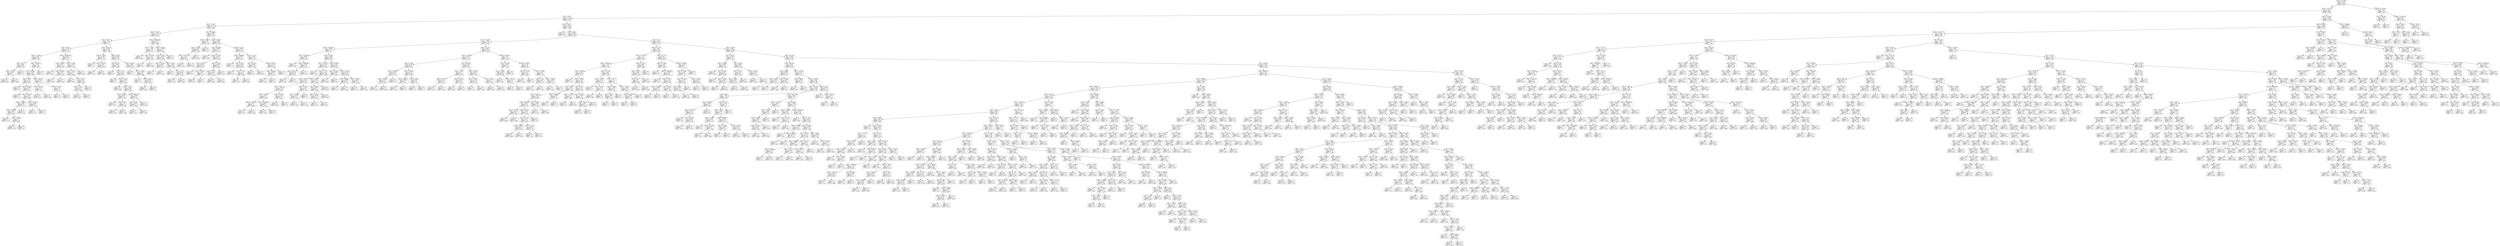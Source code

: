 digraph Tree {
node [shape=box] ;
0 [label="X[2] <= 31.049\nmse = 3.224\nsamples = 851\nvalue = 2.985"] ;
1 [label="X[2] <= 14.222\nmse = 3.181\nsamples = 843\nvalue = 2.965"] ;
0 -> 1 [labeldistance=2.5, labelangle=45, headlabel="True"] ;
2 [label="X[2] <= 4.128\nmse = 3.451\nsamples = 495\nvalue = 3.124"] ;
1 -> 2 ;
3 [label="X[2] <= 3.152\nmse = 2.724\nsamples = 70\nvalue = 2.486"] ;
2 -> 3 ;
4 [label="X[3] <= 77.067\nmse = 3.047\nsamples = 50\nvalue = 2.798"] ;
3 -> 4 ;
5 [label="X[1] <= 69.171\nmse = 2.721\nsamples = 40\nvalue = 2.5"] ;
4 -> 5 ;
6 [label="X[2] <= 2.367\nmse = 3.122\nsamples = 24\nvalue = 3.121"] ;
5 -> 6 ;
7 [label="X[2] <= -3.799\nmse = 2.597\nsamples = 16\nvalue = 3.585"] ;
6 -> 7 ;
8 [label="X[1] <= 62.7\nmse = 0.685\nsamples = 3\nvalue = 2.167"] ;
7 -> 8 ;
9 [label="X[0] <= 7471.5\nmse = 0.007\nsamples = 2\nvalue = 2.75"] ;
8 -> 9 ;
10 [label="mse = 0.0\nsamples = 1\nvalue = 2.667"] ;
9 -> 10 ;
11 [label="mse = 0.0\nsamples = 1\nvalue = 2.833"] ;
9 -> 11 ;
12 [label="mse = 0.0\nsamples = 1\nvalue = 1.0"] ;
8 -> 12 ;
13 [label="X[0] <= 72901.0\nmse = 2.467\nsamples = 13\nvalue = 3.913"] ;
7 -> 13 ;
14 [label="X[1] <= 60.96\nmse = 1.445\nsamples = 12\nvalue = 3.606"] ;
13 -> 14 ;
15 [label="X[1] <= 38.8\nmse = 1.105\nsamples = 8\nvalue = 4.073"] ;
14 -> 15 ;
16 [label="mse = 0.0\nsamples = 1\nvalue = 1.5"] ;
15 -> 16 ;
17 [label="X[1] <= 42.645\nmse = 0.182\nsamples = 7\nvalue = 4.441"] ;
15 -> 17 ;
18 [label="mse = 0.0\nsamples = 1\nvalue = 3.5"] ;
17 -> 18 ;
19 [label="X[1] <= 57.065\nmse = 0.04\nsamples = 6\nvalue = 4.598"] ;
17 -> 19 ;
20 [label="X[0] <= 28101.0\nmse = 0.008\nsamples = 4\nvalue = 4.716"] ;
19 -> 20 ;
21 [label="X[3] <= 52.386\nmse = 0.001\nsamples = 3\nvalue = 4.764"] ;
20 -> 21 ;
22 [label="mse = 0.0\nsamples = 1\nvalue = 4.714"] ;
21 -> 22 ;
23 [label="X[0] <= 8406.0\nmse = 0.0\nsamples = 2\nvalue = 4.789"] ;
21 -> 23 ;
24 [label="mse = 0.0\nsamples = 1\nvalue = 4.778"] ;
23 -> 24 ;
25 [label="mse = 0.0\nsamples = 1\nvalue = 4.8"] ;
23 -> 25 ;
26 [label="mse = -0.0\nsamples = 1\nvalue = 4.571"] ;
20 -> 26 ;
27 [label="X[0] <= 39723.5\nmse = 0.019\nsamples = 2\nvalue = 4.361"] ;
19 -> 27 ;
28 [label="mse = 0.0\nsamples = 1\nvalue = 4.222"] ;
27 -> 28 ;
29 [label="mse = 0.0\nsamples = 1\nvalue = 4.5"] ;
27 -> 29 ;
30 [label="X[0] <= 40111.0\nmse = 0.814\nsamples = 4\nvalue = 2.67"] ;
14 -> 30 ;
31 [label="X[3] <= 54.133\nmse = 0.0\nsamples = 2\nvalue = 1.84"] ;
30 -> 31 ;
32 [label="mse = 0.0\nsamples = 1\nvalue = 1.857"] ;
31 -> 32 ;
33 [label="mse = 0.0\nsamples = 1\nvalue = 1.824"] ;
31 -> 33 ;
34 [label="X[2] <= -0.279\nmse = 0.25\nsamples = 2\nvalue = 3.5"] ;
30 -> 34 ;
35 [label="mse = 0.0\nsamples = 1\nvalue = 3.0"] ;
34 -> 35 ;
36 [label="mse = 0.0\nsamples = 1\nvalue = 4.0"] ;
34 -> 36 ;
37 [label="mse = 0.0\nsamples = 1\nvalue = 7.6"] ;
13 -> 37 ;
38 [label="X[0] <= 32881.204\nmse = 2.88\nsamples = 8\nvalue = 2.193"] ;
6 -> 38 ;
39 [label="X[3] <= 59.922\nmse = 0.737\nsamples = 3\nvalue = 3.905"] ;
38 -> 39 ;
40 [label="mse = 0.0\nsamples = 1\nvalue = 5.102"] ;
39 -> 40 ;
41 [label="X[3] <= 66.561\nmse = 0.03\nsamples = 2\nvalue = 3.306"] ;
39 -> 41 ;
42 [label="mse = 0.0\nsamples = 1\nvalue = 3.133"] ;
41 -> 42 ;
43 [label="mse = -0.0\nsamples = 1\nvalue = 3.478"] ;
41 -> 43 ;
44 [label="X[2] <= 3.048\nmse = 1.356\nsamples = 5\nvalue = 1.167"] ;
38 -> 44 ;
45 [label="X[2] <= 2.587\nmse = 0.227\nsamples = 4\nvalue = 0.625"] ;
44 -> 45 ;
46 [label="mse = 0.0\nsamples = 1\nvalue = 1.333"] ;
45 -> 46 ;
47 [label="X[1] <= 58.1\nmse = 0.08\nsamples = 3\nvalue = 0.389"] ;
45 -> 47 ;
48 [label="X[1] <= 47.3\nmse = 0.007\nsamples = 2\nvalue = 0.583"] ;
47 -> 48 ;
49 [label="mse = 0.0\nsamples = 1\nvalue = 0.667"] ;
48 -> 49 ;
50 [label="mse = 0.0\nsamples = 1\nvalue = 0.5"] ;
48 -> 50 ;
51 [label="mse = 0.0\nsamples = 1\nvalue = 0.0"] ;
47 -> 51 ;
52 [label="mse = 0.0\nsamples = 1\nvalue = 3.333"] ;
44 -> 52 ;
53 [label="X[3] <= 58.315\nmse = 0.673\nsamples = 16\nvalue = 1.568"] ;
5 -> 53 ;
54 [label="X[3] <= 51.025\nmse = 0.266\nsamples = 3\nvalue = 2.223"] ;
53 -> 54 ;
55 [label="mse = 0.0\nsamples = 1\nvalue = 1.5"] ;
54 -> 55 ;
56 [label="X[3] <= 56.215\nmse = 0.007\nsamples = 2\nvalue = 2.584"] ;
54 -> 56 ;
57 [label="mse = 0.0\nsamples = 1\nvalue = 2.502"] ;
56 -> 57 ;
58 [label="mse = 0.0\nsamples = 1\nvalue = 2.667"] ;
56 -> 58 ;
59 [label="X[2] <= 0.99\nmse = 0.645\nsamples = 13\nvalue = 1.417"] ;
53 -> 59 ;
60 [label="X[3] <= 62.5\nmse = 0.667\nsamples = 9\nvalue = 1.682"] ;
59 -> 60 ;
61 [label="mse = 0.0\nsamples = 1\nvalue = 0.4"] ;
60 -> 61 ;
62 [label="X[2] <= -7.9\nmse = 0.519\nsamples = 8\nvalue = 1.842"] ;
60 -> 62 ;
63 [label="mse = 0.0\nsamples = 1\nvalue = 0.4"] ;
62 -> 63 ;
64 [label="X[2] <= -5.734\nmse = 0.254\nsamples = 7\nvalue = 2.048"] ;
62 -> 64 ;
65 [label="mse = 0.0\nsamples = 1\nvalue = 3.068"] ;
64 -> 65 ;
66 [label="X[2] <= -0.371\nmse = 0.094\nsamples = 6\nvalue = 1.878"] ;
64 -> 66 ;
67 [label="X[1] <= 83.397\nmse = 0.002\nsamples = 3\nvalue = 1.615"] ;
66 -> 67 ;
68 [label="mse = 0.0\nsamples = 1\nvalue = 1.677"] ;
67 -> 68 ;
69 [label="X[3] <= 71.61\nmse = 0.0\nsamples = 2\nvalue = 1.584"] ;
67 -> 69 ;
70 [label="mse = 0.0\nsamples = 1\nvalue = 1.581"] ;
69 -> 70 ;
71 [label="mse = 0.0\nsamples = 1\nvalue = 1.588"] ;
69 -> 71 ;
72 [label="X[0] <= 63965.115\nmse = 0.048\nsamples = 3\nvalue = 2.141"] ;
66 -> 72 ;
73 [label="X[2] <= 0.191\nmse = 0.045\nsamples = 2\nvalue = 2.045"] ;
72 -> 73 ;
74 [label="mse = 0.0\nsamples = 1\nvalue = 2.257"] ;
73 -> 74 ;
75 [label="mse = 0.0\nsamples = 1\nvalue = 1.833"] ;
73 -> 75 ;
76 [label="mse = -0.0\nsamples = 1\nvalue = 2.332"] ;
72 -> 76 ;
77 [label="X[3] <= 62.547\nmse = 0.083\nsamples = 4\nvalue = 0.822"] ;
59 -> 77 ;
78 [label="mse = 0.0\nsamples = 1\nvalue = 1.2"] ;
77 -> 78 ;
79 [label="X[1] <= 74.397\nmse = 0.047\nsamples = 3\nvalue = 0.696"] ;
77 -> 79 ;
80 [label="mse = 0.0\nsamples = 1\nvalue = 1.0"] ;
79 -> 80 ;
81 [label="X[3] <= 66.775\nmse = 0.002\nsamples = 2\nvalue = 0.544"] ;
79 -> 81 ;
82 [label="mse = 0.0\nsamples = 1\nvalue = 0.588"] ;
81 -> 82 ;
83 [label="mse = 0.0\nsamples = 1\nvalue = 0.5"] ;
81 -> 83 ;
84 [label="X[0] <= 49720.994\nmse = 2.577\nsamples = 10\nvalue = 3.989"] ;
4 -> 84 ;
85 [label="X[2] <= -2.423\nmse = 1.639\nsamples = 3\nvalue = 3.137"] ;
84 -> 85 ;
86 [label="mse = 0.0\nsamples = 1\nvalue = 4.625"] ;
85 -> 86 ;
87 [label="X[3] <= 79.253\nmse = 0.797\nsamples = 2\nvalue = 2.393"] ;
85 -> 87 ;
88 [label="mse = 0.0\nsamples = 1\nvalue = 1.5"] ;
87 -> 88 ;
89 [label="mse = 0.0\nsamples = 1\nvalue = 3.286"] ;
87 -> 89 ;
90 [label="X[3] <= 83.858\nmse = 2.534\nsamples = 7\nvalue = 4.354"] ;
84 -> 90 ;
91 [label="X[2] <= 0.819\nmse = 2.288\nsamples = 6\nvalue = 4.663"] ;
90 -> 91 ;
92 [label="X[2] <= -0.139\nmse = 0.007\nsamples = 2\nvalue = 4.417"] ;
91 -> 92 ;
93 [label="mse = 0.0\nsamples = 1\nvalue = 4.5"] ;
92 -> 93 ;
94 [label="mse = 0.0\nsamples = 1\nvalue = 4.333"] ;
92 -> 94 ;
95 [label="X[2] <= 1.817\nmse = 3.384\nsamples = 4\nvalue = 4.786"] ;
91 -> 95 ;
96 [label="mse = 0.0\nsamples = 1\nvalue = 5.0"] ;
95 -> 96 ;
97 [label="X[1] <= 72.4\nmse = 4.491\nsamples = 3\nvalue = 4.714"] ;
95 -> 97 ;
98 [label="mse = 6.735\nsamples = 2\nvalue = 4.738"] ;
97 -> 98 ;
99 [label="mse = -0.0\nsamples = 1\nvalue = 4.667"] ;
97 -> 99 ;
100 [label="mse = 0.0\nsamples = 1\nvalue = 2.5"] ;
90 -> 100 ;
101 [label="X[3] <= 64.508\nmse = 1.068\nsamples = 20\nvalue = 1.707"] ;
3 -> 101 ;
102 [label="X[0] <= 51802.5\nmse = 0.51\nsamples = 4\nvalue = 2.798"] ;
101 -> 102 ;
103 [label="X[2] <= 3.987\nmse = 0.039\nsamples = 3\nvalue = 2.398"] ;
102 -> 103 ;
104 [label="X[0] <= 22227.173\nmse = 0.011\nsamples = 2\nvalue = 2.273"] ;
103 -> 104 ;
105 [label="mse = 0.0\nsamples = 1\nvalue = 2.167"] ;
104 -> 105 ;
106 [label="mse = -0.0\nsamples = 1\nvalue = 2.38"] ;
104 -> 106 ;
107 [label="mse = 0.0\nsamples = 1\nvalue = 2.647"] ;
103 -> 107 ;
108 [label="mse = -0.0\nsamples = 1\nvalue = 4.0"] ;
102 -> 108 ;
109 [label="X[2] <= 3.602\nmse = 0.835\nsamples = 16\nvalue = 1.434"] ;
101 -> 109 ;
110 [label="X[3] <= 68.899\nmse = 0.206\nsamples = 7\nvalue = 0.738"] ;
109 -> 110 ;
111 [label="mse = 0.0\nsamples = 1\nvalue = 1.667"] ;
110 -> 111 ;
112 [label="X[3] <= 77.262\nmse = 0.072\nsamples = 6\nvalue = 0.584"] ;
110 -> 112 ;
113 [label="X[1] <= 38.8\nmse = 0.042\nsamples = 3\nvalue = 0.767"] ;
112 -> 113 ;
114 [label="mse = 0.0\nsamples = 1\nvalue = 0.5"] ;
113 -> 114 ;
115 [label="X[0] <= 55621.5\nmse = 0.01\nsamples = 2\nvalue = 0.9"] ;
113 -> 115 ;
116 [label="mse = 0.0\nsamples = 1\nvalue = 0.8"] ;
115 -> 116 ;
117 [label="mse = 0.0\nsamples = 1\nvalue = 1.0"] ;
115 -> 117 ;
118 [label="X[3] <= 79.117\nmse = 0.036\nsamples = 3\nvalue = 0.401"] ;
112 -> 118 ;
119 [label="X[2] <= 3.357\nmse = 0.036\nsamples = 2\nvalue = 0.476"] ;
118 -> 119 ;
120 [label="mse = 0.0\nsamples = 1\nvalue = 0.286"] ;
119 -> 120 ;
121 [label="mse = 0.0\nsamples = 1\nvalue = 0.667"] ;
119 -> 121 ;
122 [label="mse = 0.0\nsamples = 1\nvalue = 0.25"] ;
118 -> 122 ;
123 [label="X[2] <= 3.821\nmse = 0.655\nsamples = 9\nvalue = 1.975"] ;
109 -> 123 ;
124 [label="X[0] <= 45699.5\nmse = 0.161\nsamples = 4\nvalue = 2.611"] ;
123 -> 124 ;
125 [label="mse = 0.0\nsamples = 1\nvalue = 2.0"] ;
124 -> 125 ;
126 [label="X[1] <= 63.3\nmse = 0.048\nsamples = 3\nvalue = 2.814"] ;
124 -> 126 ;
127 [label="mse = 0.0\nsamples = 1\nvalue = 3.125"] ;
126 -> 127 ;
128 [label="X[2] <= 3.775\nmse = 0.0\nsamples = 2\nvalue = 2.659"] ;
126 -> 128 ;
129 [label="mse = 0.0\nsamples = 1\nvalue = 2.667"] ;
128 -> 129 ;
130 [label="mse = -0.0\nsamples = 1\nvalue = 2.651"] ;
128 -> 130 ;
131 [label="X[1] <= 71.75\nmse = 0.469\nsamples = 5\nvalue = 1.467"] ;
123 -> 131 ;
132 [label="X[1] <= 65.25\nmse = 0.002\nsamples = 2\nvalue = 0.708"] ;
131 -> 132 ;
133 [label="mse = 0.0\nsamples = 1\nvalue = 0.75"] ;
132 -> 133 ;
134 [label="mse = 0.0\nsamples = 1\nvalue = 0.667"] ;
132 -> 134 ;
135 [label="X[3] <= 80.45\nmse = 0.141\nsamples = 3\nvalue = 1.973"] ;
131 -> 135 ;
136 [label="X[0] <= 63134.5\nmse = 0.044\nsamples = 2\nvalue = 2.21"] ;
135 -> 136 ;
137 [label="mse = 0.0\nsamples = 1\nvalue = 2.419"] ;
136 -> 137 ;
138 [label="mse = -0.0\nsamples = 1\nvalue = 2.0"] ;
136 -> 138 ;
139 [label="mse = 0.0\nsamples = 1\nvalue = 1.5"] ;
135 -> 139 ;
140 [label="X[2] <= 4.211\nmse = 3.493\nsamples = 425\nvalue = 3.229"] ;
2 -> 140 ;
141 [label="mse = 0.0\nsamples = 2\nvalue = 10.0"] ;
140 -> 141 ;
142 [label="X[1] <= 64.44\nmse = 3.292\nsamples = 423\nvalue = 3.197"] ;
140 -> 142 ;
143 [label="X[1] <= 57.188\nmse = 1.904\nsamples = 49\nvalue = 2.629"] ;
142 -> 143 ;
144 [label="X[0] <= 6149.336\nmse = 2.288\nsamples = 24\nvalue = 3.3"] ;
143 -> 144 ;
145 [label="X[1] <= 40.676\nmse = 0.829\nsamples = 4\nvalue = 1.703"] ;
144 -> 145 ;
146 [label="mse = 0.0\nsamples = 1\nvalue = 3.143"] ;
145 -> 146 ;
147 [label="X[0] <= 5393.426\nmse = 0.184\nsamples = 3\nvalue = 1.223"] ;
145 -> 147 ;
148 [label="X[0] <= 4511.727\nmse = 0.031\nsamples = 2\nvalue = 0.937"] ;
147 -> 148 ;
149 [label="mse = 0.0\nsamples = 1\nvalue = 0.761"] ;
148 -> 149 ;
150 [label="mse = 0.0\nsamples = 1\nvalue = 1.114"] ;
148 -> 150 ;
151 [label="mse = 0.0\nsamples = 1\nvalue = 1.794"] ;
147 -> 151 ;
152 [label="X[2] <= 9.765\nmse = 1.968\nsamples = 20\nvalue = 3.619"] ;
144 -> 152 ;
153 [label="X[1] <= 26.519\nmse = 2.054\nsamples = 14\nvalue = 3.186"] ;
152 -> 153 ;
154 [label="mse = 0.0\nsamples = 1\nvalue = 6.0"] ;
153 -> 154 ;
155 [label="X[3] <= 77.57\nmse = 1.556\nsamples = 13\nvalue = 2.969"] ;
153 -> 155 ;
156 [label="X[3] <= 69.731\nmse = 1.395\nsamples = 9\nvalue = 2.475"] ;
155 -> 156 ;
157 [label="X[1] <= 54.27\nmse = 0.798\nsamples = 6\nvalue = 3.091"] ;
156 -> 157 ;
158 [label="X[2] <= 4.482\nmse = 0.28\nsamples = 4\nvalue = 2.555"] ;
157 -> 158 ;
159 [label="X[0] <= 50746.0\nmse = 0.0\nsamples = 2\nvalue = 3.084"] ;
158 -> 159 ;
160 [label="mse = 0.0\nsamples = 1\nvalue = 3.077"] ;
159 -> 160 ;
161 [label="mse = 0.0\nsamples = 1\nvalue = 3.091"] ;
159 -> 161 ;
162 [label="X[0] <= 32912.093\nmse = 0.001\nsamples = 2\nvalue = 2.027"] ;
158 -> 162 ;
163 [label="mse = 0.0\nsamples = 1\nvalue = 2.054"] ;
162 -> 163 ;
164 [label="mse = -0.0\nsamples = 1\nvalue = 2.0"] ;
162 -> 164 ;
165 [label="X[1] <= 55.621\nmse = 0.114\nsamples = 2\nvalue = 4.162"] ;
157 -> 165 ;
166 [label="mse = 0.0\nsamples = 1\nvalue = 3.825"] ;
165 -> 166 ;
167 [label="mse = 0.0\nsamples = 1\nvalue = 4.5"] ;
165 -> 167 ;
168 [label="X[2] <= 7.847\nmse = 0.311\nsamples = 3\nvalue = 1.243"] ;
156 -> 168 ;
169 [label="X[3] <= 72.564\nmse = 0.053\nsamples = 2\nvalue = 1.615"] ;
168 -> 169 ;
170 [label="mse = 0.0\nsamples = 1\nvalue = 1.385"] ;
169 -> 170 ;
171 [label="mse = -0.0\nsamples = 1\nvalue = 1.844"] ;
169 -> 171 ;
172 [label="mse = 0.0\nsamples = 1\nvalue = 0.5"] ;
168 -> 172 ;
173 [label="X[1] <= 54.61\nmse = 0.134\nsamples = 4\nvalue = 4.081"] ;
155 -> 173 ;
174 [label="X[3] <= 82.647\nmse = 0.041\nsamples = 3\nvalue = 3.895"] ;
173 -> 174 ;
175 [label="X[0] <= 6721.5\nmse = 0.006\nsamples = 2\nvalue = 4.031"] ;
174 -> 175 ;
176 [label="mse = 0.0\nsamples = 1\nvalue = 4.111"] ;
175 -> 176 ;
177 [label="mse = 0.0\nsamples = 1\nvalue = 3.95"] ;
175 -> 177 ;
178 [label="mse = 0.0\nsamples = 1\nvalue = 3.625"] ;
174 -> 178 ;
179 [label="mse = 0.0\nsamples = 1\nvalue = 4.638"] ;
173 -> 179 ;
180 [label="X[3] <= 62.286\nmse = 0.305\nsamples = 6\nvalue = 4.631"] ;
152 -> 180 ;
181 [label="X[3] <= 52.131\nmse = 0.006\nsamples = 2\nvalue = 3.923"] ;
180 -> 181 ;
182 [label="mse = 0.0\nsamples = 1\nvalue = 3.846"] ;
181 -> 182 ;
183 [label="mse = 0.0\nsamples = 1\nvalue = 4.0"] ;
181 -> 183 ;
184 [label="X[2] <= 12.318\nmse = 0.079\nsamples = 4\nvalue = 4.985"] ;
180 -> 184 ;
185 [label="X[3] <= 66.983\nmse = 0.004\nsamples = 2\nvalue = 5.261"] ;
184 -> 185 ;
186 [label="mse = 0.0\nsamples = 1\nvalue = 5.2"] ;
185 -> 186 ;
187 [label="mse = -0.0\nsamples = 1\nvalue = 5.321"] ;
185 -> 187 ;
188 [label="X[2] <= 13.807\nmse = 0.002\nsamples = 2\nvalue = 4.708"] ;
184 -> 188 ;
189 [label="mse = 0.0\nsamples = 1\nvalue = 4.75"] ;
188 -> 189 ;
190 [label="mse = -0.0\nsamples = 1\nvalue = 4.667"] ;
188 -> 190 ;
191 [label="X[2] <= 10.775\nmse = 0.688\nsamples = 25\nvalue = 1.985"] ;
143 -> 191 ;
192 [label="X[2] <= 7.228\nmse = 0.475\nsamples = 15\nvalue = 2.413"] ;
191 -> 192 ;
193 [label="X[2] <= 5.484\nmse = 0.505\nsamples = 7\nvalue = 2.025"] ;
192 -> 193 ;
194 [label="X[1] <= 62.029\nmse = 0.033\nsamples = 3\nvalue = 2.745"] ;
193 -> 194 ;
195 [label="X[3] <= 57.842\nmse = 0.001\nsamples = 2\nvalue = 2.618"] ;
194 -> 195 ;
196 [label="mse = 0.0\nsamples = 1\nvalue = 2.59"] ;
195 -> 196 ;
197 [label="mse = 0.0\nsamples = 1\nvalue = 2.646"] ;
195 -> 197 ;
198 [label="mse = 0.0\nsamples = 1\nvalue = 3.0"] ;
194 -> 198 ;
199 [label="X[3] <= 73.952\nmse = 0.179\nsamples = 4\nvalue = 1.486"] ;
193 -> 199 ;
200 [label="X[0] <= 61522.0\nmse = 0.005\nsamples = 2\nvalue = 1.071"] ;
199 -> 200 ;
201 [label="mse = 0.0\nsamples = 1\nvalue = 1.143"] ;
200 -> 201 ;
202 [label="mse = -0.0\nsamples = 1\nvalue = 1.0"] ;
200 -> 202 ;
203 [label="X[2] <= 6.588\nmse = 0.01\nsamples = 2\nvalue = 1.9"] ;
199 -> 203 ;
204 [label="mse = 0.0\nsamples = 1\nvalue = 2.0"] ;
203 -> 204 ;
205 [label="mse = 0.0\nsamples = 1\nvalue = 1.8"] ;
203 -> 205 ;
206 [label="X[1] <= 63.585\nmse = 0.202\nsamples = 8\nvalue = 2.752"] ;
192 -> 206 ;
207 [label="X[2] <= 7.914\nmse = 0.11\nsamples = 4\nvalue = 3.079"] ;
206 -> 207 ;
208 [label="X[3] <= 67.317\nmse = 0.026\nsamples = 2\nvalue = 3.39"] ;
207 -> 208 ;
209 [label="mse = 0.0\nsamples = 1\nvalue = 3.229"] ;
208 -> 209 ;
210 [label="mse = 0.0\nsamples = 1\nvalue = 3.551"] ;
208 -> 210 ;
211 [label="X[1] <= 61.224\nmse = 0.001\nsamples = 2\nvalue = 2.768"] ;
207 -> 211 ;
212 [label="mse = 0.0\nsamples = 1\nvalue = 2.805"] ;
211 -> 212 ;
213 [label="mse = 0.0\nsamples = 1\nvalue = 2.731"] ;
211 -> 213 ;
214 [label="X[3] <= 78.667\nmse = 0.081\nsamples = 4\nvalue = 2.425"] ;
206 -> 214 ;
215 [label="X[3] <= 73.617\nmse = 0.028\nsamples = 2\nvalue = 2.167"] ;
214 -> 215 ;
216 [label="mse = 0.0\nsamples = 1\nvalue = 2.0"] ;
215 -> 216 ;
217 [label="mse = -0.0\nsamples = 1\nvalue = 2.333"] ;
215 -> 217 ;
218 [label="X[1] <= 64.04\nmse = 0.0\nsamples = 2\nvalue = 2.684"] ;
214 -> 218 ;
219 [label="mse = 0.0\nsamples = 1\nvalue = 2.667"] ;
218 -> 219 ;
220 [label="mse = 0.0\nsamples = 1\nvalue = 2.702"] ;
218 -> 220 ;
221 [label="X[3] <= 65.671\nmse = 0.32\nsamples = 10\nvalue = 1.343"] ;
191 -> 221 ;
222 [label="X[2] <= 13.283\nmse = 0.381\nsamples = 4\nvalue = 1.014"] ;
221 -> 222 ;
223 [label="X[2] <= 11.89\nmse = 0.076\nsamples = 3\nvalue = 0.686"] ;
222 -> 223 ;
224 [label="mse = 0.0\nsamples = 1\nvalue = 1.057"] ;
223 -> 224 ;
225 [label="X[3] <= 64.256\nmse = 0.01\nsamples = 2\nvalue = 0.5"] ;
223 -> 225 ;
226 [label="mse = 0.0\nsamples = 1\nvalue = 0.6"] ;
225 -> 226 ;
227 [label="mse = 0.0\nsamples = 1\nvalue = 0.4"] ;
225 -> 227 ;
228 [label="mse = 0.0\nsamples = 1\nvalue = 2.0"] ;
222 -> 228 ;
229 [label="X[3] <= 67.835\nmse = 0.16\nsamples = 6\nvalue = 1.562"] ;
221 -> 229 ;
230 [label="X[2] <= 11.784\nmse = 0.174\nsamples = 2\nvalue = 1.983"] ;
229 -> 230 ;
231 [label="mse = 0.0\nsamples = 1\nvalue = 1.565"] ;
230 -> 231 ;
232 [label="mse = 0.0\nsamples = 1\nvalue = 2.4"] ;
230 -> 232 ;
233 [label="X[2] <= 12.985\nmse = 0.02\nsamples = 4\nvalue = 1.351"] ;
229 -> 233 ;
234 [label="X[2] <= 11.8\nmse = 0.007\nsamples = 2\nvalue = 1.225"] ;
233 -> 234 ;
235 [label="mse = 0.0\nsamples = 1\nvalue = 1.143"] ;
234 -> 235 ;
236 [label="mse = 0.0\nsamples = 1\nvalue = 1.308"] ;
234 -> 236 ;
237 [label="X[2] <= 13.924\nmse = 0.001\nsamples = 2\nvalue = 1.477"] ;
233 -> 237 ;
238 [label="mse = 0.0\nsamples = 1\nvalue = 1.455"] ;
237 -> 238 ;
239 [label="mse = 0.0\nsamples = 1\nvalue = 1.5"] ;
237 -> 239 ;
240 [label="X[1] <= 71.5\nmse = 3.426\nsamples = 374\nvalue = 3.271"] ;
142 -> 240 ;
241 [label="X[3] <= 75.742\nmse = 3.99\nsamples = 44\nvalue = 3.916"] ;
240 -> 241 ;
242 [label="X[3] <= 75.079\nmse = 2.3\nsamples = 31\nvalue = 3.507"] ;
241 -> 242 ;
243 [label="X[0] <= 52816.0\nmse = 2.234\nsamples = 27\nvalue = 3.716"] ;
242 -> 243 ;
244 [label="X[2] <= 6.236\nmse = 1.962\nsamples = 18\nvalue = 4.077"] ;
243 -> 244 ;
245 [label="mse = 0.0\nsamples = 1\nvalue = 7.125"] ;
244 -> 245 ;
246 [label="X[3] <= 70.556\nmse = 1.499\nsamples = 17\nvalue = 3.898"] ;
244 -> 246 ;
247 [label="X[3] <= 69.3\nmse = 1.328\nsamples = 12\nvalue = 3.529"] ;
246 -> 247 ;
248 [label="X[1] <= 70.419\nmse = 0.822\nsamples = 10\nvalue = 3.884"] ;
247 -> 248 ;
249 [label="X[1] <= 69.148\nmse = 0.314\nsamples = 8\nvalue = 4.237"] ;
248 -> 249 ;
250 [label="X[2] <= 12.558\nmse = 0.061\nsamples = 2\nvalue = 3.682"] ;
249 -> 250 ;
251 [label="mse = 0.0\nsamples = 1\nvalue = 3.929"] ;
250 -> 251 ;
252 [label="mse = 0.0\nsamples = 1\nvalue = 3.436"] ;
250 -> 252 ;
253 [label="X[2] <= 12.552\nmse = 0.261\nsamples = 6\nvalue = 4.422"] ;
249 -> 253 ;
254 [label="X[2] <= 11.112\nmse = 0.141\nsamples = 4\nvalue = 4.133"] ;
253 -> 254 ;
255 [label="X[1] <= 69.876\nmse = 0.025\nsamples = 2\nvalue = 4.491"] ;
254 -> 255 ;
256 [label="mse = 0.0\nsamples = 1\nvalue = 4.649"] ;
255 -> 256 ;
257 [label="mse = 0.0\nsamples = 1\nvalue = 4.333"] ;
255 -> 257 ;
258 [label="X[2] <= 12.115\nmse = 0.001\nsamples = 2\nvalue = 3.775"] ;
254 -> 258 ;
259 [label="mse = 0.0\nsamples = 1\nvalue = 3.8"] ;
258 -> 259 ;
260 [label="mse = -0.0\nsamples = 1\nvalue = 3.75"] ;
258 -> 260 ;
261 [label="mse = 0.0\nsamples = 2\nvalue = 5.0"] ;
253 -> 261 ;
262 [label="X[2] <= 7.588\nmse = 0.365\nsamples = 2\nvalue = 2.473"] ;
248 -> 262 ;
263 [label="mse = 0.0\nsamples = 1\nvalue = 3.077"] ;
262 -> 263 ;
264 [label="mse = 0.0\nsamples = 1\nvalue = 1.869"] ;
262 -> 264 ;
265 [label="X[3] <= 69.946\nmse = 0.062\nsamples = 2\nvalue = 1.75"] ;
247 -> 265 ;
266 [label="mse = 0.0\nsamples = 1\nvalue = 2.0"] ;
265 -> 266 ;
267 [label="mse = 0.0\nsamples = 1\nvalue = 1.5"] ;
265 -> 267 ;
268 [label="X[1] <= 67.1\nmse = 0.793\nsamples = 5\nvalue = 4.785"] ;
246 -> 268 ;
269 [label="X[3] <= 72.794\nmse = 0.111\nsamples = 2\nvalue = 5.667"] ;
268 -> 269 ;
270 [label="mse = 0.0\nsamples = 1\nvalue = 6.0"] ;
269 -> 270 ;
271 [label="mse = 0.0\nsamples = 1\nvalue = 5.333"] ;
269 -> 271 ;
272 [label="X[2] <= 11.946\nmse = 0.385\nsamples = 3\nvalue = 4.198"] ;
268 -> 272 ;
273 [label="X[1] <= 69.2\nmse = 0.017\nsamples = 2\nvalue = 4.63"] ;
272 -> 273 ;
274 [label="mse = 0.0\nsamples = 1\nvalue = 4.76"] ;
273 -> 274 ;
275 [label="mse = 0.0\nsamples = 1\nvalue = 4.5"] ;
273 -> 275 ;
276 [label="mse = 0.0\nsamples = 1\nvalue = 3.333"] ;
272 -> 276 ;
277 [label="X[3] <= 67.719\nmse = 1.993\nsamples = 9\nvalue = 2.992"] ;
243 -> 277 ;
278 [label="X[2] <= 13.674\nmse = 3.525\nsamples = 3\nvalue = 3.976"] ;
277 -> 278 ;
279 [label="mse = 0.0\nsamples = 1\nvalue = 6.5"] ;
278 -> 279 ;
280 [label="X[2] <= 14.032\nmse = 0.51\nsamples = 2\nvalue = 2.714"] ;
278 -> 280 ;
281 [label="mse = 0.0\nsamples = 1\nvalue = 3.429"] ;
280 -> 281 ;
282 [label="mse = 0.0\nsamples = 1\nvalue = 2.0"] ;
280 -> 282 ;
283 [label="X[2] <= 13.172\nmse = 0.5\nsamples = 6\nvalue = 2.5"] ;
277 -> 283 ;
284 [label="X[3] <= 72.062\nmse = 0.389\nsamples = 3\nvalue = 2.167"] ;
283 -> 284 ;
285 [label="X[1] <= 68.3\nmse = 0.062\nsamples = 2\nvalue = 1.75"] ;
284 -> 285 ;
286 [label="mse = 0.0\nsamples = 1\nvalue = 2.0"] ;
285 -> 286 ;
287 [label="mse = 0.0\nsamples = 1\nvalue = 1.5"] ;
285 -> 287 ;
288 [label="mse = 0.0\nsamples = 1\nvalue = 3.0"] ;
284 -> 288 ;
289 [label="X[3] <= 71.507\nmse = 0.389\nsamples = 3\nvalue = 2.833"] ;
283 -> 289 ;
290 [label="X[3] <= 69.822\nmse = 0.062\nsamples = 2\nvalue = 3.25"] ;
289 -> 290 ;
291 [label="mse = 0.0\nsamples = 1\nvalue = 3.0"] ;
290 -> 291 ;
292 [label="mse = 0.0\nsamples = 1\nvalue = 3.5"] ;
290 -> 292 ;
293 [label="mse = 0.0\nsamples = 1\nvalue = 2.0"] ;
289 -> 293 ;
294 [label="X[2] <= 13.721\nmse = 0.465\nsamples = 4\nvalue = 2.098"] ;
242 -> 294 ;
295 [label="X[2] <= 9.127\nmse = 0.084\nsamples = 3\nvalue = 2.464"] ;
294 -> 295 ;
296 [label="X[2] <= 4.537\nmse = 0.0\nsamples = 2\nvalue = 2.668"] ;
295 -> 296 ;
297 [label="mse = 0.0\nsamples = 1\nvalue = 2.653"] ;
296 -> 297 ;
298 [label="mse = 0.0\nsamples = 1\nvalue = 2.684"] ;
296 -> 298 ;
299 [label="mse = 0.0\nsamples = 1\nvalue = 2.056"] ;
295 -> 299 ;
300 [label="mse = 0.0\nsamples = 1\nvalue = 1.0"] ;
294 -> 300 ;
301 [label="X[2] <= 12.171\nmse = 6.67\nsamples = 13\nvalue = 4.893"] ;
241 -> 301 ;
302 [label="X[3] <= 77.608\nmse = 2.344\nsamples = 6\nvalue = 3.239"] ;
301 -> 302 ;
303 [label="mse = 0.0\nsamples = 1\nvalue = 1.25"] ;
302 -> 303 ;
304 [label="X[0] <= 20405.953\nmse = 1.863\nsamples = 5\nvalue = 3.637"] ;
302 -> 304 ;
305 [label="mse = 0.0\nsamples = 1\nvalue = 5.121"] ;
304 -> 305 ;
306 [label="X[3] <= 79.67\nmse = 1.641\nsamples = 4\nvalue = 3.266"] ;
304 -> 306 ;
307 [label="X[0] <= 54709.5\nmse = 0.391\nsamples = 2\nvalue = 4.375"] ;
306 -> 307 ;
308 [label="mse = 0.0\nsamples = 1\nvalue = 3.75"] ;
307 -> 308 ;
309 [label="mse = 0.0\nsamples = 1\nvalue = 5.0"] ;
307 -> 309 ;
310 [label="X[2] <= 8.318\nmse = 0.432\nsamples = 2\nvalue = 2.158"] ;
306 -> 310 ;
311 [label="mse = 0.0\nsamples = 1\nvalue = 1.5"] ;
310 -> 311 ;
312 [label="mse = 0.0\nsamples = 1\nvalue = 2.815"] ;
310 -> 312 ;
313 [label="X[3] <= 79.809\nmse = 6.027\nsamples = 7\nvalue = 6.31"] ;
301 -> 313 ;
314 [label="X[3] <= 77.489\nmse = 2.534\nsamples = 6\nvalue = 7.111"] ;
313 -> 314 ;
315 [label="X[0] <= 51156.0\nmse = 0.173\nsamples = 3\nvalue = 5.556"] ;
314 -> 315 ;
316 [label="X[1] <= 65.5\nmse = 0.028\nsamples = 2\nvalue = 5.833"] ;
315 -> 316 ;
317 [label="mse = 0.0\nsamples = 1\nvalue = 5.667"] ;
316 -> 317 ;
318 [label="mse = -0.0\nsamples = 1\nvalue = 6.0"] ;
316 -> 318 ;
319 [label="mse = 0.0\nsamples = 1\nvalue = 5.0"] ;
315 -> 319 ;
320 [label="X[3] <= 78.971\nmse = 0.056\nsamples = 3\nvalue = 8.667"] ;
314 -> 320 ;
321 [label="mse = 0.0\nsamples = 2\nvalue = 8.5"] ;
320 -> 321 ;
322 [label="mse = 0.0\nsamples = 1\nvalue = 9.0"] ;
320 -> 322 ;
323 [label="mse = 0.0\nsamples = 1\nvalue = 1.5"] ;
313 -> 323 ;
324 [label="X[2] <= 4.568\nmse = 3.288\nsamples = 330\nvalue = 3.186"] ;
240 -> 324 ;
325 [label="X[1] <= 81.25\nmse = 0.782\nsamples = 9\nvalue = 1.752"] ;
324 -> 325 ;
326 [label="X[3] <= 67.409\nmse = 0.099\nsamples = 4\nvalue = 1.062"] ;
325 -> 326 ;
327 [label="mse = 0.0\nsamples = 1\nvalue = 1.591"] ;
326 -> 327 ;
328 [label="X[1] <= 73.95\nmse = 0.007\nsamples = 3\nvalue = 0.886"] ;
326 -> 328 ;
329 [label="mse = 0.0\nsamples = 1\nvalue = 0.8"] ;
328 -> 329 ;
330 [label="X[3] <= 74.444\nmse = 0.005\nsamples = 2\nvalue = 0.929"] ;
328 -> 330 ;
331 [label="mse = 0.0\nsamples = 1\nvalue = 1.0"] ;
330 -> 331 ;
332 [label="mse = 0.0\nsamples = 1\nvalue = 0.857"] ;
330 -> 332 ;
333 [label="X[1] <= 90.25\nmse = 0.643\nsamples = 5\nvalue = 2.303"] ;
325 -> 333 ;
334 [label="X[2] <= 4.471\nmse = 0.03\nsamples = 3\nvalue = 2.872"] ;
333 -> 334 ;
335 [label="X[2] <= 4.391\nmse = 0.009\nsamples = 2\nvalue = 2.762"] ;
334 -> 335 ;
336 [label="mse = 0.0\nsamples = 1\nvalue = 2.857"] ;
335 -> 336 ;
337 [label="mse = 0.0\nsamples = 1\nvalue = 2.667"] ;
335 -> 337 ;
338 [label="mse = 0.0\nsamples = 1\nvalue = 3.091"] ;
334 -> 338 ;
339 [label="X[2] <= 4.454\nmse = 0.353\nsamples = 2\nvalue = 1.451"] ;
333 -> 339 ;
340 [label="mse = 0.0\nsamples = 1\nvalue = 2.045"] ;
339 -> 340 ;
341 [label="mse = -0.0\nsamples = 1\nvalue = 0.857"] ;
339 -> 341 ;
342 [label="X[3] <= 63.143\nmse = 3.299\nsamples = 321\nvalue = 3.226"] ;
324 -> 342 ;
343 [label="X[3] <= 36.191\nmse = 2.821\nsamples = 45\nvalue = 2.673"] ;
342 -> 343 ;
344 [label="X[2] <= 8.882\nmse = 5.939\nsamples = 4\nvalue = 4.347"] ;
343 -> 344 ;
345 [label="X[3] <= 35.45\nmse = 3.422\nsamples = 2\nvalue = 6.35"] ;
344 -> 345 ;
346 [label="mse = 0.0\nsamples = 1\nvalue = 8.2"] ;
345 -> 346 ;
347 [label="mse = 0.0\nsamples = 1\nvalue = 4.5"] ;
345 -> 347 ;
348 [label="X[3] <= 35.002\nmse = 0.431\nsamples = 2\nvalue = 2.344"] ;
344 -> 348 ;
349 [label="mse = 0.0\nsamples = 1\nvalue = 1.688"] ;
348 -> 349 ;
350 [label="mse = 0.0\nsamples = 1\nvalue = 3.0"] ;
348 -> 350 ;
351 [label="X[3] <= 42.384\nmse = 2.217\nsamples = 41\nvalue = 2.51"] ;
343 -> 351 ;
352 [label="X[2] <= 8.606\nmse = 0.046\nsamples = 2\nvalue = 0.214"] ;
351 -> 352 ;
353 [label="mse = 0.0\nsamples = 1\nvalue = 0.429"] ;
352 -> 353 ;
354 [label="mse = 0.0\nsamples = 1\nvalue = 0.0"] ;
352 -> 354 ;
355 [label="X[3] <= 62.781\nmse = 2.044\nsamples = 39\nvalue = 2.628"] ;
351 -> 355 ;
356 [label="X[3] <= 52.798\nmse = 1.944\nsamples = 36\nvalue = 2.754"] ;
355 -> 356 ;
357 [label="X[2] <= 6.96\nmse = 1.519\nsamples = 12\nvalue = 3.262"] ;
356 -> 357 ;
358 [label="X[2] <= 6.858\nmse = 1.008\nsamples = 4\nvalue = 4.584"] ;
357 -> 358 ;
359 [label="X[3] <= 46.458\nmse = 0.111\nsamples = 3\nvalue = 4.029"] ;
358 -> 359 ;
360 [label="mse = 0.0\nsamples = 1\nvalue = 3.6"] ;
359 -> 360 ;
361 [label="X[1] <= 88.59\nmse = 0.029\nsamples = 2\nvalue = 4.244"] ;
359 -> 361 ;
362 [label="mse = 0.0\nsamples = 1\nvalue = 4.074"] ;
361 -> 362 ;
363 [label="mse = -0.0\nsamples = 1\nvalue = 4.414"] ;
361 -> 363 ;
364 [label="mse = 0.0\nsamples = 1\nvalue = 6.25"] ;
358 -> 364 ;
365 [label="X[2] <= 11.777\nmse = 0.462\nsamples = 8\nvalue = 2.6"] ;
357 -> 365 ;
366 [label="X[2] <= 7.832\nmse = 0.365\nsamples = 7\nvalue = 2.743"] ;
365 -> 366 ;
367 [label="X[2] <= 7.129\nmse = 0.016\nsamples = 3\nvalue = 2.179"] ;
366 -> 367 ;
368 [label="mse = 0.0\nsamples = 1\nvalue = 2.0"] ;
367 -> 368 ;
369 [label="X[0] <= 61118.5\nmse = 0.0\nsamples = 2\nvalue = 2.268"] ;
367 -> 369 ;
370 [label="mse = 0.0\nsamples = 1\nvalue = 2.25"] ;
369 -> 370 ;
371 [label="mse = -0.0\nsamples = 1\nvalue = 2.286"] ;
369 -> 371 ;
372 [label="X[0] <= 55968.5\nmse = 0.208\nsamples = 4\nvalue = 3.167"] ;
366 -> 372 ;
373 [label="X[2] <= 10.035\nmse = 0.062\nsamples = 2\nvalue = 2.75"] ;
372 -> 373 ;
374 [label="mse = 0.0\nsamples = 1\nvalue = 3.0"] ;
373 -> 374 ;
375 [label="mse = 0.0\nsamples = 1\nvalue = 2.5"] ;
373 -> 375 ;
376 [label="X[2] <= 8.032\nmse = 0.007\nsamples = 2\nvalue = 3.583"] ;
372 -> 376 ;
377 [label="mse = 0.0\nsamples = 1\nvalue = 3.667"] ;
376 -> 377 ;
378 [label="mse = 0.0\nsamples = 1\nvalue = 3.5"] ;
376 -> 378 ;
379 [label="mse = -0.0\nsamples = 1\nvalue = 1.6"] ;
365 -> 379 ;
380 [label="X[1] <= 82.194\nmse = 1.962\nsamples = 24\nvalue = 2.5"] ;
356 -> 380 ;
381 [label="X[2] <= 13.162\nmse = 3.951\nsamples = 5\nvalue = 3.6"] ;
380 -> 381 ;
382 [label="X[2] <= 9.583\nmse = 2.826\nsamples = 4\nvalue = 4.25"] ;
381 -> 382 ;
383 [label="X[1] <= 79.385\nmse = 0.406\nsamples = 3\nvalue = 3.333"] ;
382 -> 383 ;
384 [label="X[3] <= 59.152\nmse = 0.002\nsamples = 2\nvalue = 2.883"] ;
383 -> 384 ;
385 [label="mse = 0.0\nsamples = 1\nvalue = 2.933"] ;
384 -> 385 ;
386 [label="mse = -0.0\nsamples = 1\nvalue = 2.833"] ;
384 -> 386 ;
387 [label="mse = 0.0\nsamples = 1\nvalue = 4.233"] ;
383 -> 387 ;
388 [label="mse = 0.0\nsamples = 1\nvalue = 7.0"] ;
382 -> 388 ;
389 [label="mse = 0.0\nsamples = 1\nvalue = 1.0"] ;
381 -> 389 ;
390 [label="X[1] <= 85.45\nmse = 1.036\nsamples = 19\nvalue = 2.21"] ;
380 -> 390 ;
391 [label="X[2] <= 10.336\nmse = 0.927\nsamples = 4\nvalue = 1.267"] ;
390 -> 391 ;
392 [label="mse = 0.0\nsamples = 2\nvalue = 2.2"] ;
391 -> 392 ;
393 [label="X[2] <= 11.979\nmse = 0.111\nsamples = 2\nvalue = 0.333"] ;
391 -> 393 ;
394 [label="mse = 0.0\nsamples = 1\nvalue = 0.0"] ;
393 -> 394 ;
395 [label="mse = 0.0\nsamples = 1\nvalue = 0.667"] ;
393 -> 395 ;
396 [label="X[0] <= 47419.979\nmse = 0.765\nsamples = 15\nvalue = 2.462"] ;
390 -> 396 ;
397 [label="mse = 0.0\nsamples = 1\nvalue = 0.547"] ;
396 -> 397 ;
398 [label="X[2] <= 5.377\nmse = 0.539\nsamples = 14\nvalue = 2.598"] ;
396 -> 398 ;
399 [label="X[3] <= 57.889\nmse = 1.034\nsamples = 3\nvalue = 1.887"] ;
398 -> 399 ;
400 [label="mse = 0.0\nsamples = 1\nvalue = 2.91"] ;
399 -> 400 ;
401 [label="X[0] <= 59716.0\nmse = 0.766\nsamples = 2\nvalue = 1.375"] ;
399 -> 401 ;
402 [label="mse = 0.0\nsamples = 1\nvalue = 2.25"] ;
401 -> 402 ;
403 [label="mse = 0.0\nsamples = 1\nvalue = 0.5"] ;
401 -> 403 ;
404 [label="X[3] <= 59.647\nmse = 0.228\nsamples = 11\nvalue = 2.793"] ;
398 -> 404 ;
405 [label="X[2] <= 6.124\nmse = 0.214\nsamples = 8\nvalue = 2.955"] ;
404 -> 405 ;
406 [label="X[3] <= 56.946\nmse = 0.085\nsamples = 5\nvalue = 2.648"] ;
405 -> 406 ;
407 [label="X[2] <= 5.631\nmse = 0.042\nsamples = 3\nvalue = 2.827"] ;
406 -> 407 ;
408 [label="mse = 0.0\nsamples = 1\nvalue = 3.0"] ;
407 -> 408 ;
409 [label="mse = 0.04\nsamples = 2\nvalue = 2.741"] ;
407 -> 409 ;
410 [label="X[2] <= 5.774\nmse = 0.028\nsamples = 2\nvalue = 2.378"] ;
406 -> 410 ;
411 [label="mse = 0.0\nsamples = 1\nvalue = 2.211"] ;
410 -> 411 ;
412 [label="mse = 0.0\nsamples = 1\nvalue = 2.545"] ;
410 -> 412 ;
413 [label="X[2] <= 10.107\nmse = 0.011\nsamples = 3\nvalue = 3.467"] ;
405 -> 413 ;
414 [label="X[0] <= 59716.0\nmse = 0.0\nsamples = 2\nvalue = 3.392"] ;
413 -> 414 ;
415 [label="mse = 0.0\nsamples = 1\nvalue = 3.385"] ;
414 -> 415 ;
416 [label="mse = 0.0\nsamples = 1\nvalue = 3.4"] ;
414 -> 416 ;
417 [label="mse = -0.0\nsamples = 1\nvalue = 3.615"] ;
413 -> 417 ;
418 [label="X[2] <= 8.949\nmse = 0.008\nsamples = 3\nvalue = 2.36"] ;
404 -> 418 ;
419 [label="mse = 0.0\nsamples = 1\nvalue = 2.486"] ;
418 -> 419 ;
420 [label="X[3] <= 61.334\nmse = 0.0\nsamples = 2\nvalue = 2.297"] ;
418 -> 420 ;
421 [label="mse = 0.0\nsamples = 1\nvalue = 2.286"] ;
420 -> 421 ;
422 [label="mse = 0.0\nsamples = 1\nvalue = 2.308"] ;
420 -> 422 ;
423 [label="X[2] <= 6.37\nmse = 0.769\nsamples = 3\nvalue = 1.114"] ;
355 -> 423 ;
424 [label="mse = 0.0\nsamples = 1\nvalue = 0.0"] ;
423 -> 424 ;
425 [label="X[0] <= 73670.0\nmse = 0.222\nsamples = 2\nvalue = 1.671"] ;
423 -> 425 ;
426 [label="mse = 0.0\nsamples = 1\nvalue = 1.2"] ;
425 -> 426 ;
427 [label="mse = 0.0\nsamples = 1\nvalue = 2.143"] ;
425 -> 427 ;
428 [label="X[1] <= 94.85\nmse = 3.319\nsamples = 276\nvalue = 3.316"] ;
342 -> 428 ;
429 [label="X[0] <= 64019.0\nmse = 3.36\nsamples = 253\nvalue = 3.395"] ;
428 -> 429 ;
430 [label="X[1] <= 79.689\nmse = 2.902\nsamples = 161\nvalue = 3.177"] ;
429 -> 430 ;
431 [label="X[0] <= 62078.5\nmse = 2.88\nsamples = 135\nvalue = 3.359"] ;
430 -> 431 ;
432 [label="X[2] <= 11.758\nmse = 2.535\nsamples = 112\nvalue = 3.496"] ;
431 -> 432 ;
433 [label="X[2] <= 10.872\nmse = 2.555\nsamples = 105\nvalue = 3.558"] ;
432 -> 433 ;
434 [label="X[1] <= 74.4\nmse = 2.564\nsamples = 98\nvalue = 3.48"] ;
433 -> 434 ;
435 [label="X[2] <= 5.699\nmse = 2.897\nsamples = 23\nvalue = 2.994"] ;
434 -> 435 ;
436 [label="mse = 0.0\nsamples = 1\nvalue = 0.0"] ;
435 -> 436 ;
437 [label="X[3] <= 73.273\nmse = 2.603\nsamples = 22\nvalue = 3.13"] ;
435 -> 437 ;
438 [label="X[3] <= 72.72\nmse = 1.122\nsamples = 5\nvalue = 2.295"] ;
437 -> 438 ;
439 [label="X[3] <= 72.075\nmse = 0.28\nsamples = 4\nvalue = 2.769"] ;
438 -> 439 ;
440 [label="X[3] <= 70.024\nmse = 0.015\nsamples = 3\nvalue = 2.469"] ;
439 -> 440 ;
441 [label="mse = 0.0\nsamples = 1\nvalue = 2.308"] ;
440 -> 441 ;
442 [label="X[2] <= 10.027\nmse = 0.002\nsamples = 2\nvalue = 2.55"] ;
440 -> 442 ;
443 [label="mse = 0.0\nsamples = 1\nvalue = 2.5"] ;
442 -> 443 ;
444 [label="mse = 0.0\nsamples = 1\nvalue = 2.6"] ;
442 -> 444 ;
445 [label="mse = -0.0\nsamples = 1\nvalue = 3.667"] ;
439 -> 445 ;
446 [label="mse = 0.0\nsamples = 1\nvalue = 0.4"] ;
438 -> 446 ;
447 [label="X[2] <= 7.111\nmse = 2.773\nsamples = 17\nvalue = 3.376"] ;
437 -> 447 ;
448 [label="X[2] <= 6.241\nmse = 0.233\nsamples = 3\nvalue = 2.208"] ;
447 -> 448 ;
449 [label="mse = 0.0\nsamples = 1\nvalue = 2.875"] ;
448 -> 449 ;
450 [label="X[3] <= 83.677\nmse = 0.016\nsamples = 2\nvalue = 1.875"] ;
448 -> 450 ;
451 [label="mse = 0.0\nsamples = 1\nvalue = 1.75"] ;
450 -> 451 ;
452 [label="mse = 0.0\nsamples = 1\nvalue = 2.0"] ;
450 -> 452 ;
453 [label="X[0] <= 55753.0\nmse = 2.963\nsamples = 14\nvalue = 3.626"] ;
447 -> 453 ;
454 [label="X[2] <= 9.374\nmse = 3.078\nsamples = 12\nvalue = 3.855"] ;
453 -> 454 ;
455 [label="X[2] <= 9.105\nmse = 2.27\nsamples = 5\nvalue = 3.189"] ;
454 -> 455 ;
456 [label="X[2] <= 7.905\nmse = 0.578\nsamples = 4\nvalue = 3.862"] ;
455 -> 456 ;
457 [label="X[3] <= 79.125\nmse = 0.041\nsamples = 2\nvalue = 4.603"] ;
456 -> 457 ;
458 [label="mse = 0.0\nsamples = 1\nvalue = 4.4"] ;
457 -> 458 ;
459 [label="mse = 0.0\nsamples = 1\nvalue = 4.806"] ;
457 -> 459 ;
460 [label="X[2] <= 8.649\nmse = 0.014\nsamples = 2\nvalue = 3.12"] ;
456 -> 460 ;
461 [label="mse = 0.0\nsamples = 1\nvalue = 3.24"] ;
460 -> 461 ;
462 [label="mse = 0.0\nsamples = 1\nvalue = 3.0"] ;
460 -> 462 ;
463 [label="mse = 0.0\nsamples = 1\nvalue = 0.5"] ;
455 -> 463 ;
464 [label="X[2] <= 9.786\nmse = 3.113\nsamples = 7\nvalue = 4.33"] ;
454 -> 464 ;
465 [label="mse = 0.0\nsamples = 1\nvalue = 7.857"] ;
464 -> 465 ;
466 [label="X[3] <= 75.679\nmse = 1.214\nsamples = 6\nvalue = 3.743"] ;
464 -> 466 ;
467 [label="X[2] <= 10.692\nmse = 0.182\nsamples = 3\nvalue = 3.098"] ;
466 -> 467 ;
468 [label="X[2] <= 10.495\nmse = 0.004\nsamples = 2\nvalue = 3.397"] ;
467 -> 468 ;
469 [label="mse = 0.0\nsamples = 1\nvalue = 3.333"] ;
468 -> 469 ;
470 [label="mse = 0.0\nsamples = 1\nvalue = 3.462"] ;
468 -> 470 ;
471 [label="mse = -0.0\nsamples = 1\nvalue = 2.5"] ;
467 -> 471 ;
472 [label="X[3] <= 78.0\nmse = 1.415\nsamples = 3\nvalue = 4.387"] ;
466 -> 472 ;
473 [label="mse = 0.0\nsamples = 1\nvalue = 3.994"] ;
472 -> 473 ;
474 [label="mse = 2.007\nsamples = 2\nvalue = 4.583"] ;
472 -> 474 ;
475 [label="X[2] <= 10.552\nmse = 0.062\nsamples = 2\nvalue = 2.25"] ;
453 -> 475 ;
476 [label="mse = 0.0\nsamples = 1\nvalue = 2.0"] ;
475 -> 476 ;
477 [label="mse = 0.0\nsamples = 1\nvalue = 2.5"] ;
475 -> 477 ;
478 [label="X[2] <= 10.755\nmse = 2.367\nsamples = 75\nvalue = 3.629"] ;
434 -> 478 ;
479 [label="X[3] <= 70.816\nmse = 2.347\nsamples = 73\nvalue = 3.677"] ;
478 -> 479 ;
480 [label="X[3] <= 68.851\nmse = 2.299\nsamples = 25\nvalue = 3.267"] ;
479 -> 480 ;
481 [label="X[2] <= 8.345\nmse = 1.328\nsamples = 14\nvalue = 4.101"] ;
480 -> 481 ;
482 [label="X[1] <= 76.65\nmse = 0.667\nsamples = 2\nvalue = 2.317"] ;
481 -> 482 ;
483 [label="mse = 0.0\nsamples = 1\nvalue = 1.5"] ;
482 -> 483 ;
484 [label="mse = 0.0\nsamples = 1\nvalue = 3.133"] ;
482 -> 484 ;
485 [label="X[2] <= 10.626\nmse = 0.819\nsamples = 12\nvalue = 4.398"] ;
481 -> 485 ;
486 [label="X[0] <= 59543.0\nmse = 0.764\nsamples = 11\nvalue = 4.502"] ;
485 -> 486 ;
487 [label="X[3] <= 67.233\nmse = 0.538\nsamples = 5\nvalue = 4.067"] ;
486 -> 487 ;
488 [label="X[2] <= 10.454\nmse = 0.599\nsamples = 3\nvalue = 3.722"] ;
487 -> 488 ;
489 [label="X[3] <= 66.051\nmse = 0.444\nsamples = 2\nvalue = 3.333"] ;
488 -> 489 ;
490 [label="mse = 0.0\nsamples = 1\nvalue = 2.667"] ;
489 -> 490 ;
491 [label="mse = 0.0\nsamples = 1\nvalue = 4.0"] ;
489 -> 491 ;
492 [label="mse = 0.0\nsamples = 1\nvalue = 4.5"] ;
488 -> 492 ;
493 [label="X[2] <= 9.77\nmse = 0.001\nsamples = 2\nvalue = 4.585"] ;
487 -> 493 ;
494 [label="mse = 0.0\nsamples = 1\nvalue = 4.556"] ;
493 -> 494 ;
495 [label="mse = 0.0\nsamples = 1\nvalue = 4.614"] ;
493 -> 495 ;
496 [label="X[3] <= 66.651\nmse = 0.662\nsamples = 6\nvalue = 4.865"] ;
486 -> 496 ;
497 [label="mse = 0.0\nsamples = 1\nvalue = 6.429"] ;
496 -> 497 ;
498 [label="X[2] <= 10.027\nmse = 0.208\nsamples = 5\nvalue = 4.552"] ;
496 -> 498 ;
499 [label="X[2] <= 8.887\nmse = 0.148\nsamples = 4\nvalue = 4.402"] ;
498 -> 499 ;
500 [label="mse = 0.0\nsamples = 1\nvalue = 5.0"] ;
499 -> 500 ;
501 [label="X[3] <= 68.406\nmse = 0.038\nsamples = 3\nvalue = 4.203"] ;
499 -> 501 ;
502 [label="X[3] <= 67.767\nmse = 0.002\nsamples = 2\nvalue = 4.067"] ;
501 -> 502 ;
503 [label="mse = 0.0\nsamples = 1\nvalue = 4.023"] ;
502 -> 503 ;
504 [label="mse = 0.0\nsamples = 1\nvalue = 4.111"] ;
502 -> 504 ;
505 [label="mse = 0.0\nsamples = 1\nvalue = 4.475"] ;
501 -> 505 ;
506 [label="mse = -0.0\nsamples = 1\nvalue = 5.152"] ;
498 -> 506 ;
507 [label="mse = -0.0\nsamples = 1\nvalue = 3.254"] ;
485 -> 507 ;
508 [label="X[3] <= 70.471\nmse = 1.526\nsamples = 11\nvalue = 2.207"] ;
480 -> 508 ;
509 [label="X[3] <= 70.413\nmse = 1.198\nsamples = 9\nvalue = 2.512"] ;
508 -> 509 ;
510 [label="X[2] <= 8.513\nmse = 0.792\nsamples = 8\nvalue = 2.263"] ;
509 -> 510 ;
511 [label="X[2] <= 7.522\nmse = 0.0\nsamples = 2\nvalue = 3.428"] ;
510 -> 511 ;
512 [label="mse = 0.0\nsamples = 1\nvalue = 3.412"] ;
511 -> 512 ;
513 [label="mse = -0.0\nsamples = 1\nvalue = 3.444"] ;
511 -> 513 ;
514 [label="X[2] <= 9.418\nmse = 0.453\nsamples = 6\nvalue = 1.875"] ;
510 -> 514 ;
515 [label="X[2] <= 9.219\nmse = 0.141\nsamples = 2\nvalue = 1.125"] ;
514 -> 515 ;
516 [label="mse = 0.0\nsamples = 1\nvalue = 0.75"] ;
515 -> 516 ;
517 [label="mse = 0.0\nsamples = 1\nvalue = 1.5"] ;
515 -> 517 ;
518 [label="X[2] <= 10.321\nmse = 0.188\nsamples = 4\nvalue = 2.25"] ;
514 -> 518 ;
519 [label="mse = 0.0\nsamples = 3\nvalue = 2.0"] ;
518 -> 519 ;
520 [label="mse = 0.0\nsamples = 1\nvalue = 3.0"] ;
518 -> 520 ;
521 [label="mse = 0.0\nsamples = 1\nvalue = 4.5"] ;
509 -> 521 ;
522 [label="X[3] <= 70.601\nmse = 0.694\nsamples = 2\nvalue = 0.833"] ;
508 -> 522 ;
523 [label="mse = 0.0\nsamples = 1\nvalue = 0.0"] ;
522 -> 523 ;
524 [label="mse = 0.0\nsamples = 1\nvalue = 1.667"] ;
522 -> 524 ;
525 [label="X[3] <= 72.901\nmse = 2.239\nsamples = 48\nvalue = 3.89"] ;
479 -> 525 ;
526 [label="X[3] <= 72.476\nmse = 3.067\nsamples = 12\nvalue = 4.7"] ;
525 -> 526 ;
527 [label="X[3] <= 71.261\nmse = 1.431\nsamples = 9\nvalue = 3.989"] ;
526 -> 527 ;
528 [label="X[2] <= 8.255\nmse = 0.273\nsamples = 2\nvalue = 5.459"] ;
527 -> 528 ;
529 [label="mse = 0.0\nsamples = 1\nvalue = 5.982"] ;
528 -> 529 ;
530 [label="mse = 0.0\nsamples = 1\nvalue = 4.937"] ;
528 -> 530 ;
531 [label="X[3] <= 71.375\nmse = 0.968\nsamples = 7\nvalue = 3.569"] ;
527 -> 531 ;
532 [label="X[3] <= 71.303\nmse = 0.293\nsamples = 2\nvalue = 2.208"] ;
531 -> 532 ;
533 [label="mse = 0.0\nsamples = 1\nvalue = 2.75"] ;
532 -> 533 ;
534 [label="mse = 0.0\nsamples = 1\nvalue = 1.667"] ;
532 -> 534 ;
535 [label="X[3] <= 72.258\nmse = 0.201\nsamples = 5\nvalue = 4.114"] ;
531 -> 535 ;
536 [label="X[2] <= 7.95\nmse = 0.111\nsamples = 4\nvalue = 3.946"] ;
535 -> 536 ;
537 [label="X[0] <= 57401.5\nmse = 0.082\nsamples = 2\nvalue = 4.142"] ;
536 -> 537 ;
538 [label="mse = 0.0\nsamples = 1\nvalue = 3.855"] ;
537 -> 538 ;
539 [label="mse = -0.0\nsamples = 1\nvalue = 4.429"] ;
537 -> 539 ;
540 [label="X[2] <= 9.783\nmse = 0.062\nsamples = 2\nvalue = 3.75"] ;
536 -> 540 ;
541 [label="mse = 0.0\nsamples = 1\nvalue = 3.5"] ;
540 -> 541 ;
542 [label="mse = 0.0\nsamples = 1\nvalue = 4.0"] ;
540 -> 542 ;
543 [label="mse = -0.0\nsamples = 1\nvalue = 4.784"] ;
535 -> 543 ;
544 [label="X[0] <= 55350.5\nmse = 1.907\nsamples = 3\nvalue = 6.833"] ;
526 -> 544 ;
545 [label="mse = 0.0\nsamples = 1\nvalue = 5.0"] ;
544 -> 545 ;
546 [label="X[1] <= 78.3\nmse = 0.34\nsamples = 2\nvalue = 7.75"] ;
544 -> 546 ;
547 [label="mse = 0.0\nsamples = 1\nvalue = 8.333"] ;
546 -> 547 ;
548 [label="mse = 0.0\nsamples = 1\nvalue = 7.167"] ;
546 -> 548 ;
549 [label="X[2] <= 6.378\nmse = 1.672\nsamples = 36\nvalue = 3.62"] ;
525 -> 549 ;
550 [label="X[2] <= 6.016\nmse = 1.101\nsamples = 12\nvalue = 3.23"] ;
549 -> 550 ;
551 [label="X[2] <= 5.509\nmse = 0.602\nsamples = 8\nvalue = 3.583"] ;
550 -> 551 ;
552 [label="X[3] <= 75.642\nmse = 0.421\nsamples = 6\nvalue = 3.289"] ;
551 -> 552 ;
553 [label="X[3] <= 74.017\nmse = 0.007\nsamples = 2\nvalue = 4.086"] ;
552 -> 553 ;
554 [label="mse = 0.0\nsamples = 1\nvalue = 4.0"] ;
553 -> 554 ;
555 [label="mse = 0.0\nsamples = 1\nvalue = 4.172"] ;
553 -> 555 ;
556 [label="X[2] <= 5.317\nmse = 0.151\nsamples = 4\nvalue = 2.891"] ;
552 -> 556 ;
557 [label="X[3] <= 81.958\nmse = 0.04\nsamples = 2\nvalue = 2.615"] ;
556 -> 557 ;
558 [label="mse = 0.0\nsamples = 1\nvalue = 2.417"] ;
557 -> 558 ;
559 [label="mse = 0.0\nsamples = 1\nvalue = 2.814"] ;
557 -> 559 ;
560 [label="X[3] <= 77.263\nmse = 0.111\nsamples = 2\nvalue = 3.167"] ;
556 -> 560 ;
561 [label="mse = 0.0\nsamples = 1\nvalue = 2.833"] ;
560 -> 561 ;
562 [label="mse = -0.0\nsamples = 1\nvalue = 3.5"] ;
560 -> 562 ;
563 [label="X[2] <= 5.73\nmse = 0.114\nsamples = 2\nvalue = 4.462"] ;
551 -> 563 ;
564 [label="mse = 0.0\nsamples = 1\nvalue = 4.125"] ;
563 -> 564 ;
565 [label="mse = -0.0\nsamples = 1\nvalue = 4.8"] ;
563 -> 565 ;
566 [label="X[2] <= 6.264\nmse = 1.353\nsamples = 4\nvalue = 2.524"] ;
550 -> 566 ;
567 [label="X[3] <= 79.369\nmse = 0.007\nsamples = 2\nvalue = 1.583"] ;
566 -> 567 ;
568 [label="mse = 0.0\nsamples = 1\nvalue = 1.5"] ;
567 -> 568 ;
569 [label="mse = -0.0\nsamples = 1\nvalue = 1.667"] ;
567 -> 569 ;
570 [label="X[2] <= 6.338\nmse = 0.93\nsamples = 2\nvalue = 3.464"] ;
566 -> 570 ;
571 [label="mse = 0.0\nsamples = 1\nvalue = 4.429"] ;
570 -> 571 ;
572 [label="mse = 0.0\nsamples = 1\nvalue = 2.5"] ;
570 -> 572 ;
573 [label="X[2] <= 6.404\nmse = 1.843\nsamples = 24\nvalue = 3.815"] ;
549 -> 573 ;
574 [label="mse = 0.0\nsamples = 1\nvalue = 7.5"] ;
573 -> 574 ;
575 [label="X[3] <= 74.786\nmse = 1.307\nsamples = 23\nvalue = 3.655"] ;
573 -> 575 ;
576 [label="X[2] <= 9.004\nmse = 0.747\nsamples = 8\nvalue = 2.998"] ;
575 -> 576 ;
577 [label="X[2] <= 8.827\nmse = 0.431\nsamples = 6\nvalue = 3.373"] ;
576 -> 577 ;
578 [label="X[3] <= 73.044\nmse = 0.296\nsamples = 4\nvalue = 3.032"] ;
577 -> 578 ;
579 [label="mse = 0.0\nsamples = 1\nvalue = 3.941"] ;
578 -> 579 ;
580 [label="X[2] <= 7.685\nmse = 0.027\nsamples = 3\nvalue = 2.729"] ;
578 -> 580 ;
581 [label="X[3] <= 73.677\nmse = 0.002\nsamples = 2\nvalue = 2.843"] ;
580 -> 581 ;
582 [label="mse = 0.0\nsamples = 1\nvalue = 2.8"] ;
581 -> 582 ;
583 [label="mse = 0.0\nsamples = 1\nvalue = 2.887"] ;
581 -> 583 ;
584 [label="mse = 0.0\nsamples = 1\nvalue = 2.5"] ;
580 -> 584 ;
585 [label="X[3] <= 73.5\nmse = 0.003\nsamples = 2\nvalue = 4.056"] ;
577 -> 585 ;
586 [label="mse = 0.0\nsamples = 1\nvalue = 4.111"] ;
585 -> 586 ;
587 [label="mse = -0.0\nsamples = 1\nvalue = 4.0"] ;
585 -> 587 ;
588 [label="X[2] <= 9.723\nmse = 0.001\nsamples = 2\nvalue = 1.871"] ;
576 -> 588 ;
589 [label="mse = 0.0\nsamples = 1\nvalue = 1.909"] ;
588 -> 589 ;
590 [label="mse = 0.0\nsamples = 1\nvalue = 1.833"] ;
588 -> 590 ;
591 [label="X[0] <= 36766.627\nmse = 1.252\nsamples = 15\nvalue = 4.005"] ;
575 -> 591 ;
592 [label="X[3] <= 76.072\nmse = 0.165\nsamples = 2\nvalue = 2.503"] ;
591 -> 592 ;
593 [label="mse = 0.0\nsamples = 1\nvalue = 2.098"] ;
592 -> 593 ;
594 [label="mse = 0.0\nsamples = 1\nvalue = 2.909"] ;
592 -> 594 ;
595 [label="X[0] <= 59543.0\nmse = 1.019\nsamples = 13\nvalue = 4.236"] ;
591 -> 595 ;
596 [label="X[3] <= 75.958\nmse = 0.778\nsamples = 12\nvalue = 4.394"] ;
595 -> 596 ;
597 [label="X[3] <= 75.363\nmse = 0.103\nsamples = 3\nvalue = 5.306"] ;
596 -> 597 ;
598 [label="X[1] <= 76.25\nmse = 0.007\nsamples = 2\nvalue = 5.083"] ;
597 -> 598 ;
599 [label="mse = 0.0\nsamples = 1\nvalue = 5.167"] ;
598 -> 599 ;
600 [label="mse = -0.0\nsamples = 1\nvalue = 5.0"] ;
598 -> 600 ;
601 [label="mse = 0.0\nsamples = 1\nvalue = 5.75"] ;
597 -> 601 ;
602 [label="X[3] <= 76.5\nmse = 0.633\nsamples = 9\nvalue = 4.091"] ;
596 -> 602 ;
603 [label="mse = 0.0\nsamples = 1\nvalue = 2.8"] ;
602 -> 603 ;
604 [label="X[2] <= 7.382\nmse = 0.478\nsamples = 8\nvalue = 4.252"] ;
602 -> 604 ;
605 [label="X[3] <= 78.154\nmse = 0.011\nsamples = 3\nvalue = 4.928"] ;
604 -> 605 ;
606 [label="mse = 0.0\nsamples = 2\nvalue = 5.0"] ;
605 -> 606 ;
607 [label="mse = -0.0\nsamples = 1\nvalue = 4.783"] ;
605 -> 607 ;
608 [label="X[2] <= 8.456\nmse = 0.321\nsamples = 5\nvalue = 3.847"] ;
604 -> 608 ;
609 [label="X[3] <= 77.633\nmse = 0.169\nsamples = 3\nvalue = 3.467"] ;
608 -> 609 ;
610 [label="mse = 0.0\nsamples = 1\nvalue = 4.0"] ;
609 -> 610 ;
611 [label="X[3] <= 78.368\nmse = 0.04\nsamples = 2\nvalue = 3.2"] ;
609 -> 611 ;
612 [label="mse = 0.0\nsamples = 1\nvalue = 3.0"] ;
611 -> 612 ;
613 [label="mse = 0.0\nsamples = 1\nvalue = 3.4"] ;
611 -> 613 ;
614 [label="X[3] <= 79.552\nmse = 0.007\nsamples = 2\nvalue = 4.417"] ;
608 -> 614 ;
615 [label="mse = 0.0\nsamples = 1\nvalue = 4.5"] ;
614 -> 615 ;
616 [label="mse = 0.0\nsamples = 1\nvalue = 4.333"] ;
614 -> 616 ;
617 [label="mse = 0.0\nsamples = 1\nvalue = 2.333"] ;
595 -> 617 ;
618 [label="X[2] <= 10.839\nmse = 0.01\nsamples = 2\nvalue = 1.9"] ;
478 -> 618 ;
619 [label="mse = 0.0\nsamples = 1\nvalue = 2.0"] ;
618 -> 619 ;
620 [label="mse = 0.0\nsamples = 1\nvalue = 1.8"] ;
618 -> 620 ;
621 [label="X[3] <= 75.315\nmse = 1.171\nsamples = 7\nvalue = 4.643"] ;
433 -> 621 ;
622 [label="X[2] <= 11.741\nmse = 0.271\nsamples = 6\nvalue = 5.039"] ;
621 -> 622 ;
623 [label="X[2] <= 11.053\nmse = 0.103\nsamples = 5\nvalue = 4.847"] ;
622 -> 623 ;
624 [label="X[3] <= 73.157\nmse = 0.04\nsamples = 2\nvalue = 5.2"] ;
623 -> 624 ;
625 [label="mse = 0.0\nsamples = 1\nvalue = 5.0"] ;
624 -> 625 ;
626 [label="mse = 0.0\nsamples = 1\nvalue = 5.4"] ;
624 -> 626 ;
627 [label="X[3] <= 66.258\nmse = 0.006\nsamples = 3\nvalue = 4.611"] ;
623 -> 627 ;
628 [label="mse = 0.0\nsamples = 1\nvalue = 4.5"] ;
627 -> 628 ;
629 [label="mse = 0.0\nsamples = 2\nvalue = 4.667"] ;
627 -> 629 ;
630 [label="mse = 0.0\nsamples = 1\nvalue = 6.0"] ;
622 -> 630 ;
631 [label="mse = -0.0\nsamples = 1\nvalue = 2.269"] ;
621 -> 631 ;
632 [label="X[2] <= 12.416\nmse = 1.319\nsamples = 7\nvalue = 2.571"] ;
432 -> 632 ;
633 [label="X[2] <= 11.936\nmse = 0.567\nsamples = 4\nvalue = 1.75"] ;
632 -> 633 ;
634 [label="mse = 0.0\nsamples = 1\nvalue = 3.0"] ;
633 -> 634 ;
635 [label="X[3] <= 66.955\nmse = 0.062\nsamples = 3\nvalue = 1.333"] ;
633 -> 635 ;
636 [label="mse = 0.0\nsamples = 1\nvalue = 1.0"] ;
635 -> 636 ;
637 [label="X[3] <= 70.008\nmse = 0.01\nsamples = 2\nvalue = 1.5"] ;
635 -> 637 ;
638 [label="mse = 0.0\nsamples = 1\nvalue = 1.4"] ;
637 -> 638 ;
639 [label="mse = 0.0\nsamples = 1\nvalue = 1.6"] ;
637 -> 639 ;
640 [label="X[3] <= 68.375\nmse = 0.222\nsamples = 3\nvalue = 3.667"] ;
632 -> 640 ;
641 [label="mse = 0.0\nsamples = 1\nvalue = 4.0"] ;
640 -> 641 ;
642 [label="X[2] <= 12.546\nmse = 0.25\nsamples = 2\nvalue = 3.5"] ;
640 -> 642 ;
643 [label="mse = 0.0\nsamples = 1\nvalue = 4.0"] ;
642 -> 643 ;
644 [label="mse = 0.0\nsamples = 1\nvalue = 3.0"] ;
642 -> 644 ;
645 [label="X[3] <= 69.048\nmse = 4.023\nsamples = 23\nvalue = 2.69"] ;
431 -> 645 ;
646 [label="X[2] <= 9.181\nmse = 3.279\nsamples = 8\nvalue = 4.889"] ;
645 -> 646 ;
647 [label="mse = 0.0\nsamples = 1\nvalue = 7.667"] ;
646 -> 647 ;
648 [label="X[3] <= 65.92\nmse = 2.489\nsamples = 7\nvalue = 4.493"] ;
646 -> 648 ;
649 [label="mse = 0.0\nsamples = 1\nvalue = 6.333"] ;
648 -> 649 ;
650 [label="X[3] <= 68.125\nmse = 2.245\nsamples = 6\nvalue = 4.186"] ;
648 -> 650 ;
651 [label="X[2] <= 13.407\nmse = 1.258\nsamples = 4\nvalue = 3.508"] ;
650 -> 651 ;
652 [label="X[3] <= 66.295\nmse = 0.667\nsamples = 3\nvalue = 4.011"] ;
651 -> 652 ;
653 [label="mse = 0.0\nsamples = 1\nvalue = 3.0"] ;
652 -> 653 ;
654 [label="X[3] <= 66.625\nmse = 0.234\nsamples = 2\nvalue = 4.516"] ;
652 -> 654 ;
655 [label="mse = 0.0\nsamples = 1\nvalue = 5.0"] ;
654 -> 655 ;
656 [label="mse = 0.0\nsamples = 1\nvalue = 4.032"] ;
654 -> 656 ;
657 [label="mse = 0.0\nsamples = 1\nvalue = 2.0"] ;
651 -> 657 ;
658 [label="X[2] <= 13.772\nmse = 1.46\nsamples = 2\nvalue = 5.542"] ;
650 -> 658 ;
659 [label="mse = 0.0\nsamples = 1\nvalue = 6.75"] ;
658 -> 659 ;
660 [label="mse = 0.0\nsamples = 1\nvalue = 4.333"] ;
658 -> 660 ;
661 [label="X[2] <= 8.659\nmse = 0.464\nsamples = 15\nvalue = 1.517"] ;
645 -> 661 ;
662 [label="X[2] <= 7.329\nmse = 0.062\nsamples = 2\nvalue = 0.75"] ;
661 -> 662 ;
663 [label="mse = 0.0\nsamples = 1\nvalue = 1.0"] ;
662 -> 663 ;
664 [label="mse = 0.0\nsamples = 1\nvalue = 0.5"] ;
662 -> 664 ;
665 [label="X[3] <= 71.786\nmse = 0.422\nsamples = 13\nvalue = 1.635"] ;
661 -> 665 ;
666 [label="X[3] <= 69.298\nmse = 0.054\nsamples = 6\nvalue = 2.057"] ;
665 -> 666 ;
667 [label="mse = 0.0\nsamples = 1\nvalue = 1.615"] ;
666 -> 667 ;
668 [label="X[2] <= 11.871\nmse = 0.018\nsamples = 5\nvalue = 2.145"] ;
666 -> 668 ;
669 [label="mse = 0.0\nsamples = 2\nvalue = 2.0"] ;
668 -> 669 ;
670 [label="X[2] <= 12.457\nmse = 0.006\nsamples = 3\nvalue = 2.242"] ;
668 -> 670 ;
671 [label="X[2] <= 12.194\nmse = 0.002\nsamples = 2\nvalue = 2.292"] ;
670 -> 671 ;
672 [label="mse = 0.0\nsamples = 1\nvalue = 2.333"] ;
671 -> 672 ;
673 [label="mse = -0.0\nsamples = 1\nvalue = 2.25"] ;
671 -> 673 ;
674 [label="mse = 0.0\nsamples = 1\nvalue = 2.143"] ;
670 -> 674 ;
675 [label="X[2] <= 12.904\nmse = 0.454\nsamples = 7\nvalue = 1.273"] ;
665 -> 675 ;
676 [label="X[2] <= 11.261\nmse = 0.324\nsamples = 5\nvalue = 0.983"] ;
675 -> 676 ;
677 [label="mse = 0.0\nsamples = 1\nvalue = 2.0"] ;
676 -> 677 ;
678 [label="X[2] <= 11.687\nmse = 0.082\nsamples = 4\nvalue = 0.729"] ;
676 -> 678 ;
679 [label="mse = 0.0\nsamples = 1\nvalue = 1.2"] ;
678 -> 679 ;
680 [label="X[2] <= 11.903\nmse = 0.01\nsamples = 3\nvalue = 0.571"] ;
678 -> 680 ;
681 [label="mse = 0.0\nsamples = 1\nvalue = 0.714"] ;
680 -> 681 ;
682 [label="mse = 0.0\nsamples = 2\nvalue = 0.5"] ;
680 -> 682 ;
683 [label="X[3] <= 75.373\nmse = 0.04\nsamples = 2\nvalue = 2.0"] ;
675 -> 683 ;
684 [label="mse = 0.0\nsamples = 1\nvalue = 1.8"] ;
683 -> 684 ;
685 [label="mse = 0.0\nsamples = 1\nvalue = 2.2"] ;
683 -> 685 ;
686 [label="X[2] <= 5.264\nmse = 1.953\nsamples = 26\nvalue = 2.233"] ;
430 -> 686 ;
687 [label="mse = 0.0\nsamples = 1\nvalue = 7.364"] ;
686 -> 687 ;
688 [label="X[3] <= 68.388\nmse = 0.936\nsamples = 25\nvalue = 2.027"] ;
686 -> 688 ;
689 [label="X[3] <= 67.344\nmse = 0.353\nsamples = 3\nvalue = 0.805"] ;
688 -> 689 ;
690 [label="X[2] <= 7.313\nmse = 0.043\nsamples = 2\nvalue = 1.207"] ;
689 -> 690 ;
691 [label="mse = 0.0\nsamples = 1\nvalue = 1.0"] ;
690 -> 691 ;
692 [label="mse = 0.0\nsamples = 1\nvalue = 1.415"] ;
690 -> 692 ;
693 [label="mse = 0.0\nsamples = 1\nvalue = 0.0"] ;
689 -> 693 ;
694 [label="X[3] <= 79.942\nmse = 0.784\nsamples = 22\nvalue = 2.194"] ;
688 -> 694 ;
695 [label="X[3] <= 76.247\nmse = 0.737\nsamples = 19\nvalue = 2.33"] ;
694 -> 695 ;
696 [label="X[0] <= 57164.844\nmse = 0.586\nsamples = 14\nvalue = 2.118"] ;
695 -> 696 ;
697 [label="X[1] <= 85.549\nmse = 0.284\nsamples = 10\nvalue = 2.337"] ;
696 -> 697 ;
698 [label="X[2] <= 8.312\nmse = 0.204\nsamples = 7\nvalue = 2.118"] ;
697 -> 698 ;
699 [label="X[3] <= 73.956\nmse = 0.123\nsamples = 3\nvalue = 2.42"] ;
698 -> 699 ;
700 [label="X[3] <= 71.946\nmse = 0.003\nsamples = 2\nvalue = 2.666"] ;
699 -> 700 ;
701 [label="mse = 0.0\nsamples = 1\nvalue = 2.609"] ;
700 -> 701 ;
702 [label="mse = -0.0\nsamples = 1\nvalue = 2.722"] ;
700 -> 702 ;
703 [label="mse = 0.0\nsamples = 1\nvalue = 1.927"] ;
699 -> 703 ;
704 [label="X[0] <= 49949.951\nmse = 0.145\nsamples = 4\nvalue = 1.892"] ;
698 -> 704 ;
705 [label="X[2] <= 8.374\nmse = 0.054\nsamples = 3\nvalue = 2.078"] ;
704 -> 705 ;
706 [label="mse = 0.0\nsamples = 1\nvalue = 1.75"] ;
705 -> 706 ;
707 [label="X[3] <= 71.922\nmse = 0.0\nsamples = 2\nvalue = 2.242"] ;
705 -> 707 ;
708 [label="mse = 0.0\nsamples = 1\nvalue = 2.254"] ;
707 -> 708 ;
709 [label="mse = 0.0\nsamples = 1\nvalue = 2.231"] ;
707 -> 709 ;
710 [label="mse = -0.0\nsamples = 1\nvalue = 1.333"] ;
704 -> 710 ;
711 [label="X[3] <= 72.508\nmse = 0.097\nsamples = 3\nvalue = 2.849"] ;
697 -> 711 ;
712 [label="X[3] <= 70.832\nmse = 0.001\nsamples = 2\nvalue = 3.068"] ;
711 -> 712 ;
713 [label="mse = 0.0\nsamples = 1\nvalue = 3.091"] ;
712 -> 713 ;
714 [label="mse = -0.0\nsamples = 1\nvalue = 3.045"] ;
712 -> 714 ;
715 [label="mse = -0.0\nsamples = 1\nvalue = 2.41"] ;
711 -> 715 ;
716 [label="X[3] <= 70.817\nmse = 0.921\nsamples = 4\nvalue = 1.569"] ;
696 -> 716 ;
717 [label="X[2] <= 5.868\nmse = 0.0\nsamples = 2\nvalue = 2.494"] ;
716 -> 717 ;
718 [label="mse = 0.0\nsamples = 1\nvalue = 2.489"] ;
717 -> 718 ;
719 [label="mse = -0.0\nsamples = 1\nvalue = 2.5"] ;
717 -> 719 ;
720 [label="X[2] <= 9.698\nmse = 0.128\nsamples = 2\nvalue = 0.643"] ;
716 -> 720 ;
721 [label="mse = 0.0\nsamples = 1\nvalue = 0.286"] ;
720 -> 721 ;
722 [label="mse = 0.0\nsamples = 1\nvalue = 1.0"] ;
720 -> 722 ;
723 [label="X[3] <= 76.52\nmse = 0.682\nsamples = 5\nvalue = 2.924"] ;
695 -> 723 ;
724 [label="mse = 0.0\nsamples = 1\nvalue = 4.5"] ;
723 -> 724 ;
725 [label="X[0] <= 59875.293\nmse = 0.076\nsamples = 4\nvalue = 2.53"] ;
723 -> 725 ;
726 [label="X[3] <= 78.565\nmse = 0.015\nsamples = 3\nvalue = 2.383"] ;
725 -> 726 ;
727 [label="X[2] <= 7.257\nmse = 0.0\nsamples = 2\nvalue = 2.297"] ;
726 -> 727 ;
728 [label="mse = 0.0\nsamples = 1\nvalue = 2.286"] ;
727 -> 728 ;
729 [label="mse = 0.0\nsamples = 1\nvalue = 2.308"] ;
727 -> 729 ;
730 [label="mse = 0.0\nsamples = 1\nvalue = 2.556"] ;
726 -> 730 ;
731 [label="mse = -0.0\nsamples = 1\nvalue = 2.971"] ;
725 -> 731 ;
732 [label="X[2] <= 6.776\nmse = 0.222\nsamples = 3\nvalue = 1.333"] ;
694 -> 732 ;
733 [label="mse = 0.0\nsamples = 1\nvalue = 2.0"] ;
732 -> 733 ;
734 [label="mse = 0.0\nsamples = 2\nvalue = 1.0"] ;
732 -> 734 ;
735 [label="X[2] <= 10.852\nmse = 3.932\nsamples = 92\nvalue = 3.777"] ;
429 -> 735 ;
736 [label="X[1] <= 87.55\nmse = 2.789\nsamples = 83\nvalue = 3.576"] ;
735 -> 736 ;
737 [label="X[3] <= 75.876\nmse = 3.128\nsamples = 14\nvalue = 2.816"] ;
736 -> 737 ;
738 [label="X[3] <= 72.036\nmse = 3.301\nsamples = 10\nvalue = 3.31"] ;
737 -> 738 ;
739 [label="X[2] <= 5.866\nmse = 0.921\nsamples = 6\nvalue = 2.222"] ;
738 -> 739 ;
740 [label="mse = 0.0\nsamples = 1\nvalue = 4.188"] ;
739 -> 740 ;
741 [label="X[2] <= 10.48\nmse = 0.178\nsamples = 5\nvalue = 1.828"] ;
739 -> 741 ;
742 [label="X[3] <= 71.222\nmse = 0.019\nsamples = 3\nvalue = 2.152"] ;
741 -> 742 ;
743 [label="X[0] <= 72913.0\nmse = 0.001\nsamples = 2\nvalue = 2.248"] ;
742 -> 743 ;
744 [label="mse = 0.0\nsamples = 1\nvalue = 2.216"] ;
743 -> 744 ;
745 [label="mse = -0.0\nsamples = 1\nvalue = 2.281"] ;
743 -> 745 ;
746 [label="mse = 0.0\nsamples = 1\nvalue = 1.958"] ;
742 -> 746 ;
747 [label="X[3] <= 70.842\nmse = 0.024\nsamples = 2\nvalue = 1.344"] ;
741 -> 747 ;
748 [label="mse = 0.0\nsamples = 1\nvalue = 1.5"] ;
747 -> 748 ;
749 [label="mse = 0.0\nsamples = 1\nvalue = 1.188"] ;
747 -> 749 ;
750 [label="X[0] <= 71377.5\nmse = 2.427\nsamples = 4\nvalue = 4.943"] ;
738 -> 750 ;
751 [label="X[3] <= 73.357\nmse = 0.028\nsamples = 2\nvalue = 3.5"] ;
750 -> 751 ;
752 [label="mse = 0.0\nsamples = 1\nvalue = 3.667"] ;
751 -> 752 ;
753 [label="mse = 0.0\nsamples = 1\nvalue = 3.333"] ;
751 -> 753 ;
754 [label="X[3] <= 72.928\nmse = 0.663\nsamples = 2\nvalue = 6.386"] ;
750 -> 754 ;
755 [label="mse = 0.0\nsamples = 1\nvalue = 5.571"] ;
754 -> 755 ;
756 [label="mse = 0.0\nsamples = 1\nvalue = 7.2"] ;
754 -> 756 ;
757 [label="X[2] <= 5.848\nmse = 0.558\nsamples = 4\nvalue = 1.581"] ;
737 -> 757 ;
758 [label="X[2] <= 5.555\nmse = 0.463\nsamples = 3\nvalue = 1.846"] ;
757 -> 758 ;
759 [label="X[3] <= 78.269\nmse = 0.189\nsamples = 2\nvalue = 1.435"] ;
758 -> 759 ;
760 [label="mse = 0.0\nsamples = 1\nvalue = 1.87"] ;
759 -> 760 ;
761 [label="mse = 0.0\nsamples = 1\nvalue = 1.0"] ;
759 -> 761 ;
762 [label="mse = 0.0\nsamples = 1\nvalue = 2.667"] ;
758 -> 762 ;
763 [label="mse = -0.0\nsamples = 1\nvalue = 0.786"] ;
757 -> 763 ;
764 [label="X[3] <= 81.644\nmse = 2.579\nsamples = 69\nvalue = 3.73"] ;
736 -> 764 ;
765 [label="X[2] <= 5.164\nmse = 2.405\nsamples = 68\nvalue = 3.674"] ;
764 -> 765 ;
766 [label="X[0] <= 84113.0\nmse = 1.163\nsamples = 6\nvalue = 2.4"] ;
765 -> 766 ;
767 [label="X[3] <= 71.559\nmse = 0.451\nsamples = 2\nvalue = 3.671"] ;
766 -> 767 ;
768 [label="mse = 0.0\nsamples = 1\nvalue = 3.0"] ;
767 -> 768 ;
769 [label="mse = 0.0\nsamples = 1\nvalue = 4.342"] ;
767 -> 769 ;
770 [label="X[3] <= 75.088\nmse = 0.306\nsamples = 4\nvalue = 1.764"] ;
766 -> 770 ;
771 [label="X[3] <= 73.147\nmse = 0.062\nsamples = 2\nvalue = 2.25"] ;
770 -> 771 ;
772 [label="mse = 0.0\nsamples = 1\nvalue = 2.0"] ;
771 -> 772 ;
773 [label="mse = 0.0\nsamples = 1\nvalue = 2.5"] ;
771 -> 773 ;
774 [label="X[2] <= 5.008\nmse = 0.077\nsamples = 2\nvalue = 1.278"] ;
770 -> 774 ;
775 [label="mse = 0.0\nsamples = 1\nvalue = 1.556"] ;
774 -> 775 ;
776 [label="mse = 0.0\nsamples = 1\nvalue = 1.0"] ;
774 -> 776 ;
777 [label="X[2] <= 5.411\nmse = 2.352\nsamples = 62\nvalue = 3.798"] ;
765 -> 777 ;
778 [label="X[1] <= 89.95\nmse = 3.434\nsamples = 3\nvalue = 5.502"] ;
777 -> 778 ;
779 [label="mse = 0.0\nsamples = 1\nvalue = 8.0"] ;
778 -> 779 ;
780 [label="X[2] <= 5.265\nmse = 0.469\nsamples = 2\nvalue = 4.252"] ;
778 -> 780 ;
781 [label="mse = 0.0\nsamples = 1\nvalue = 4.938"] ;
780 -> 781 ;
782 [label="mse = 0.0\nsamples = 1\nvalue = 3.567"] ;
780 -> 782 ;
783 [label="X[3] <= 79.276\nmse = 2.142\nsamples = 59\nvalue = 3.711"] ;
777 -> 783 ;
784 [label="X[2] <= 6.232\nmse = 2.039\nsamples = 56\nvalue = 3.807"] ;
783 -> 784 ;
785 [label="X[3] <= 76.485\nmse = 2.743\nsamples = 21\nvalue = 3.43"] ;
784 -> 785 ;
786 [label="X[2] <= 5.901\nmse = 1.889\nsamples = 14\nvalue = 3.035"] ;
785 -> 786 ;
787 [label="X[2] <= 5.75\nmse = 1.966\nsamples = 9\nvalue = 3.5"] ;
786 -> 787 ;
788 [label="X[2] <= 5.68\nmse = 1.283\nsamples = 6\nvalue = 2.789"] ;
787 -> 788 ;
789 [label="X[2] <= 5.535\nmse = 0.332\nsamples = 3\nvalue = 3.2"] ;
788 -> 789 ;
790 [label="mse = 0.0\nsamples = 1\nvalue = 2.667"] ;
789 -> 790 ;
791 [label="X[2] <= 5.646\nmse = 0.284\nsamples = 2\nvalue = 3.467"] ;
789 -> 791 ;
792 [label="mse = 0.0\nsamples = 1\nvalue = 4.0"] ;
791 -> 792 ;
793 [label="mse = -0.0\nsamples = 1\nvalue = 2.933"] ;
791 -> 793 ;
794 [label="X[1] <= 89.95\nmse = 1.898\nsamples = 3\nvalue = 2.378"] ;
788 -> 794 ;
795 [label="mse = 0.0\nsamples = 1\nvalue = 0.5"] ;
794 -> 795 ;
796 [label="X[2] <= 5.702\nmse = 0.2\nsamples = 2\nvalue = 3.318"] ;
794 -> 796 ;
797 [label="mse = 0.0\nsamples = 1\nvalue = 3.765"] ;
796 -> 797 ;
798 [label="mse = 0.0\nsamples = 1\nvalue = 2.87"] ;
796 -> 798 ;
799 [label="X[3] <= 74.088\nmse = 0.296\nsamples = 3\nvalue = 4.923"] ;
787 -> 799 ;
800 [label="X[2] <= 5.801\nmse = 0.0\nsamples = 2\nvalue = 4.538"] ;
799 -> 800 ;
801 [label="mse = 0.0\nsamples = 1\nvalue = 4.542"] ;
800 -> 801 ;
802 [label="mse = 0.0\nsamples = 1\nvalue = 4.534"] ;
800 -> 802 ;
803 [label="mse = -0.0\nsamples = 1\nvalue = 5.692"] ;
799 -> 803 ;
804 [label="X[3] <= 69.875\nmse = 0.659\nsamples = 5\nvalue = 2.198"] ;
786 -> 804 ;
805 [label="X[0] <= 81044.0\nmse = 0.154\nsamples = 2\nvalue = 2.973"] ;
804 -> 805 ;
806 [label="mse = 0.0\nsamples = 1\nvalue = 3.365"] ;
805 -> 806 ;
807 [label="mse = 0.0\nsamples = 1\nvalue = 2.581"] ;
805 -> 807 ;
808 [label="X[0] <= 81044.0\nmse = 0.327\nsamples = 3\nvalue = 1.681"] ;
804 -> 808 ;
809 [label="X[3] <= 73.329\nmse = 0.103\nsamples = 2\nvalue = 1.321"] ;
808 -> 809 ;
810 [label="mse = 0.0\nsamples = 1\nvalue = 1.643"] ;
809 -> 810 ;
811 [label="mse = 0.0\nsamples = 1\nvalue = 1.0"] ;
809 -> 811 ;
812 [label="mse = 0.0\nsamples = 1\nvalue = 2.4"] ;
808 -> 812 ;
813 [label="X[3] <= 77.932\nmse = 3.515\nsamples = 7\nvalue = 4.221"] ;
785 -> 813 ;
814 [label="X[3] <= 76.828\nmse = 2.282\nsamples = 5\nvalue = 5.035"] ;
813 -> 814 ;
815 [label="X[3] <= 76.614\nmse = 2.25\nsamples = 2\nvalue = 6.0"] ;
814 -> 815 ;
816 [label="mse = 0.0\nsamples = 1\nvalue = 4.5"] ;
815 -> 816 ;
817 [label="mse = 0.0\nsamples = 1\nvalue = 7.5"] ;
815 -> 817 ;
818 [label="X[3] <= 77.61\nmse = 1.267\nsamples = 3\nvalue = 4.391"] ;
814 -> 818 ;
819 [label="X[3] <= 77.231\nmse = 0.141\nsamples = 2\nvalue = 3.625"] ;
818 -> 819 ;
820 [label="mse = 0.0\nsamples = 1\nvalue = 4.0"] ;
819 -> 820 ;
821 [label="mse = 0.0\nsamples = 1\nvalue = 3.25"] ;
819 -> 821 ;
822 [label="mse = 0.0\nsamples = 1\nvalue = 5.923"] ;
818 -> 822 ;
823 [label="X[3] <= 78.213\nmse = 0.807\nsamples = 2\nvalue = 2.187"] ;
813 -> 823 ;
824 [label="mse = 0.0\nsamples = 1\nvalue = 3.086"] ;
823 -> 824 ;
825 [label="mse = -0.0\nsamples = 1\nvalue = 1.289"] ;
823 -> 825 ;
826 [label="X[3] <= 67.438\nmse = 1.48\nsamples = 35\nvalue = 4.033"] ;
784 -> 826 ;
827 [label="X[2] <= 9.867\nmse = 0.648\nsamples = 12\nvalue = 3.499"] ;
826 -> 827 ;
828 [label="X[3] <= 63.98\nmse = 0.428\nsamples = 11\nvalue = 3.347"] ;
827 -> 828 ;
829 [label="X[2] <= 6.728\nmse = 0.044\nsamples = 2\nvalue = 4.29"] ;
828 -> 829 ;
830 [label="mse = 0.0\nsamples = 1\nvalue = 4.08"] ;
829 -> 830 ;
831 [label="mse = 0.0\nsamples = 1\nvalue = 4.5"] ;
829 -> 831 ;
832 [label="X[2] <= 8.863\nmse = 0.272\nsamples = 9\nvalue = 3.137"] ;
828 -> 832 ;
833 [label="X[3] <= 66.906\nmse = 0.158\nsamples = 6\nvalue = 2.871"] ;
832 -> 833 ;
834 [label="X[3] <= 66.404\nmse = 0.08\nsamples = 5\nvalue = 3.006"] ;
833 -> 834 ;
835 [label="X[3] <= 65.235\nmse = 0.001\nsamples = 2\nvalue = 2.744"] ;
834 -> 835 ;
836 [label="mse = 0.0\nsamples = 1\nvalue = 2.774"] ;
835 -> 836 ;
837 [label="mse = 0.0\nsamples = 1\nvalue = 2.714"] ;
835 -> 837 ;
838 [label="X[3] <= 66.66\nmse = 0.057\nsamples = 3\nvalue = 3.18"] ;
834 -> 838 ;
839 [label="mse = 0.0\nsamples = 1\nvalue = 3.516"] ;
838 -> 839 ;
840 [label="X[1] <= 91.3\nmse = 0.0\nsamples = 2\nvalue = 3.012"] ;
838 -> 840 ;
841 [label="mse = 0.0\nsamples = 1\nvalue = 3.002"] ;
840 -> 841 ;
842 [label="mse = 0.0\nsamples = 1\nvalue = 3.022"] ;
840 -> 842 ;
843 [label="mse = 0.0\nsamples = 1\nvalue = 2.195"] ;
833 -> 843 ;
844 [label="X[3] <= 66.288\nmse = 0.072\nsamples = 3\nvalue = 3.671"] ;
832 -> 844 ;
845 [label="mse = 0.0\nsamples = 1\nvalue = 4.051"] ;
844 -> 845 ;
846 [label="X[2] <= 9.113\nmse = 0.0\nsamples = 2\nvalue = 3.481"] ;
844 -> 846 ;
847 [label="mse = 0.0\nsamples = 1\nvalue = 3.467"] ;
846 -> 847 ;
848 [label="mse = 0.0\nsamples = 1\nvalue = 3.495"] ;
846 -> 848 ;
849 [label="mse = 0.0\nsamples = 1\nvalue = 5.177"] ;
827 -> 849 ;
850 [label="X[3] <= 67.804\nmse = 1.688\nsamples = 23\nvalue = 4.312"] ;
826 -> 850 ;
851 [label="mse = 0.0\nsamples = 1\nvalue = 7.636"] ;
850 -> 851 ;
852 [label="X[2] <= 9.658\nmse = 1.239\nsamples = 22\nvalue = 4.161"] ;
850 -> 852 ;
853 [label="X[0] <= 68323.0\nmse = 1.028\nsamples = 21\nvalue = 4.272"] ;
852 -> 853 ;
854 [label="X[2] <= 8.423\nmse = 0.362\nsamples = 3\nvalue = 5.15"] ;
853 -> 854 ;
855 [label="mse = 0.0\nsamples = 1\nvalue = 6.0"] ;
854 -> 855 ;
856 [label="X[3] <= 77.275\nmse = 0.001\nsamples = 2\nvalue = 4.725"] ;
854 -> 856 ;
857 [label="mse = 0.0\nsamples = 1\nvalue = 4.7"] ;
856 -> 857 ;
858 [label="mse = 0.0\nsamples = 1\nvalue = 4.75"] ;
856 -> 858 ;
859 [label="X[3] <= 73.531\nmse = 0.989\nsamples = 18\nvalue = 4.125"] ;
853 -> 859 ;
860 [label="X[3] <= 72.838\nmse = 1.078\nsamples = 11\nvalue = 4.443"] ;
859 -> 860 ;
861 [label="X[2] <= 9.518\nmse = 0.919\nsamples = 10\nvalue = 4.287"] ;
860 -> 861 ;
862 [label="X[2] <= 8.889\nmse = 0.757\nsamples = 9\nvalue = 4.124"] ;
861 -> 862 ;
863 [label="X[2] <= 8.332\nmse = 0.741\nsamples = 8\nvalue = 4.235"] ;
862 -> 863 ;
864 [label="X[3] <= 68.336\nmse = 0.67\nsamples = 7\nvalue = 4.086"] ;
863 -> 864 ;
865 [label="X[0] <= 81044.0\nmse = 0.0\nsamples = 2\nvalue = 3.179"] ;
864 -> 865 ;
866 [label="mse = 0.0\nsamples = 1\nvalue = 3.191"] ;
865 -> 866 ;
867 [label="mse = 0.0\nsamples = 1\nvalue = 3.167"] ;
865 -> 867 ;
868 [label="X[0] <= 72860.0\nmse = 0.477\nsamples = 5\nvalue = 4.449"] ;
864 -> 868 ;
869 [label="mse = 0.0\nsamples = 1\nvalue = 3.533"] ;
868 -> 869 ;
870 [label="X[2] <= 7.038\nmse = 0.334\nsamples = 4\nvalue = 4.678"] ;
868 -> 870 ;
871 [label="X[0] <= 79411.0\nmse = 0.254\nsamples = 3\nvalue = 4.459"] ;
870 -> 871 ;
872 [label="mse = 0.0\nsamples = 1\nvalue = 3.75"] ;
871 -> 872 ;
873 [label="X[3] <= 69.853\nmse = 0.004\nsamples = 2\nvalue = 4.814"] ;
871 -> 873 ;
874 [label="mse = 0.0\nsamples = 1\nvalue = 4.878"] ;
873 -> 874 ;
875 [label="mse = 0.0\nsamples = 1\nvalue = 4.75"] ;
873 -> 875 ;
876 [label="mse = 0.0\nsamples = 1\nvalue = 5.333"] ;
870 -> 876 ;
877 [label="mse = -0.0\nsamples = 1\nvalue = 5.278"] ;
863 -> 877 ;
878 [label="mse = -0.0\nsamples = 1\nvalue = 3.238"] ;
862 -> 878 ;
879 [label="mse = 0.0\nsamples = 1\nvalue = 5.75"] ;
861 -> 879 ;
880 [label="mse = 0.0\nsamples = 1\nvalue = 6.0"] ;
860 -> 880 ;
881 [label="X[0] <= 81044.0\nmse = 0.442\nsamples = 7\nvalue = 3.626"] ;
859 -> 881 ;
882 [label="X[2] <= 7.515\nmse = 0.213\nsamples = 4\nvalue = 3.174"] ;
881 -> 882 ;
883 [label="X[0] <= 72860.0\nmse = 0.02\nsamples = 2\nvalue = 2.857"] ;
882 -> 883 ;
884 [label="mse = 0.0\nsamples = 1\nvalue = 2.714"] ;
883 -> 884 ;
885 [label="mse = 0.0\nsamples = 1\nvalue = 3.0"] ;
883 -> 885 ;
886 [label="X[3] <= 73.8\nmse = 0.204\nsamples = 2\nvalue = 3.492"] ;
882 -> 886 ;
887 [label="mse = 0.0\nsamples = 1\nvalue = 3.04"] ;
886 -> 887 ;
888 [label="mse = 0.0\nsamples = 1\nvalue = 3.943"] ;
886 -> 888 ;
889 [label="X[2] <= 6.446\nmse = 0.112\nsamples = 3\nvalue = 4.229"] ;
881 -> 889 ;
890 [label="mse = 0.0\nsamples = 1\nvalue = 4.5"] ;
889 -> 890 ;
891 [label="X[2] <= 6.855\nmse = 0.112\nsamples = 2\nvalue = 4.094"] ;
889 -> 891 ;
892 [label="mse = 0.0\nsamples = 1\nvalue = 3.759"] ;
891 -> 892 ;
893 [label="mse = 0.0\nsamples = 1\nvalue = 4.429"] ;
891 -> 893 ;
894 [label="mse = 0.0\nsamples = 1\nvalue = 1.833"] ;
852 -> 894 ;
895 [label="X[2] <= 7.631\nmse = 0.681\nsamples = 3\nvalue = 1.917"] ;
783 -> 895 ;
896 [label="X[3] <= 80.675\nmse = 0.391\nsamples = 2\nvalue = 2.375"] ;
895 -> 896 ;
897 [label="mse = 0.0\nsamples = 1\nvalue = 3.0"] ;
896 -> 897 ;
898 [label="mse = 0.0\nsamples = 1\nvalue = 1.75"] ;
896 -> 898 ;
899 [label="mse = 0.0\nsamples = 1\nvalue = 1.0"] ;
895 -> 899 ;
900 [label="mse = 0.0\nsamples = 1\nvalue = 7.5"] ;
764 -> 900 ;
901 [label="X[3] <= 73.688\nmse = 10.644\nsamples = 9\nvalue = 5.636"] ;
735 -> 901 ;
902 [label="X[1] <= 87.85\nmse = 13.066\nsamples = 6\nvalue = 6.597"] ;
901 -> 902 ;
903 [label="X[2] <= 11.558\nmse = 11.362\nsamples = 4\nvalue = 5.021"] ;
902 -> 903 ;
904 [label="X[2] <= 11.103\nmse = 0.918\nsamples = 2\nvalue = 2.708"] ;
903 -> 904 ;
905 [label="mse = 0.0\nsamples = 1\nvalue = 1.75"] ;
904 -> 905 ;
906 [label="mse = 0.0\nsamples = 1\nvalue = 3.667"] ;
904 -> 906 ;
907 [label="X[2] <= 12.155\nmse = 11.111\nsamples = 2\nvalue = 7.333"] ;
903 -> 907 ;
908 [label="mse = 0.0\nsamples = 1\nvalue = 10.667"] ;
907 -> 908 ;
909 [label="mse = 0.0\nsamples = 1\nvalue = 4.0"] ;
907 -> 909 ;
910 [label="X[2] <= 10.887\nmse = 1.562\nsamples = 2\nvalue = 9.75"] ;
902 -> 910 ;
911 [label="mse = 0.0\nsamples = 1\nvalue = 8.5"] ;
910 -> 911 ;
912 [label="mse = 0.0\nsamples = 1\nvalue = 11.0"] ;
910 -> 912 ;
913 [label="X[3] <= 74.964\nmse = 0.259\nsamples = 3\nvalue = 3.714"] ;
901 -> 913 ;
914 [label="mse = 0.0\nsamples = 1\nvalue = 3.0"] ;
913 -> 914 ;
915 [label="X[3] <= 77.981\nmse = 0.005\nsamples = 2\nvalue = 4.071"] ;
913 -> 915 ;
916 [label="mse = 0.0\nsamples = 1\nvalue = 4.143"] ;
915 -> 916 ;
917 [label="mse = 0.0\nsamples = 1\nvalue = 4.0"] ;
915 -> 917 ;
918 [label="X[3] <= 73.558\nmse = 2.032\nsamples = 23\nvalue = 2.443"] ;
428 -> 918 ;
919 [label="X[2] <= 11.214\nmse = 0.981\nsamples = 11\nvalue = 1.664"] ;
918 -> 919 ;
920 [label="X[2] <= 9.597\nmse = 0.321\nsamples = 6\nvalue = 1.091"] ;
919 -> 920 ;
921 [label="mse = 0.0\nsamples = 1\nvalue = 2.188"] ;
920 -> 921 ;
922 [label="X[2] <= 10.385\nmse = 0.096\nsamples = 5\nvalue = 0.872"] ;
920 -> 922 ;
923 [label="mse = 0.0\nsamples = 1\nvalue = 0.5"] ;
922 -> 923 ;
924 [label="X[2] <= 11.168\nmse = 0.077\nsamples = 4\nvalue = 0.965"] ;
922 -> 924 ;
925 [label="X[2] <= 10.831\nmse = 0.056\nsamples = 3\nvalue = 1.073"] ;
924 -> 925 ;
926 [label="X[2] <= 10.465\nmse = 0.007\nsamples = 2\nvalue = 0.914"] ;
925 -> 926 ;
927 [label="mse = 0.0\nsamples = 1\nvalue = 1.0"] ;
926 -> 927 ;
928 [label="mse = 0.0\nsamples = 1\nvalue = 0.828"] ;
926 -> 928 ;
929 [label="mse = 0.0\nsamples = 1\nvalue = 1.392"] ;
925 -> 929 ;
930 [label="mse = -0.0\nsamples = 1\nvalue = 0.64"] ;
924 -> 930 ;
931 [label="X[2] <= 11.362\nmse = 0.908\nsamples = 5\nvalue = 2.351"] ;
919 -> 931 ;
932 [label="mse = 0.0\nsamples = 1\nvalue = 4.0"] ;
931 -> 932 ;
933 [label="X[2] <= 12.114\nmse = 0.285\nsamples = 4\nvalue = 1.938"] ;
931 -> 933 ;
934 [label="X[3] <= 68.514\nmse = 0.062\nsamples = 2\nvalue = 1.45"] ;
933 -> 934 ;
935 [label="mse = 0.0\nsamples = 1\nvalue = 1.2"] ;
934 -> 935 ;
936 [label="mse = 0.0\nsamples = 1\nvalue = 1.7"] ;
934 -> 936 ;
937 [label="X[2] <= 12.929\nmse = 0.03\nsamples = 2\nvalue = 2.427"] ;
933 -> 937 ;
938 [label="mse = 0.0\nsamples = 1\nvalue = 2.254"] ;
937 -> 938 ;
939 [label="mse = -0.0\nsamples = 1\nvalue = 2.6"] ;
937 -> 939 ;
940 [label="X[3] <= 74.728\nmse = 1.929\nsamples = 12\nvalue = 3.156"] ;
918 -> 940 ;
941 [label="mse = 0.0\nsamples = 2\nvalue = 5.0"] ;
940 -> 941 ;
942 [label="X[3] <= 75.697\nmse = 1.499\nsamples = 10\nvalue = 2.788"] ;
940 -> 942 ;
943 [label="X[2] <= 11.611\nmse = 0.066\nsamples = 2\nvalue = 1.076"] ;
942 -> 943 ;
944 [label="mse = 0.0\nsamples = 1\nvalue = 1.333"] ;
943 -> 944 ;
945 [label="mse = 0.0\nsamples = 1\nvalue = 0.818"] ;
943 -> 945 ;
946 [label="X[2] <= 11.111\nmse = 0.942\nsamples = 8\nvalue = 3.216"] ;
942 -> 946 ;
947 [label="X[2] <= 9.577\nmse = 0.556\nsamples = 7\nvalue = 2.961"] ;
946 -> 947 ;
948 [label="X[3] <= 82.595\nmse = 0.043\nsamples = 3\nvalue = 3.778"] ;
947 -> 948 ;
949 [label="X[3] <= 80.217\nmse = 0.007\nsamples = 2\nvalue = 3.917"] ;
948 -> 949 ;
950 [label="mse = 0.0\nsamples = 1\nvalue = 3.833"] ;
949 -> 950 ;
951 [label="mse = 0.0\nsamples = 1\nvalue = 4.0"] ;
949 -> 951 ;
952 [label="mse = 0.0\nsamples = 1\nvalue = 3.5"] ;
948 -> 952 ;
953 [label="X[3] <= 79.625\nmse = 0.066\nsamples = 4\nvalue = 2.348"] ;
947 -> 953 ;
954 [label="X[3] <= 77.678\nmse = 0.001\nsamples = 2\nvalue = 2.584"] ;
953 -> 954 ;
955 [label="mse = 0.0\nsamples = 1\nvalue = 2.553"] ;
954 -> 955 ;
956 [label="mse = 0.0\nsamples = 1\nvalue = 2.615"] ;
954 -> 956 ;
957 [label="X[2] <= 10.303\nmse = 0.019\nsamples = 2\nvalue = 2.112"] ;
953 -> 957 ;
958 [label="mse = 0.0\nsamples = 1\nvalue = 1.975"] ;
957 -> 958 ;
959 [label="mse = 0.0\nsamples = 1\nvalue = 2.25"] ;
957 -> 959 ;
960 [label="mse = 0.0\nsamples = 1\nvalue = 5.0"] ;
946 -> 960 ;
961 [label="X[1] <= 97.428\nmse = 2.709\nsamples = 348\nvalue = 2.738"] ;
1 -> 961 ;
962 [label="X[3] <= 79.026\nmse = 2.663\nsamples = 343\nvalue = 2.773"] ;
961 -> 962 ;
963 [label="X[0] <= 44111.977\nmse = 2.749\nsamples = 289\nvalue = 2.861"] ;
962 -> 963 ;
964 [label="X[3] <= 65.727\nmse = 2.165\nsamples = 77\nvalue = 2.467"] ;
963 -> 964 ;
965 [label="X[1] <= 77.752\nmse = 0.39\nsamples = 19\nvalue = 1.663"] ;
964 -> 965 ;
966 [label="X[3] <= 25.171\nmse = 0.343\nsamples = 13\nvalue = 1.452"] ;
965 -> 966 ;
967 [label="mse = 0.0\nsamples = 1\nvalue = 2.568"] ;
966 -> 967 ;
968 [label="X[1] <= 47.05\nmse = 0.259\nsamples = 12\nvalue = 1.359"] ;
966 -> 968 ;
969 [label="X[2] <= 18.585\nmse = 0.275\nsamples = 5\nvalue = 1.748"] ;
968 -> 969 ;
970 [label="mse = 0.0\nsamples = 1\nvalue = 0.818"] ;
969 -> 970 ;
971 [label="X[0] <= 1854.121\nmse = 0.074\nsamples = 4\nvalue = 1.98"] ;
969 -> 971 ;
972 [label="mse = 0.0\nsamples = 1\nvalue = 2.3"] ;
971 -> 972 ;
973 [label="X[3] <= 47.666\nmse = 0.054\nsamples = 3\nvalue = 1.874"] ;
971 -> 973 ;
974 [label="mse = 0.0\nsamples = 1\nvalue = 2.2"] ;
973 -> 974 ;
975 [label="X[0] <= 2556.346\nmse = 0.001\nsamples = 2\nvalue = 1.71"] ;
973 -> 975 ;
976 [label="mse = 0.0\nsamples = 1\nvalue = 1.688"] ;
975 -> 976 ;
977 [label="mse = 0.0\nsamples = 1\nvalue = 1.733"] ;
975 -> 977 ;
978 [label="X[2] <= 16.721\nmse = 0.062\nsamples = 7\nvalue = 1.081"] ;
968 -> 978 ;
979 [label="X[0] <= 3474.686\nmse = 0.021\nsamples = 2\nvalue = 1.417"] ;
978 -> 979 ;
980 [label="mse = 0.0\nsamples = 1\nvalue = 1.273"] ;
979 -> 980 ;
981 [label="mse = 0.0\nsamples = 1\nvalue = 1.562"] ;
979 -> 981 ;
982 [label="X[0] <= 2849.49\nmse = 0.015\nsamples = 5\nvalue = 0.946"] ;
978 -> 982 ;
983 [label="X[1] <= 52.144\nmse = 0.011\nsamples = 2\nvalue = 1.062"] ;
982 -> 983 ;
984 [label="mse = 0.0\nsamples = 1\nvalue = 0.958"] ;
983 -> 984 ;
985 [label="mse = -0.0\nsamples = 1\nvalue = 1.167"] ;
983 -> 985 ;
986 [label="X[0] <= 4510.341\nmse = 0.002\nsamples = 3\nvalue = 0.868"] ;
982 -> 986 ;
987 [label="mse = 0.0\nsamples = 1\nvalue = 0.938"] ;
986 -> 987 ;
988 [label="mse = -0.0\nsamples = 2\nvalue = 0.833"] ;
986 -> 988 ;
989 [label="X[2] <= 25.408\nmse = 0.185\nsamples = 6\nvalue = 2.122"] ;
965 -> 989 ;
990 [label="X[0] <= 6957.616\nmse = 0.09\nsamples = 5\nvalue = 2.27"] ;
989 -> 990 ;
991 [label="mse = 0.0\nsamples = 1\nvalue = 2.735"] ;
990 -> 991 ;
992 [label="X[2] <= 22.173\nmse = 0.044\nsamples = 4\nvalue = 2.154"] ;
990 -> 992 ;
993 [label="X[1] <= 83.86\nmse = 0.003\nsamples = 2\nvalue = 1.953"] ;
992 -> 993 ;
994 [label="mse = 0.0\nsamples = 1\nvalue = 1.896"] ;
993 -> 994 ;
995 [label="mse = 0.0\nsamples = 1\nvalue = 2.009"] ;
993 -> 995 ;
996 [label="X[0] <= 17683.165\nmse = 0.005\nsamples = 2\nvalue = 2.355"] ;
992 -> 996 ;
997 [label="mse = 0.0\nsamples = 1\nvalue = 2.423"] ;
996 -> 997 ;
998 [label="mse = 0.0\nsamples = 1\nvalue = 2.287"] ;
996 -> 998 ;
999 [label="mse = 0.0\nsamples = 1\nvalue = 1.379"] ;
989 -> 999 ;
1000 [label="X[2] <= 28.719\nmse = 2.465\nsamples = 58\nvalue = 2.731"] ;
964 -> 1000 ;
1001 [label="X[3] <= 77.842\nmse = 1.97\nsamples = 49\nvalue = 2.519"] ;
1000 -> 1001 ;
1002 [label="X[3] <= 77.642\nmse = 1.952\nsamples = 43\nvalue = 2.687"] ;
1001 -> 1002 ;
1003 [label="X[3] <= 77.517\nmse = 1.731\nsamples = 42\nvalue = 2.608"] ;
1002 -> 1003 ;
1004 [label="X[1] <= 50.09\nmse = 1.662\nsamples = 41\nvalue = 2.659"] ;
1003 -> 1004 ;
1005 [label="X[3] <= 72.837\nmse = 1.002\nsamples = 19\nvalue = 2.303"] ;
1004 -> 1005 ;
1006 [label="X[2] <= 19.565\nmse = 0.265\nsamples = 9\nvalue = 2.861"] ;
1005 -> 1006 ;
1007 [label="X[2] <= 19.351\nmse = 0.01\nsamples = 3\nvalue = 3.565"] ;
1006 -> 1007 ;
1008 [label="X[2] <= 17.732\nmse = 0.001\nsamples = 2\nvalue = 3.633"] ;
1007 -> 1008 ;
1009 [label="mse = 0.0\nsamples = 1\nvalue = 3.667"] ;
1008 -> 1009 ;
1010 [label="mse = 0.0\nsamples = 1\nvalue = 3.6"] ;
1008 -> 1010 ;
1011 [label="mse = 0.0\nsamples = 1\nvalue = 3.429"] ;
1007 -> 1011 ;
1012 [label="X[1] <= 40.563\nmse = 0.021\nsamples = 6\nvalue = 2.51"] ;
1006 -> 1012 ;
1013 [label="X[1] <= 33.906\nmse = 0.003\nsamples = 2\nvalue = 2.654"] ;
1012 -> 1013 ;
1014 [label="mse = 0.0\nsamples = 1\nvalue = 2.6"] ;
1013 -> 1014 ;
1015 [label="mse = 0.0\nsamples = 1\nvalue = 2.708"] ;
1013 -> 1015 ;
1016 [label="X[3] <= 72.474\nmse = 0.014\nsamples = 4\nvalue = 2.438"] ;
1012 -> 1016 ;
1017 [label="X[3] <= 71.318\nmse = 0.011\nsamples = 3\nvalue = 2.393"] ;
1016 -> 1017 ;
1018 [label="mse = 0.0\nsamples = 1\nvalue = 2.5"] ;
1017 -> 1018 ;
1019 [label="X[0] <= 19254.889\nmse = 0.008\nsamples = 2\nvalue = 2.339"] ;
1017 -> 1019 ;
1020 [label="mse = 0.0\nsamples = 1\nvalue = 2.429"] ;
1019 -> 1020 ;
1021 [label="mse = -0.0\nsamples = 1\nvalue = 2.25"] ;
1019 -> 1021 ;
1022 [label="mse = 0.0\nsamples = 1\nvalue = 2.571"] ;
1016 -> 1022 ;
1023 [label="X[3] <= 76.719\nmse = 1.132\nsamples = 10\nvalue = 1.801"] ;
1005 -> 1023 ;
1024 [label="X[3] <= 75.419\nmse = 0.542\nsamples = 8\nvalue = 1.394"] ;
1023 -> 1024 ;
1025 [label="X[3] <= 75.388\nmse = 0.233\nsamples = 4\nvalue = 0.883"] ;
1024 -> 1025 ;
1026 [label="X[0] <= 19743.95\nmse = 0.176\nsamples = 3\nvalue = 1.067"] ;
1025 -> 1026 ;
1027 [label="mse = 0.0\nsamples = 1\nvalue = 0.5"] ;
1026 -> 1027 ;
1028 [label="X[3] <= 74.562\nmse = 0.022\nsamples = 2\nvalue = 1.35"] ;
1026 -> 1028 ;
1029 [label="mse = 0.0\nsamples = 1\nvalue = 1.5"] ;
1028 -> 1029 ;
1030 [label="mse = 0.0\nsamples = 1\nvalue = 1.2"] ;
1028 -> 1030 ;
1031 [label="mse = -0.0\nsamples = 1\nvalue = 0.333"] ;
1025 -> 1031 ;
1032 [label="X[2] <= 20.522\nmse = 0.329\nsamples = 4\nvalue = 1.906"] ;
1024 -> 1032 ;
1033 [label="X[2] <= 19.65\nmse = 0.049\nsamples = 2\nvalue = 2.444"] ;
1032 -> 1033 ;
1034 [label="mse = 0.0\nsamples = 1\nvalue = 2.222"] ;
1033 -> 1034 ;
1035 [label="mse = -0.0\nsamples = 1\nvalue = 2.667"] ;
1033 -> 1035 ;
1036 [label="X[2] <= 24.738\nmse = 0.028\nsamples = 2\nvalue = 1.367"] ;
1032 -> 1036 ;
1037 [label="mse = 0.0\nsamples = 1\nvalue = 1.533"] ;
1036 -> 1037 ;
1038 [label="mse = 0.0\nsamples = 1\nvalue = 1.2"] ;
1036 -> 1038 ;
1039 [label="X[0] <= 19499.338\nmse = 0.184\nsamples = 2\nvalue = 3.429"] ;
1023 -> 1039 ;
1040 [label="mse = 0.0\nsamples = 1\nvalue = 3.0"] ;
1039 -> 1040 ;
1041 [label="mse = 0.0\nsamples = 1\nvalue = 3.857"] ;
1039 -> 1041 ;
1042 [label="X[3] <= 73.536\nmse = 2.028\nsamples = 22\nvalue = 2.966"] ;
1004 -> 1042 ;
1043 [label="X[0] <= 15995.115\nmse = 0.334\nsamples = 10\nvalue = 2.219"] ;
1042 -> 1043 ;
1044 [label="X[2] <= 23.988\nmse = 0.233\nsamples = 7\nvalue = 2.489"] ;
1043 -> 1044 ;
1045 [label="X[0] <= 6200.005\nmse = 0.11\nsamples = 4\nvalue = 2.137"] ;
1044 -> 1045 ;
1046 [label="X[3] <= 69.26\nmse = 0.014\nsamples = 2\nvalue = 2.452"] ;
1045 -> 1046 ;
1047 [label="mse = 0.0\nsamples = 1\nvalue = 2.571"] ;
1046 -> 1047 ;
1048 [label="mse = -0.0\nsamples = 1\nvalue = 2.333"] ;
1046 -> 1048 ;
1049 [label="X[0] <= 8060.394\nmse = 0.007\nsamples = 2\nvalue = 1.822"] ;
1045 -> 1049 ;
1050 [label="mse = 0.0\nsamples = 1\nvalue = 1.737"] ;
1049 -> 1050 ;
1051 [label="mse = 0.0\nsamples = 1\nvalue = 1.906"] ;
1049 -> 1051 ;
1052 [label="X[2] <= 26.348\nmse = 0.012\nsamples = 3\nvalue = 2.958"] ;
1044 -> 1052 ;
1053 [label="mse = 0.0\nsamples = 1\nvalue = 2.81"] ;
1052 -> 1053 ;
1054 [label="X[1] <= 61.493\nmse = 0.001\nsamples = 2\nvalue = 3.032"] ;
1052 -> 1054 ;
1055 [label="mse = 0.0\nsamples = 1\nvalue = 3.0"] ;
1054 -> 1055 ;
1056 [label="mse = -0.0\nsamples = 1\nvalue = 3.064"] ;
1054 -> 1056 ;
1057 [label="X[0] <= 35551.602\nmse = 0.003\nsamples = 3\nvalue = 1.59"] ;
1043 -> 1057 ;
1058 [label="X[2] <= 19.701\nmse = 0.001\nsamples = 2\nvalue = 1.552"] ;
1057 -> 1058 ;
1059 [label="mse = 0.0\nsamples = 1\nvalue = 1.577"] ;
1058 -> 1059 ;
1060 [label="mse = 0.0\nsamples = 1\nvalue = 1.526"] ;
1058 -> 1060 ;
1061 [label="mse = -0.0\nsamples = 1\nvalue = 1.667"] ;
1057 -> 1061 ;
1062 [label="X[3] <= 76.019\nmse = 2.587\nsamples = 12\nvalue = 3.589"] ;
1042 -> 1062 ;
1063 [label="X[2] <= 14.432\nmse = 2.625\nsamples = 7\nvalue = 4.316"] ;
1062 -> 1063 ;
1064 [label="mse = 0.0\nsamples = 1\nvalue = 1.167"] ;
1063 -> 1064 ;
1065 [label="X[1] <= 72.132\nmse = 1.133\nsamples = 6\nvalue = 4.841"] ;
1063 -> 1065 ;
1066 [label="X[1] <= 60.01\nmse = 0.162\nsamples = 4\nvalue = 5.54"] ;
1065 -> 1066 ;
1067 [label="X[3] <= 74.727\nmse = 0.031\nsamples = 3\nvalue = 5.756"] ;
1066 -> 1067 ;
1068 [label="mse = 0.0\nsamples = 1\nvalue = 6.0"] ;
1067 -> 1068 ;
1069 [label="X[1] <= 53.49\nmse = 0.001\nsamples = 2\nvalue = 5.633"] ;
1067 -> 1069 ;
1070 [label="mse = 0.0\nsamples = 1\nvalue = 5.6"] ;
1069 -> 1070 ;
1071 [label="mse = 0.0\nsamples = 1\nvalue = 5.667"] ;
1069 -> 1071 ;
1072 [label="mse = -0.0\nsamples = 1\nvalue = 4.894"] ;
1066 -> 1072 ;
1073 [label="X[2] <= 20.48\nmse = 0.143\nsamples = 2\nvalue = 3.443"] ;
1065 -> 1073 ;
1074 [label="mse = 0.0\nsamples = 1\nvalue = 3.065"] ;
1073 -> 1074 ;
1075 [label="mse = -0.0\nsamples = 1\nvalue = 3.821"] ;
1073 -> 1075 ;
1076 [label="X[0] <= 24757.138\nmse = 0.758\nsamples = 5\nvalue = 2.571"] ;
1062 -> 1076 ;
1077 [label="mse = 0.0\nsamples = 1\nvalue = 4.188"] ;
1076 -> 1077 ;
1078 [label="X[1] <= 68.322\nmse = 0.131\nsamples = 4\nvalue = 2.167"] ;
1076 -> 1078 ;
1079 [label="X[2] <= 16.224\nmse = 0.001\nsamples = 2\nvalue = 1.806"] ;
1078 -> 1079 ;
1080 [label="mse = 0.0\nsamples = 1\nvalue = 1.778"] ;
1079 -> 1080 ;
1081 [label="mse = 0.0\nsamples = 1\nvalue = 1.833"] ;
1079 -> 1081 ;
1082 [label="X[1] <= 81.921\nmse = 0.001\nsamples = 2\nvalue = 2.528"] ;
1078 -> 1082 ;
1083 [label="mse = 0.0\nsamples = 1\nvalue = 2.556"] ;
1082 -> 1083 ;
1084 [label="mse = 0.0\nsamples = 1\nvalue = 2.5"] ;
1082 -> 1084 ;
1085 [label="mse = 0.0\nsamples = 1\nvalue = 0.5"] ;
1003 -> 1085 ;
1086 [label="mse = 0.0\nsamples = 1\nvalue = 6.0"] ;
1002 -> 1086 ;
1087 [label="X[3] <= 78.63\nmse = 0.455\nsamples = 6\nvalue = 1.316"] ;
1001 -> 1087 ;
1088 [label="X[1] <= 67.053\nmse = 0.042\nsamples = 4\nvalue = 0.863"] ;
1087 -> 1088 ;
1089 [label="mse = 0.0\nsamples = 1\nvalue = 0.525"] ;
1088 -> 1089 ;
1090 [label="X[0] <= 42203.773\nmse = 0.005\nsamples = 3\nvalue = 0.975"] ;
1088 -> 1090 ;
1091 [label="X[1] <= 79.175\nmse = 0.001\nsamples = 2\nvalue = 1.026"] ;
1090 -> 1091 ;
1092 [label="mse = 0.0\nsamples = 1\nvalue = 1.051"] ;
1091 -> 1092 ;
1093 [label="mse = -0.0\nsamples = 1\nvalue = 1.0"] ;
1091 -> 1093 ;
1094 [label="mse = 0.0\nsamples = 1\nvalue = 0.875"] ;
1090 -> 1094 ;
1095 [label="X[2] <= 20.636\nmse = 0.049\nsamples = 2\nvalue = 2.222"] ;
1087 -> 1095 ;
1096 [label="mse = 0.0\nsamples = 1\nvalue = 2.0"] ;
1095 -> 1096 ;
1097 [label="mse = 0.0\nsamples = 1\nvalue = 2.444"] ;
1095 -> 1097 ;
1098 [label="X[0] <= 1551.928\nmse = 3.586\nsamples = 9\nvalue = 3.884"] ;
1000 -> 1098 ;
1099 [label="X[3] <= 69.021\nmse = 0.243\nsamples = 3\nvalue = 2.102"] ;
1098 -> 1099 ;
1100 [label="X[1] <= 44.507\nmse = 0.049\nsamples = 2\nvalue = 1.778"] ;
1099 -> 1100 ;
1101 [label="mse = 0.0\nsamples = 1\nvalue = 1.556"] ;
1100 -> 1101 ;
1102 [label="mse = 0.0\nsamples = 1\nvalue = 2.0"] ;
1100 -> 1102 ;
1103 [label="mse = 0.0\nsamples = 1\nvalue = 2.75"] ;
1099 -> 1103 ;
1104 [label="X[0] <= 5688.022\nmse = 2.876\nsamples = 6\nvalue = 4.774"] ;
1098 -> 1104 ;
1105 [label="X[1] <= 64.042\nmse = 0.851\nsamples = 3\nvalue = 6.183"] ;
1104 -> 1105 ;
1106 [label="X[3] <= 72.104\nmse = 0.226\nsamples = 2\nvalue = 6.775"] ;
1105 -> 1106 ;
1107 [label="mse = 0.0\nsamples = 1\nvalue = 7.25"] ;
1106 -> 1107 ;
1108 [label="mse = -0.0\nsamples = 1\nvalue = 6.3"] ;
1106 -> 1108 ;
1109 [label="mse = 0.0\nsamples = 1\nvalue = 5.0"] ;
1105 -> 1109 ;
1110 [label="X[2] <= 29.159\nmse = 0.931\nsamples = 3\nvalue = 3.366"] ;
1104 -> 1110 ;
1111 [label="mse = 0.0\nsamples = 1\nvalue = 4.727"] ;
1110 -> 1111 ;
1112 [label="X[2] <= 30.195\nmse = 0.006\nsamples = 2\nvalue = 2.685"] ;
1110 -> 1112 ;
1113 [label="mse = 0.0\nsamples = 1\nvalue = 2.764"] ;
1112 -> 1113 ;
1114 [label="mse = 0.0\nsamples = 1\nvalue = 2.605"] ;
1112 -> 1114 ;
1115 [label="X[2] <= 15.921\nmse = 2.884\nsamples = 212\nvalue = 3.005"] ;
963 -> 1115 ;
1116 [label="X[3] <= 34.427\nmse = 2.145\nsamples = 47\nvalue = 2.424"] ;
1115 -> 1116 ;
1117 [label="mse = 0.0\nsamples = 1\nvalue = 7.5"] ;
1116 -> 1117 ;
1118 [label="X[2] <= 14.713\nmse = 1.62\nsamples = 46\nvalue = 2.314"] ;
1116 -> 1118 ;
1119 [label="X[3] <= 48.844\nmse = 2.233\nsamples = 14\nvalue = 2.978"] ;
1118 -> 1119 ;
1120 [label="X[3] <= 44.062\nmse = 3.84\nsamples = 2\nvalue = 4.54"] ;
1119 -> 1120 ;
1121 [label="mse = 0.0\nsamples = 1\nvalue = 2.581"] ;
1120 -> 1121 ;
1122 [label="mse = 0.0\nsamples = 1\nvalue = 6.5"] ;
1120 -> 1122 ;
1123 [label="X[0] <= 52816.0\nmse = 1.491\nsamples = 12\nvalue = 2.718"] ;
1119 -> 1123 ;
1124 [label="X[0] <= 51156.0\nmse = 0.25\nsamples = 2\nvalue = 4.5"] ;
1123 -> 1124 ;
1125 [label="mse = 0.0\nsamples = 1\nvalue = 5.0"] ;
1124 -> 1125 ;
1126 [label="mse = 0.0\nsamples = 1\nvalue = 4.0"] ;
1124 -> 1126 ;
1127 [label="X[2] <= 14.683\nmse = 0.977\nsamples = 10\nvalue = 2.362"] ;
1123 -> 1127 ;
1128 [label="X[3] <= 74.537\nmse = 0.754\nsamples = 9\nvalue = 2.18"] ;
1127 -> 1128 ;
1129 [label="X[0] <= 57804.0\nmse = 0.18\nsamples = 8\nvalue = 2.452"] ;
1128 -> 1129 ;
1130 [label="X[3] <= 60.021\nmse = 0.185\nsamples = 6\nvalue = 2.566"] ;
1129 -> 1130 ;
1131 [label="mse = 0.0\nsamples = 1\nvalue = 3.0"] ;
1130 -> 1131 ;
1132 [label="X[1] <= 66.25\nmse = 0.177\nsamples = 5\nvalue = 2.479"] ;
1130 -> 1132 ;
1133 [label="X[2] <= 14.484\nmse = 0.028\nsamples = 2\nvalue = 2.167"] ;
1132 -> 1133 ;
1134 [label="mse = 0.0\nsamples = 1\nvalue = 2.333"] ;
1133 -> 1134 ;
1135 [label="mse = -0.0\nsamples = 1\nvalue = 2.0"] ;
1133 -> 1135 ;
1136 [label="X[3] <= 73.3\nmse = 0.167\nsamples = 3\nvalue = 2.687"] ;
1132 -> 1136 ;
1137 [label="X[3] <= 72.75\nmse = 0.048\nsamples = 2\nvalue = 2.947"] ;
1136 -> 1137 ;
1138 [label="mse = 0.0\nsamples = 1\nvalue = 2.727"] ;
1137 -> 1138 ;
1139 [label="mse = 0.0\nsamples = 1\nvalue = 3.167"] ;
1137 -> 1139 ;
1140 [label="mse = 0.0\nsamples = 1\nvalue = 2.167"] ;
1136 -> 1140 ;
1141 [label="X[3] <= 58.676\nmse = 0.012\nsamples = 2\nvalue = 2.111"] ;
1129 -> 1141 ;
1142 [label="mse = 0.0\nsamples = 1\nvalue = 2.222"] ;
1141 -> 1142 ;
1143 [label="mse = 0.0\nsamples = 1\nvalue = 2.0"] ;
1141 -> 1143 ;
1144 [label="mse = 0.0\nsamples = 1\nvalue = 0.0"] ;
1128 -> 1144 ;
1145 [label="mse = 0.0\nsamples = 1\nvalue = 4.0"] ;
1127 -> 1145 ;
1146 [label="X[1] <= 66.15\nmse = 1.074\nsamples = 32\nvalue = 2.024"] ;
1118 -> 1146 ;
1147 [label="X[3] <= 64.861\nmse = 0.877\nsamples = 17\nvalue = 1.666"] ;
1146 -> 1147 ;
1148 [label="X[3] <= 62.472\nmse = 0.979\nsamples = 6\nvalue = 2.25"] ;
1147 -> 1148 ;
1149 [label="X[3] <= 58.595\nmse = 0.172\nsamples = 4\nvalue = 1.625"] ;
1148 -> 1149 ;
1150 [label="mse = 0.0\nsamples = 2\nvalue = 2.0"] ;
1149 -> 1150 ;
1151 [label="X[0] <= 50669.5\nmse = 0.062\nsamples = 2\nvalue = 1.25"] ;
1149 -> 1151 ;
1152 [label="mse = 0.0\nsamples = 1\nvalue = 1.0"] ;
1151 -> 1152 ;
1153 [label="mse = 0.0\nsamples = 1\nvalue = 1.5"] ;
1151 -> 1153 ;
1154 [label="X[3] <= 63.333\nmse = 0.25\nsamples = 2\nvalue = 3.5"] ;
1148 -> 1154 ;
1155 [label="mse = 0.0\nsamples = 1\nvalue = 4.0"] ;
1154 -> 1155 ;
1156 [label="mse = 0.0\nsamples = 1\nvalue = 3.0"] ;
1154 -> 1156 ;
1157 [label="X[2] <= 15.77\nmse = 0.533\nsamples = 11\nvalue = 1.348"] ;
1147 -> 1157 ;
1158 [label="X[2] <= 15.681\nmse = 0.529\nsamples = 8\nvalue = 1.561"] ;
1157 -> 1158 ;
1159 [label="X[2] <= 15.618\nmse = 0.46\nsamples = 7\nvalue = 1.427"] ;
1158 -> 1159 ;
1160 [label="X[3] <= 68.807\nmse = 0.141\nsamples = 6\nvalue = 1.665"] ;
1159 -> 1160 ;
1161 [label="X[2] <= 14.918\nmse = 0.046\nsamples = 2\nvalue = 1.214"] ;
1160 -> 1161 ;
1162 [label="mse = 0.0\nsamples = 1\nvalue = 1.429"] ;
1161 -> 1162 ;
1163 [label="mse = 0.0\nsamples = 1\nvalue = 1.0"] ;
1161 -> 1163 ;
1164 [label="X[3] <= 69.814\nmse = 0.036\nsamples = 4\nvalue = 1.891"] ;
1160 -> 1164 ;
1165 [label="X[3] <= 69.092\nmse = 0.048\nsamples = 2\nvalue = 1.781"] ;
1164 -> 1165 ;
1166 [label="mse = 0.0\nsamples = 1\nvalue = 2.0"] ;
1165 -> 1166 ;
1167 [label="mse = 0.0\nsamples = 1\nvalue = 1.562"] ;
1165 -> 1167 ;
1168 [label="mse = 0.0\nsamples = 2\nvalue = 2.0"] ;
1164 -> 1168 ;
1169 [label="mse = 0.0\nsamples = 1\nvalue = 0.0"] ;
1159 -> 1169 ;
1170 [label="mse = 0.0\nsamples = 1\nvalue = 2.5"] ;
1158 -> 1170 ;
1171 [label="X[2] <= 15.821\nmse = 0.099\nsamples = 3\nvalue = 0.778"] ;
1157 -> 1171 ;
1172 [label="mse = 0.0\nsamples = 1\nvalue = 0.333"] ;
1171 -> 1172 ;
1173 [label="mse = 0.0\nsamples = 2\nvalue = 1.0"] ;
1171 -> 1173 ;
1174 [label="X[2] <= 15.667\nmse = 0.989\nsamples = 15\nvalue = 2.429"] ;
1146 -> 1174 ;
1175 [label="X[2] <= 15.289\nmse = 0.848\nsamples = 9\nvalue = 2.058"] ;
1174 -> 1175 ;
1176 [label="X[2] <= 15.153\nmse = 0.056\nsamples = 3\nvalue = 3.167"] ;
1175 -> 1176 ;
1177 [label="mse = 0.0\nsamples = 1\nvalue = 3.5"] ;
1176 -> 1177 ;
1178 [label="mse = 0.0\nsamples = 2\nvalue = 3.0"] ;
1176 -> 1178 ;
1179 [label="X[3] <= 71.978\nmse = 0.322\nsamples = 6\nvalue = 1.503"] ;
1175 -> 1179 ;
1180 [label="X[2] <= 15.313\nmse = 0.027\nsamples = 4\nvalue = 1.88"] ;
1179 -> 1180 ;
1181 [label="mse = 0.0\nsamples = 1\nvalue = 1.667"] ;
1180 -> 1181 ;
1182 [label="X[0] <= 54601.0\nmse = 0.016\nsamples = 3\nvalue = 1.951"] ;
1180 -> 1182 ;
1183 [label="X[1] <= 66.3\nmse = 0.001\nsamples = 2\nvalue = 2.037"] ;
1182 -> 1183 ;
1184 [label="mse = 0.0\nsamples = 1\nvalue = 2.074"] ;
1183 -> 1184 ;
1185 [label="mse = -0.0\nsamples = 1\nvalue = 2.0"] ;
1183 -> 1185 ;
1186 [label="mse = 0.0\nsamples = 1\nvalue = 1.778"] ;
1182 -> 1186 ;
1187 [label="X[1] <= 70.75\nmse = 0.062\nsamples = 2\nvalue = 0.75"] ;
1179 -> 1187 ;
1188 [label="mse = 0.0\nsamples = 1\nvalue = 1.0"] ;
1187 -> 1188 ;
1189 [label="mse = 0.0\nsamples = 1\nvalue = 0.5"] ;
1187 -> 1189 ;
1190 [label="X[0] <= 55502.0\nmse = 0.683\nsamples = 6\nvalue = 2.985"] ;
1174 -> 1190 ;
1191 [label="X[3] <= 67.9\nmse = 0.184\nsamples = 3\nvalue = 3.732"] ;
1190 -> 1191 ;
1192 [label="X[1] <= 69.4\nmse = 0.005\nsamples = 2\nvalue = 3.431"] ;
1191 -> 1192 ;
1193 [label="mse = 0.0\nsamples = 1\nvalue = 3.362"] ;
1192 -> 1193 ;
1194 [label="mse = 0.0\nsamples = 1\nvalue = 3.5"] ;
1192 -> 1194 ;
1195 [label="mse = 0.0\nsamples = 1\nvalue = 4.333"] ;
1191 -> 1195 ;
1196 [label="X[3] <= 72.635\nmse = 0.066\nsamples = 3\nvalue = 2.239"] ;
1190 -> 1196 ;
1197 [label="mse = 0.034\nsamples = 2\nvalue = 2.386"] ;
1196 -> 1197 ;
1198 [label="mse = -0.0\nsamples = 1\nvalue = 1.944"] ;
1196 -> 1198 ;
1199 [label="X[2] <= 15.947\nmse = 2.971\nsamples = 165\nvalue = 3.17"] ;
1115 -> 1199 ;
1200 [label="mse = 0.0\nsamples = 1\nvalue = 9.25"] ;
1199 -> 1200 ;
1201 [label="X[1] <= 74.15\nmse = 2.762\nsamples = 164\nvalue = 3.133"] ;
1199 -> 1201 ;
1202 [label="X[3] <= 76.05\nmse = 2.851\nsamples = 59\nvalue = 3.447"] ;
1201 -> 1202 ;
1203 [label="X[3] <= 67.357\nmse = 2.844\nsamples = 48\nvalue = 3.223"] ;
1202 -> 1203 ;
1204 [label="X[3] <= 64.959\nmse = 6.423\nsamples = 11\nvalue = 3.889"] ;
1203 -> 1204 ;
1205 [label="X[3] <= 58.885\nmse = 1.066\nsamples = 7\nvalue = 2.986"] ;
1204 -> 1205 ;
1206 [label="mse = 0.0\nsamples = 1\nvalue = 1.333"] ;
1205 -> 1206 ;
1207 [label="X[3] <= 59.913\nmse = 0.712\nsamples = 6\nvalue = 3.262"] ;
1205 -> 1207 ;
1208 [label="mse = 0.0\nsamples = 1\nvalue = 4.667"] ;
1207 -> 1208 ;
1209 [label="X[0] <= 49434.5\nmse = 0.381\nsamples = 5\nvalue = 2.981"] ;
1207 -> 1209 ;
1210 [label="X[3] <= 62.598\nmse = 0.043\nsamples = 3\nvalue = 3.444"] ;
1209 -> 1210 ;
1211 [label="mse = 0.0\nsamples = 1\nvalue = 3.167"] ;
1210 -> 1211 ;
1212 [label="X[3] <= 64.421\nmse = 0.007\nsamples = 2\nvalue = 3.583"] ;
1210 -> 1212 ;
1213 [label="mse = 0.0\nsamples = 1\nvalue = 3.5"] ;
1212 -> 1213 ;
1214 [label="mse = 0.0\nsamples = 1\nvalue = 3.667"] ;
1212 -> 1214 ;
1215 [label="X[0] <= 54015.0\nmse = 0.082\nsamples = 2\nvalue = 2.286"] ;
1209 -> 1215 ;
1216 [label="mse = 0.0\nsamples = 1\nvalue = 2.571"] ;
1215 -> 1216 ;
1217 [label="mse = 0.0\nsamples = 1\nvalue = 2.0"] ;
1215 -> 1217 ;
1218 [label="X[2] <= 18.304\nmse = 11.878\nsamples = 4\nvalue = 5.469"] ;
1204 -> 1218 ;
1219 [label="X[3] <= 66.617\nmse = 6.712\nsamples = 3\nvalue = 3.958"] ;
1218 -> 1219 ;
1220 [label="X[2] <= 17.567\nmse = 0.66\nsamples = 2\nvalue = 2.188"] ;
1219 -> 1220 ;
1221 [label="mse = 0.0\nsamples = 1\nvalue = 3.0"] ;
1220 -> 1221 ;
1222 [label="mse = 0.0\nsamples = 1\nvalue = 1.375"] ;
1220 -> 1222 ;
1223 [label="mse = 0.0\nsamples = 1\nvalue = 7.5"] ;
1219 -> 1223 ;
1224 [label="mse = 0.0\nsamples = 1\nvalue = 10.0"] ;
1218 -> 1224 ;
1225 [label="X[2] <= 22.399\nmse = 1.608\nsamples = 37\nvalue = 3.025"] ;
1203 -> 1225 ;
1226 [label="X[2] <= 21.757\nmse = 1.36\nsamples = 34\nvalue = 2.92"] ;
1225 -> 1226 ;
1227 [label="X[2] <= 20.453\nmse = 1.338\nsamples = 31\nvalue = 3.03"] ;
1226 -> 1227 ;
1228 [label="X[3] <= 70.292\nmse = 0.882\nsamples = 24\nvalue = 2.829"] ;
1227 -> 1228 ;
1229 [label="X[2] <= 17.646\nmse = 0.45\nsamples = 4\nvalue = 2.042"] ;
1228 -> 1229 ;
1230 [label="X[3] <= 70.199\nmse = 0.191\nsamples = 3\nvalue = 1.722"] ;
1229 -> 1230 ;
1231 [label="X[1] <= 62.65\nmse = 0.007\nsamples = 2\nvalue = 1.417"] ;
1230 -> 1231 ;
1232 [label="mse = 0.0\nsamples = 1\nvalue = 1.5"] ;
1231 -> 1232 ;
1233 [label="mse = 0.0\nsamples = 1\nvalue = 1.333"] ;
1231 -> 1233 ;
1234 [label="mse = -0.0\nsamples = 1\nvalue = 2.333"] ;
1230 -> 1234 ;
1235 [label="mse = 0.0\nsamples = 1\nvalue = 3.0"] ;
1229 -> 1235 ;
1236 [label="X[2] <= 18.869\nmse = 0.82\nsamples = 20\nvalue = 2.987"] ;
1228 -> 1236 ;
1237 [label="X[3] <= 75.517\nmse = 0.75\nsamples = 15\nvalue = 3.262"] ;
1236 -> 1237 ;
1238 [label="X[0] <= 45249.5\nmse = 0.411\nsamples = 12\nvalue = 3.54"] ;
1237 -> 1238 ;
1239 [label="X[3] <= 73.036\nmse = 0.321\nsamples = 3\nvalue = 4.222"] ;
1238 -> 1239 ;
1240 [label="X[3] <= 72.28\nmse = 0.028\nsamples = 2\nvalue = 3.833"] ;
1239 -> 1240 ;
1241 [label="mse = 0.0\nsamples = 1\nvalue = 3.667"] ;
1240 -> 1241 ;
1242 [label="mse = 0.0\nsamples = 1\nvalue = 4.0"] ;
1240 -> 1242 ;
1243 [label="mse = -0.0\nsamples = 1\nvalue = 5.0"] ;
1239 -> 1243 ;
1244 [label="X[3] <= 74.424\nmse = 0.233\nsamples = 9\nvalue = 3.312"] ;
1238 -> 1244 ;
1245 [label="X[1] <= 66.35\nmse = 0.196\nsamples = 8\nvalue = 3.226"] ;
1244 -> 1245 ;
1246 [label="X[3] <= 70.371\nmse = 0.069\nsamples = 6\nvalue = 3.046"] ;
1245 -> 1246 ;
1247 [label="mse = 0.0\nsamples = 1\nvalue = 2.75"] ;
1246 -> 1247 ;
1248 [label="X[3] <= 71.205\nmse = 0.062\nsamples = 5\nvalue = 3.105"] ;
1246 -> 1248 ;
1249 [label="X[3] <= 70.766\nmse = 0.016\nsamples = 2\nvalue = 3.375"] ;
1248 -> 1249 ;
1250 [label="mse = 0.0\nsamples = 1\nvalue = 3.5"] ;
1249 -> 1250 ;
1251 [label="mse = 0.0\nsamples = 1\nvalue = 3.25"] ;
1249 -> 1251 ;
1252 [label="X[3] <= 72.133\nmse = 0.011\nsamples = 3\nvalue = 2.925"] ;
1248 -> 1252 ;
1253 [label="mse = 0.0\nsamples = 1\nvalue = 2.774"] ;
1252 -> 1253 ;
1254 [label="mse = 0.0\nsamples = 2\nvalue = 3.0"] ;
1252 -> 1254 ;
1255 [label="X[3] <= 71.524\nmse = 0.188\nsamples = 2\nvalue = 3.767"] ;
1245 -> 1255 ;
1256 [label="mse = 0.0\nsamples = 1\nvalue = 4.2"] ;
1255 -> 1256 ;
1257 [label="mse = -0.0\nsamples = 1\nvalue = 3.333"] ;
1255 -> 1257 ;
1258 [label="mse = 0.0\nsamples = 1\nvalue = 4.0"] ;
1244 -> 1258 ;
1259 [label="X[2] <= 18.417\nmse = 0.569\nsamples = 3\nvalue = 2.154"] ;
1237 -> 1259 ;
1260 [label="X[2] <= 17.017\nmse = 0.016\nsamples = 2\nvalue = 1.625"] ;
1259 -> 1260 ;
1261 [label="mse = 0.0\nsamples = 1\nvalue = 1.75"] ;
1260 -> 1261 ;
1262 [label="mse = 0.0\nsamples = 1\nvalue = 1.5"] ;
1260 -> 1262 ;
1263 [label="mse = 0.0\nsamples = 1\nvalue = 3.211"] ;
1259 -> 1263 ;
1264 [label="X[3] <= 71.378\nmse = 0.121\nsamples = 5\nvalue = 2.161"] ;
1236 -> 1264 ;
1265 [label="mse = 0.0\nsamples = 1\nvalue = 2.75"] ;
1264 -> 1265 ;
1266 [label="X[1] <= 62.65\nmse = 0.042\nsamples = 4\nvalue = 2.013"] ;
1264 -> 1266 ;
1267 [label="X[2] <= 19.258\nmse = 0.01\nsamples = 3\nvalue = 2.12"] ;
1266 -> 1267 ;
1268 [label="mse = 0.0\nsamples = 1\nvalue = 2.25"] ;
1267 -> 1268 ;
1269 [label="X[2] <= 19.906\nmse = 0.003\nsamples = 2\nvalue = 2.056"] ;
1267 -> 1269 ;
1270 [label="mse = 0.0\nsamples = 1\nvalue = 2.0"] ;
1269 -> 1270 ;
1271 [label="mse = 0.0\nsamples = 1\nvalue = 2.111"] ;
1269 -> 1271 ;
1272 [label="mse = 0.0\nsamples = 1\nvalue = 1.692"] ;
1266 -> 1272 ;
1273 [label="X[3] <= 73.978\nmse = 2.291\nsamples = 7\nvalue = 3.716"] ;
1227 -> 1273 ;
1274 [label="X[2] <= 21.375\nmse = 2.33\nsamples = 5\nvalue = 4.18"] ;
1273 -> 1274 ;
1275 [label="X[2] <= 20.961\nmse = 0.889\nsamples = 3\nvalue = 4.833"] ;
1274 -> 1275 ;
1276 [label="mse = 1.0\nsamples = 2\nvalue = 4.5"] ;
1275 -> 1276 ;
1277 [label="mse = 0.0\nsamples = 1\nvalue = 5.5"] ;
1275 -> 1277 ;
1278 [label="X[3] <= 71.881\nmse = 2.89\nsamples = 2\nvalue = 3.2"] ;
1274 -> 1278 ;
1279 [label="mse = 0.0\nsamples = 1\nvalue = 1.5"] ;
1278 -> 1279 ;
1280 [label="mse = 0.0\nsamples = 1\nvalue = 4.9"] ;
1278 -> 1280 ;
1281 [label="X[2] <= 21.313\nmse = 0.309\nsamples = 2\nvalue = 2.556"] ;
1273 -> 1281 ;
1282 [label="mse = 0.0\nsamples = 1\nvalue = 2.0"] ;
1281 -> 1282 ;
1283 [label="mse = 0.0\nsamples = 1\nvalue = 3.111"] ;
1281 -> 1283 ;
1284 [label="X[3] <= 72.467\nmse = 0.191\nsamples = 3\nvalue = 1.793"] ;
1226 -> 1284 ;
1285 [label="X[3] <= 72.102\nmse = 0.023\nsamples = 2\nvalue = 2.089"] ;
1284 -> 1285 ;
1286 [label="mse = 0.0\nsamples = 1\nvalue = 2.241"] ;
1285 -> 1286 ;
1287 [label="mse = 0.0\nsamples = 1\nvalue = 1.936"] ;
1285 -> 1287 ;
1288 [label="mse = -0.0\nsamples = 1\nvalue = 1.2"] ;
1284 -> 1288 ;
1289 [label="X[3] <= 70.071\nmse = 2.899\nsamples = 3\nvalue = 4.209"] ;
1225 -> 1289 ;
1290 [label="mse = 0.0\nsamples = 1\nvalue = 2.058"] ;
1289 -> 1290 ;
1291 [label="X[2] <= 22.929\nmse = 0.88\nsamples = 2\nvalue = 5.284"] ;
1289 -> 1291 ;
1292 [label="mse = 0.0\nsamples = 1\nvalue = 6.222"] ;
1291 -> 1292 ;
1293 [label="mse = 0.0\nsamples = 1\nvalue = 4.346"] ;
1291 -> 1293 ;
1294 [label="X[2] <= 20.255\nmse = 1.706\nsamples = 11\nvalue = 4.426"] ;
1202 -> 1294 ;
1295 [label="X[2] <= 17.199\nmse = 0.846\nsamples = 6\nvalue = 3.732"] ;
1294 -> 1295 ;
1296 [label="mse = 0.0\nsamples = 1\nvalue = 2.8"] ;
1295 -> 1296 ;
1297 [label="X[3] <= 76.967\nmse = 0.807\nsamples = 5\nvalue = 3.918"] ;
1295 -> 1297 ;
1298 [label="mse = 0.0\nsamples = 1\nvalue = 5.5"] ;
1297 -> 1298 ;
1299 [label="X[2] <= 19.859\nmse = 0.227\nsamples = 4\nvalue = 3.523"] ;
1297 -> 1299 ;
1300 [label="X[3] <= 78.962\nmse = 0.07\nsamples = 3\nvalue = 3.764"] ;
1299 -> 1300 ;
1301 [label="X[2] <= 18.234\nmse = 0.007\nsamples = 2\nvalue = 3.583"] ;
1300 -> 1301 ;
1302 [label="mse = 0.0\nsamples = 1\nvalue = 3.5"] ;
1301 -> 1302 ;
1303 [label="mse = 0.0\nsamples = 1\nvalue = 3.667"] ;
1301 -> 1303 ;
1304 [label="mse = -0.0\nsamples = 1\nvalue = 4.125"] ;
1300 -> 1304 ;
1305 [label="mse = -0.0\nsamples = 1\nvalue = 2.8"] ;
1299 -> 1305 ;
1306 [label="X[2] <= 21.319\nmse = 1.467\nsamples = 5\nvalue = 5.258"] ;
1294 -> 1306 ;
1307 [label="X[2] <= 20.859\nmse = 0.001\nsamples = 2\nvalue = 6.59"] ;
1306 -> 1307 ;
1308 [label="mse = 0.0\nsamples = 1\nvalue = 6.625"] ;
1307 -> 1308 ;
1309 [label="mse = 0.0\nsamples = 1\nvalue = 6.556"] ;
1307 -> 1309 ;
1310 [label="X[2] <= 21.487\nmse = 0.472\nsamples = 3\nvalue = 4.37"] ;
1306 -> 1310 ;
1311 [label="mse = 0.0\nsamples = 1\nvalue = 3.4"] ;
1310 -> 1311 ;
1312 [label="X[2] <= 21.676\nmse = 0.003\nsamples = 2\nvalue = 4.855"] ;
1310 -> 1312 ;
1313 [label="mse = 0.0\nsamples = 1\nvalue = 4.8"] ;
1312 -> 1313 ;
1314 [label="mse = -0.0\nsamples = 1\nvalue = 4.909"] ;
1312 -> 1314 ;
1315 [label="X[3] <= 63.728\nmse = 2.626\nsamples = 105\nvalue = 2.956"] ;
1201 -> 1315 ;
1316 [label="X[1] <= 93.1\nmse = 3.075\nsamples = 18\nvalue = 3.758"] ;
1315 -> 1316 ;
1317 [label="X[2] <= 16.537\nmse = 2.864\nsamples = 17\nvalue = 3.905"] ;
1316 -> 1317 ;
1318 [label="X[3] <= 54.924\nmse = 0.007\nsamples = 2\nvalue = 2.083"] ;
1317 -> 1318 ;
1319 [label="mse = 0.0\nsamples = 1\nvalue = 2.167"] ;
1318 -> 1319 ;
1320 [label="mse = 0.0\nsamples = 1\nvalue = 2.0"] ;
1318 -> 1320 ;
1321 [label="X[2] <= 16.749\nmse = 2.743\nsamples = 15\nvalue = 4.148"] ;
1317 -> 1321 ;
1322 [label="mse = 0.0\nsamples = 1\nvalue = 7.0"] ;
1321 -> 1322 ;
1323 [label="X[0] <= 48186.5\nmse = 2.317\nsamples = 14\nvalue = 3.945"] ;
1321 -> 1323 ;
1324 [label="X[2] <= 17.089\nmse = 0.148\nsamples = 2\nvalue = 4.99"] ;
1323 -> 1324 ;
1325 [label="mse = 0.0\nsamples = 1\nvalue = 4.605"] ;
1324 -> 1325 ;
1326 [label="mse = 0.0\nsamples = 1\nvalue = 5.375"] ;
1324 -> 1326 ;
1327 [label="X[2] <= 18.199\nmse = 2.466\nsamples = 12\nvalue = 3.77"] ;
1323 -> 1327 ;
1328 [label="X[3] <= 63.086\nmse = 0.691\nsamples = 3\nvalue = 3.111"] ;
1327 -> 1328 ;
1329 [label="X[0] <= 58499.5\nmse = 0.444\nsamples = 2\nvalue = 2.667"] ;
1328 -> 1329 ;
1330 [label="mse = 0.0\nsamples = 1\nvalue = 2.0"] ;
1329 -> 1330 ;
1331 [label="mse = 0.0\nsamples = 1\nvalue = 3.333"] ;
1329 -> 1331 ;
1332 [label="mse = -0.0\nsamples = 1\nvalue = 4.0"] ;
1328 -> 1332 ;
1333 [label="X[2] <= 19.306\nmse = 2.864\nsamples = 9\nvalue = 3.99"] ;
1327 -> 1333 ;
1334 [label="X[2] <= 18.895\nmse = 2.667\nsamples = 3\nvalue = 5.0"] ;
1333 -> 1334 ;
1335 [label="X[1] <= 79.9\nmse = 1.0\nsamples = 2\nvalue = 4.0"] ;
1334 -> 1335 ;
1336 [label="mse = 0.0\nsamples = 1\nvalue = 5.0"] ;
1335 -> 1336 ;
1337 [label="mse = 0.0\nsamples = 1\nvalue = 3.0"] ;
1335 -> 1337 ;
1338 [label="mse = 0.0\nsamples = 1\nvalue = 7.0"] ;
1334 -> 1338 ;
1339 [label="X[2] <= 19.679\nmse = 2.198\nsamples = 6\nvalue = 3.485"] ;
1333 -> 1339 ;
1340 [label="mse = 0.0\nsamples = 1\nvalue = 1.0"] ;
1339 -> 1340 ;
1341 [label="X[3] <= 59.864\nmse = 1.155\nsamples = 5\nvalue = 3.982"] ;
1339 -> 1341 ;
1342 [label="X[2] <= 20.694\nmse = 1.842\nsamples = 2\nvalue = 4.643"] ;
1341 -> 1342 ;
1343 [label="mse = 0.0\nsamples = 1\nvalue = 6.0"] ;
1342 -> 1343 ;
1344 [label="mse = 0.0\nsamples = 1\nvalue = 3.286"] ;
1342 -> 1344 ;
1345 [label="X[1] <= 83.15\nmse = 0.212\nsamples = 3\nvalue = 3.542"] ;
1341 -> 1345 ;
1346 [label="X[3] <= 62.055\nmse = 0.062\nsamples = 2\nvalue = 3.25"] ;
1345 -> 1346 ;
1347 [label="mse = 0.0\nsamples = 1\nvalue = 3.5"] ;
1346 -> 1347 ;
1348 [label="mse = 0.0\nsamples = 1\nvalue = 3.0"] ;
1346 -> 1348 ;
1349 [label="mse = 0.0\nsamples = 1\nvalue = 4.125"] ;
1345 -> 1349 ;
1350 [label="mse = 0.0\nsamples = 1\nvalue = 1.25"] ;
1316 -> 1350 ;
1351 [label="X[3] <= 77.944\nmse = 2.372\nsamples = 87\nvalue = 2.79"] ;
1315 -> 1351 ;
1352 [label="X[3] <= 76.829\nmse = 2.287\nsamples = 81\nvalue = 2.716"] ;
1351 -> 1352 ;
1353 [label="X[0] <= 56602.844\nmse = 2.3\nsamples = 77\nvalue = 2.788"] ;
1352 -> 1353 ;
1354 [label="X[2] <= 18.178\nmse = 2.184\nsamples = 63\nvalue = 2.613"] ;
1353 -> 1354 ;
1355 [label="X[2] <= 15.97\nmse = 0.867\nsamples = 17\nvalue = 1.904"] ;
1354 -> 1355 ;
1356 [label="X[3] <= 70.055\nmse = 0.18\nsamples = 2\nvalue = 3.353"] ;
1355 -> 1356 ;
1357 [label="mse = 0.0\nsamples = 1\nvalue = 2.929"] ;
1356 -> 1357 ;
1358 [label="mse = 0.0\nsamples = 1\nvalue = 3.778"] ;
1356 -> 1358 ;
1359 [label="X[3] <= 70.438\nmse = 0.641\nsamples = 15\nvalue = 1.711"] ;
1355 -> 1359 ;
1360 [label="X[3] <= 65.497\nmse = 0.394\nsamples = 10\nvalue = 2.05"] ;
1359 -> 1360 ;
1361 [label="mse = 0.0\nsamples = 1\nvalue = 1.0"] ;
1360 -> 1361 ;
1362 [label="X[3] <= 69.486\nmse = 0.302\nsamples = 9\nvalue = 2.167"] ;
1360 -> 1362 ;
1363 [label="X[2] <= 16.647\nmse = 0.04\nsamples = 6\nvalue = 1.992"] ;
1362 -> 1363 ;
1364 [label="X[3] <= 67.093\nmse = 0.073\nsamples = 2\nvalue = 1.841"] ;
1363 -> 1364 ;
1365 [label="mse = 0.0\nsamples = 1\nvalue = 1.571"] ;
1364 -> 1365 ;
1366 [label="mse = 0.0\nsamples = 1\nvalue = 2.111"] ;
1364 -> 1366 ;
1367 [label="X[3] <= 66.075\nmse = 0.007\nsamples = 4\nvalue = 2.068"] ;
1363 -> 1367 ;
1368 [label="mse = 0.0\nsamples = 1\nvalue = 2.2"] ;
1367 -> 1368 ;
1369 [label="X[3] <= 68.674\nmse = 0.001\nsamples = 3\nvalue = 2.024"] ;
1367 -> 1369 ;
1370 [label="mse = 0.0\nsamples = 2\nvalue = 2.0"] ;
1369 -> 1370 ;
1371 [label="mse = 0.0\nsamples = 1\nvalue = 2.071"] ;
1369 -> 1371 ;
1372 [label="X[2] <= 16.652\nmse = 0.644\nsamples = 3\nvalue = 2.515"] ;
1362 -> 1372 ;
1373 [label="X[3] <= 70.056\nmse = 0.293\nsamples = 2\nvalue = 2.042"] ;
1372 -> 1373 ;
1374 [label="mse = 0.0\nsamples = 1\nvalue = 1.5"] ;
1373 -> 1374 ;
1375 [label="mse = -0.0\nsamples = 1\nvalue = 2.583"] ;
1373 -> 1375 ;
1376 [label="mse = 0.0\nsamples = 1\nvalue = 3.462"] ;
1372 -> 1376 ;
1377 [label="X[3] <= 74.098\nmse = 0.446\nsamples = 5\nvalue = 1.033"] ;
1359 -> 1377 ;
1378 [label="X[3] <= 72.926\nmse = 0.266\nsamples = 4\nvalue = 0.792"] ;
1377 -> 1378 ;
1379 [label="X[2] <= 16.777\nmse = 0.076\nsamples = 3\nvalue = 1.056"] ;
1378 -> 1379 ;
1380 [label="mse = 0.0\nsamples = 1\nvalue = 0.667"] ;
1379 -> 1380 ;
1381 [label="mse = 0.0\nsamples = 2\nvalue = 1.25"] ;
1379 -> 1381 ;
1382 [label="mse = 0.0\nsamples = 1\nvalue = 0.0"] ;
1378 -> 1382 ;
1383 [label="mse = 0.0\nsamples = 1\nvalue = 2.0"] ;
1377 -> 1383 ;
1384 [label="X[3] <= 69.665\nmse = 2.417\nsamples = 46\nvalue = 2.875"] ;
1354 -> 1384 ;
1385 [label="X[3] <= 65.281\nmse = 3.526\nsamples = 21\nvalue = 3.411"] ;
1384 -> 1385 ;
1386 [label="X[2] <= 24.468\nmse = 0.622\nsamples = 4\nvalue = 1.999"] ;
1385 -> 1386 ;
1387 [label="X[1] <= 83.15\nmse = 0.438\nsamples = 3\nvalue = 1.687"] ;
1386 -> 1387 ;
1388 [label="mse = 0.0\nsamples = 1\nvalue = 2.333"] ;
1387 -> 1388 ;
1389 [label="X[3] <= 65.007\nmse = 0.343\nsamples = 2\nvalue = 1.363"] ;
1387 -> 1389 ;
1390 [label="mse = 0.0\nsamples = 1\nvalue = 0.778"] ;
1389 -> 1390 ;
1391 [label="mse = -0.0\nsamples = 1\nvalue = 1.949"] ;
1389 -> 1391 ;
1392 [label="mse = -0.0\nsamples = 1\nvalue = 2.938"] ;
1386 -> 1392 ;
1393 [label="X[3] <= 66.202\nmse = 3.63\nsamples = 17\nvalue = 3.744"] ;
1385 -> 1393 ;
1394 [label="X[3] <= 65.827\nmse = 1.21\nsamples = 2\nvalue = 7.1"] ;
1393 -> 1394 ;
1395 [label="mse = 0.0\nsamples = 1\nvalue = 8.2"] ;
1394 -> 1395 ;
1396 [label="mse = 0.0\nsamples = 1\nvalue = 6.0"] ;
1394 -> 1396 ;
1397 [label="X[3] <= 67.477\nmse = 2.25\nsamples = 15\nvalue = 3.296"] ;
1393 -> 1397 ;
1398 [label="X[2] <= 19.875\nmse = 0.617\nsamples = 6\nvalue = 2.536"] ;
1397 -> 1398 ;
1399 [label="mse = 0.0\nsamples = 1\nvalue = 1.0"] ;
1398 -> 1399 ;
1400 [label="X[3] <= 67.258\nmse = 0.174\nsamples = 5\nvalue = 2.843"] ;
1398 -> 1400 ;
1401 [label="X[3] <= 66.482\nmse = 0.136\nsamples = 4\nvalue = 2.971"] ;
1400 -> 1401 ;
1402 [label="mse = 0.0\nsamples = 1\nvalue = 2.5"] ;
1401 -> 1402 ;
1403 [label="X[3] <= 66.916\nmse = 0.083\nsamples = 3\nvalue = 3.128"] ;
1401 -> 1403 ;
1404 [label="mse = 0.0\nsamples = 1\nvalue = 3.5"] ;
1403 -> 1404 ;
1405 [label="X[3] <= 67.184\nmse = 0.02\nsamples = 2\nvalue = 2.942"] ;
1403 -> 1405 ;
1406 [label="mse = 0.0\nsamples = 1\nvalue = 3.083"] ;
1405 -> 1406 ;
1407 [label="mse = 0.0\nsamples = 1\nvalue = 2.8"] ;
1405 -> 1407 ;
1408 [label="mse = -0.0\nsamples = 1\nvalue = 2.333"] ;
1400 -> 1408 ;
1409 [label="X[0] <= 50671.029\nmse = 2.697\nsamples = 9\nvalue = 3.803"] ;
1397 -> 1409 ;
1410 [label="X[2] <= 25.556\nmse = 2.825\nsamples = 3\nvalue = 4.906"] ;
1409 -> 1410 ;
1411 [label="X[2] <= 24.131\nmse = 0.949\nsamples = 2\nvalue = 3.859"] ;
1410 -> 1411 ;
1412 [label="mse = 0.0\nsamples = 1\nvalue = 4.833"] ;
1411 -> 1412 ;
1413 [label="mse = 0.0\nsamples = 1\nvalue = 2.885"] ;
1411 -> 1413 ;
1414 [label="mse = 0.0\nsamples = 1\nvalue = 7.0"] ;
1410 -> 1414 ;
1415 [label="X[2] <= 19.946\nmse = 1.721\nsamples = 6\nvalue = 3.251"] ;
1409 -> 1415 ;
1416 [label="X[3] <= 68.394\nmse = 0.116\nsamples = 3\nvalue = 4.467"] ;
1415 -> 1416 ;
1417 [label="mse = 0.0\nsamples = 1\nvalue = 4.0"] ;
1416 -> 1417 ;
1418 [label="X[3] <= 69.077\nmse = 0.01\nsamples = 2\nvalue = 4.7"] ;
1416 -> 1418 ;
1419 [label="mse = 0.0\nsamples = 1\nvalue = 4.6"] ;
1418 -> 1419 ;
1420 [label="mse = 0.0\nsamples = 1\nvalue = 4.8"] ;
1418 -> 1420 ;
1421 [label="X[3] <= 68.415\nmse = 0.372\nsamples = 3\nvalue = 2.036"] ;
1415 -> 1421 ;
1422 [label="mse = 0.0\nsamples = 1\nvalue = 2.8"] ;
1421 -> 1422 ;
1423 [label="X[3] <= 68.667\nmse = 0.12\nsamples = 2\nvalue = 1.654"] ;
1421 -> 1423 ;
1424 [label="mse = 0.0\nsamples = 1\nvalue = 2.0"] ;
1423 -> 1424 ;
1425 [label="mse = -0.0\nsamples = 1\nvalue = 1.308"] ;
1423 -> 1425 ;
1426 [label="X[2] <= 19.654\nmse = 1.041\nsamples = 25\nvalue = 2.425"] ;
1384 -> 1426 ;
1427 [label="X[3] <= 70.536\nmse = 0.847\nsamples = 3\nvalue = 3.917"] ;
1426 -> 1427 ;
1428 [label="mse = 0.0\nsamples = 1\nvalue = 2.75"] ;
1427 -> 1428 ;
1429 [label="X[1] <= 83.15\nmse = 0.25\nsamples = 2\nvalue = 4.5"] ;
1427 -> 1429 ;
1430 [label="mse = 0.0\nsamples = 1\nvalue = 4.0"] ;
1429 -> 1430 ;
1431 [label="mse = 0.0\nsamples = 1\nvalue = 5.0"] ;
1429 -> 1431 ;
1432 [label="X[2] <= 20.544\nmse = 0.723\nsamples = 22\nvalue = 2.222"] ;
1426 -> 1432 ;
1433 [label="X[2] <= 20.202\nmse = 0.279\nsamples = 7\nvalue = 1.655"] ;
1432 -> 1433 ;
1434 [label="X[3] <= 71.821\nmse = 0.253\nsamples = 4\nvalue = 1.93"] ;
1433 -> 1434 ;
1435 [label="X[3] <= 70.286\nmse = 0.025\nsamples = 2\nvalue = 1.443"] ;
1434 -> 1435 ;
1436 [label="mse = 0.0\nsamples = 1\nvalue = 1.286"] ;
1435 -> 1436 ;
1437 [label="mse = 0.0\nsamples = 1\nvalue = 1.6"] ;
1435 -> 1437 ;
1438 [label="X[0] <= 52075.0\nmse = 0.007\nsamples = 2\nvalue = 2.417"] ;
1434 -> 1438 ;
1439 [label="mse = 0.0\nsamples = 1\nvalue = 2.333"] ;
1438 -> 1439 ;
1440 [label="mse = -0.0\nsamples = 1\nvalue = 2.5"] ;
1438 -> 1440 ;
1441 [label="X[2] <= 20.37\nmse = 0.078\nsamples = 3\nvalue = 1.289"] ;
1433 -> 1441 ;
1442 [label="X[3] <= 74.336\nmse = 0.01\nsamples = 2\nvalue = 1.1"] ;
1441 -> 1442 ;
1443 [label="mse = 0.0\nsamples = 1\nvalue = 1.2"] ;
1442 -> 1443 ;
1444 [label="mse = 0.0\nsamples = 1\nvalue = 1.0"] ;
1442 -> 1444 ;
1445 [label="mse = 0.0\nsamples = 1\nvalue = 1.667"] ;
1441 -> 1445 ;
1446 [label="X[3] <= 70.996\nmse = 0.71\nsamples = 15\nvalue = 2.486"] ;
1432 -> 1446 ;
1447 [label="mse = 0.0\nsamples = 1\nvalue = 4.0"] ;
1446 -> 1447 ;
1448 [label="X[3] <= 74.074\nmse = 0.586\nsamples = 14\nvalue = 2.378"] ;
1446 -> 1448 ;
1449 [label="X[2] <= 20.763\nmse = 0.402\nsamples = 9\nvalue = 2.071"] ;
1448 -> 1449 ;
1450 [label="mse = 0.0\nsamples = 1\nvalue = 3.333"] ;
1449 -> 1450 ;
1451 [label="X[2] <= 21.016\nmse = 0.228\nsamples = 8\nvalue = 1.913"] ;
1449 -> 1451 ;
1452 [label="mse = 0.0\nsamples = 1\nvalue = 1.0"] ;
1451 -> 1452 ;
1453 [label="X[2] <= 22.573\nmse = 0.124\nsamples = 7\nvalue = 2.043"] ;
1451 -> 1453 ;
1454 [label="X[3] <= 71.886\nmse = 0.028\nsamples = 2\nvalue = 2.5"] ;
1453 -> 1454 ;
1455 [label="mse = 0.0\nsamples = 1\nvalue = 2.333"] ;
1454 -> 1455 ;
1456 [label="mse = 0.0\nsamples = 1\nvalue = 2.667"] ;
1454 -> 1456 ;
1457 [label="X[3] <= 71.207\nmse = 0.046\nsamples = 5\nvalue = 1.861"] ;
1453 -> 1457 ;
1458 [label="X[3] <= 71.104\nmse = 0.01\nsamples = 2\nvalue = 2.1"] ;
1457 -> 1458 ;
1459 [label="mse = 0.0\nsamples = 1\nvalue = 2.2"] ;
1458 -> 1459 ;
1460 [label="mse = -0.0\nsamples = 1\nvalue = 2.0"] ;
1458 -> 1460 ;
1461 [label="X[2] <= 23.122\nmse = 0.006\nsamples = 3\nvalue = 1.701"] ;
1457 -> 1461 ;
1462 [label="mse = 0.0\nsamples = 1\nvalue = 1.8"] ;
1461 -> 1462 ;
1463 [label="X[2] <= 23.576\nmse = 0.002\nsamples = 2\nvalue = 1.652"] ;
1461 -> 1463 ;
1464 [label="mse = 0.0\nsamples = 1\nvalue = 1.692"] ;
1463 -> 1464 ;
1465 [label="mse = 0.0\nsamples = 1\nvalue = 1.611"] ;
1463 -> 1465 ;
1466 [label="X[3] <= 74.887\nmse = 0.441\nsamples = 5\nvalue = 2.932"] ;
1448 -> 1466 ;
1467 [label="X[3] <= 74.529\nmse = 0.074\nsamples = 2\nvalue = 3.561"] ;
1466 -> 1467 ;
1468 [label="mse = 0.0\nsamples = 1\nvalue = 3.288"] ;
1467 -> 1468 ;
1469 [label="mse = -0.0\nsamples = 1\nvalue = 3.833"] ;
1467 -> 1469 ;
1470 [label="X[2] <= 22.667\nmse = 0.246\nsamples = 3\nvalue = 2.513"] ;
1466 -> 1470 ;
1471 [label="mse = 0.0\nsamples = 1\nvalue = 1.857"] ;
1470 -> 1471 ;
1472 [label="X[2] <= 23.064\nmse = 0.046\nsamples = 2\nvalue = 2.84"] ;
1470 -> 1472 ;
1473 [label="mse = 0.0\nsamples = 1\nvalue = 2.625"] ;
1472 -> 1473 ;
1474 [label="mse = -0.0\nsamples = 1\nvalue = 3.056"] ;
1472 -> 1474 ;
1475 [label="X[2] <= 16.551\nmse = 2.061\nsamples = 14\nvalue = 3.575"] ;
1353 -> 1475 ;
1476 [label="X[2] <= 16.059\nmse = 4.74\nsamples = 3\nvalue = 5.023"] ;
1475 -> 1476 ;
1477 [label="X[3] <= 69.777\nmse = 1.188\nsamples = 2\nvalue = 3.618"] ;
1476 -> 1477 ;
1478 [label="mse = 0.0\nsamples = 1\nvalue = 2.528"] ;
1477 -> 1478 ;
1479 [label="mse = 0.0\nsamples = 1\nvalue = 4.708"] ;
1477 -> 1479 ;
1480 [label="mse = 0.0\nsamples = 1\nvalue = 7.833"] ;
1476 -> 1480 ;
1481 [label="X[3] <= 71.142\nmse = 0.602\nsamples = 11\nvalue = 3.18"] ;
1475 -> 1481 ;
1482 [label="X[2] <= 24.8\nmse = 0.099\nsamples = 3\nvalue = 4.222"] ;
1481 -> 1482 ;
1483 [label="mse = 0.0\nsamples = 2\nvalue = 4.0"] ;
1482 -> 1483 ;
1484 [label="mse = -0.0\nsamples = 1\nvalue = 4.667"] ;
1482 -> 1484 ;
1485 [label="X[3] <= 72.775\nmse = 0.231\nsamples = 8\nvalue = 2.79"] ;
1481 -> 1485 ;
1486 [label="X[2] <= 22.177\nmse = 0.17\nsamples = 3\nvalue = 2.332"] ;
1485 -> 1486 ;
1487 [label="mse = 0.0\nsamples = 1\nvalue = 2.912"] ;
1486 -> 1487 ;
1488 [label="X[0] <= 63445.293\nmse = 0.002\nsamples = 2\nvalue = 2.042"] ;
1486 -> 1488 ;
1489 [label="mse = 0.0\nsamples = 1\nvalue = 2.083"] ;
1488 -> 1489 ;
1490 [label="mse = -0.0\nsamples = 1\nvalue = 2.0"] ;
1488 -> 1490 ;
1491 [label="X[0] <= 59270.344\nmse = 0.066\nsamples = 5\nvalue = 3.064"] ;
1485 -> 1491 ;
1492 [label="X[2] <= 25.863\nmse = 0.036\nsamples = 2\nvalue = 2.811"] ;
1491 -> 1492 ;
1493 [label="mse = 0.0\nsamples = 1\nvalue = 2.623"] ;
1492 -> 1493 ;
1494 [label="mse = 0.0\nsamples = 1\nvalue = 3.0"] ;
1492 -> 1494 ;
1495 [label="X[3] <= 75.964\nmse = 0.016\nsamples = 3\nvalue = 3.233"] ;
1491 -> 1495 ;
1496 [label="X[0] <= 61980.793\nmse = 0.003\nsamples = 2\nvalue = 3.149"] ;
1495 -> 1496 ;
1497 [label="mse = 0.0\nsamples = 1\nvalue = 3.201"] ;
1496 -> 1497 ;
1498 [label="mse = 0.0\nsamples = 1\nvalue = 3.097"] ;
1496 -> 1498 ;
1499 [label="mse = 0.0\nsamples = 1\nvalue = 3.4"] ;
1495 -> 1499 ;
1500 [label="X[0] <= 58499.5\nmse = 0.039\nsamples = 4\nvalue = 1.334"] ;
1352 -> 1500 ;
1501 [label="X[1] <= 83.15\nmse = 0.001\nsamples = 2\nvalue = 1.472"] ;
1500 -> 1501 ;
1502 [label="mse = 0.0\nsamples = 1\nvalue = 1.5"] ;
1501 -> 1502 ;
1503 [label="mse = 0.0\nsamples = 1\nvalue = 1.444"] ;
1501 -> 1503 ;
1504 [label="X[2] <= 20.392\nmse = 0.038\nsamples = 2\nvalue = 1.195"] ;
1500 -> 1504 ;
1505 [label="mse = 0.0\nsamples = 1\nvalue = 1.39"] ;
1504 -> 1505 ;
1506 [label="mse = -0.0\nsamples = 1\nvalue = 1.0"] ;
1504 -> 1506 ;
1507 [label="X[2] <= 21.989\nmse = 2.458\nsamples = 6\nvalue = 3.784"] ;
1351 -> 1507 ;
1508 [label="X[2] <= 19.833\nmse = 1.046\nsamples = 5\nvalue = 3.221"] ;
1507 -> 1508 ;
1509 [label="mse = 0.0\nsamples = 1\nvalue = 1.379"] ;
1508 -> 1509 ;
1510 [label="X[2] <= 21.064\nmse = 0.248\nsamples = 4\nvalue = 3.681"] ;
1508 -> 1510 ;
1511 [label="X[2] <= 20.42\nmse = 0.02\nsamples = 2\nvalue = 4.143"] ;
1510 -> 1511 ;
1512 [label="mse = 0.0\nsamples = 1\nvalue = 4.286"] ;
1511 -> 1512 ;
1513 [label="mse = 0.0\nsamples = 1\nvalue = 4.0"] ;
1511 -> 1513 ;
1514 [label="X[3] <= 78.428\nmse = 0.048\nsamples = 2\nvalue = 3.219"] ;
1510 -> 1514 ;
1515 [label="mse = 0.0\nsamples = 1\nvalue = 3.0"] ;
1514 -> 1515 ;
1516 [label="mse = 0.0\nsamples = 1\nvalue = 3.438"] ;
1514 -> 1516 ;
1517 [label="mse = -0.0\nsamples = 1\nvalue = 6.6"] ;
1507 -> 1517 ;
1518 [label="X[1] <= 45.001\nmse = 1.94\nsamples = 54\nvalue = 2.3"] ;
962 -> 1518 ;
1519 [label="X[1] <= 32.283\nmse = 1.549\nsamples = 3\nvalue = 4.175"] ;
1518 -> 1519 ;
1520 [label="X[3] <= 80.803\nmse = 0.545\nsamples = 2\nvalue = 3.405"] ;
1519 -> 1520 ;
1521 [label="mse = 0.0\nsamples = 1\nvalue = 2.667"] ;
1520 -> 1521 ;
1522 [label="mse = -0.0\nsamples = 1\nvalue = 4.143"] ;
1520 -> 1522 ;
1523 [label="mse = 0.0\nsamples = 1\nvalue = 5.714"] ;
1519 -> 1523 ;
1524 [label="X[3] <= 80.187\nmse = 1.744\nsamples = 51\nvalue = 2.189"] ;
1518 -> 1524 ;
1525 [label="X[2] <= 17.509\nmse = 1.01\nsamples = 13\nvalue = 1.594"] ;
1524 -> 1525 ;
1526 [label="X[3] <= 79.604\nmse = 0.371\nsamples = 5\nvalue = 1.033"] ;
1525 -> 1526 ;
1527 [label="mse = 0.0\nsamples = 1\nvalue = 2.0"] ;
1526 -> 1527 ;
1528 [label="X[2] <= 15.728\nmse = 0.172\nsamples = 4\nvalue = 0.792"] ;
1526 -> 1528 ;
1529 [label="X[0] <= 51810.5\nmse = 0.25\nsamples = 2\nvalue = 1.0"] ;
1528 -> 1529 ;
1530 [label="mse = 0.0\nsamples = 1\nvalue = 0.5"] ;
1529 -> 1530 ;
1531 [label="mse = 0.0\nsamples = 1\nvalue = 1.5"] ;
1529 -> 1531 ;
1532 [label="X[3] <= 79.899\nmse = 0.007\nsamples = 2\nvalue = 0.583"] ;
1528 -> 1532 ;
1533 [label="mse = 0.0\nsamples = 1\nvalue = 0.667"] ;
1532 -> 1533 ;
1534 [label="mse = 0.0\nsamples = 1\nvalue = 0.5"] ;
1532 -> 1534 ;
1535 [label="X[0] <= 31478.0\nmse = 1.09\nsamples = 8\nvalue = 1.944"] ;
1525 -> 1535 ;
1536 [label="mse = 0.0\nsamples = 1\nvalue = 0.3"] ;
1535 -> 1536 ;
1537 [label="X[3] <= 79.852\nmse = 0.805\nsamples = 7\nvalue = 2.179"] ;
1535 -> 1537 ;
1538 [label="X[0] <= 50953.5\nmse = 0.307\nsamples = 4\nvalue = 1.55"] ;
1537 -> 1538 ;
1539 [label="X[3] <= 79.232\nmse = 0.01\nsamples = 2\nvalue = 2.1"] ;
1538 -> 1539 ;
1540 [label="mse = 0.0\nsamples = 1\nvalue = 2.2"] ;
1539 -> 1540 ;
1541 [label="mse = -0.0\nsamples = 1\nvalue = 2.0"] ;
1539 -> 1541 ;
1542 [label="mse = 0.0\nsamples = 2\nvalue = 1.0"] ;
1538 -> 1542 ;
1543 [label="X[3] <= 79.862\nmse = 0.235\nsamples = 3\nvalue = 3.019"] ;
1537 -> 1543 ;
1544 [label="mse = 0.0\nsamples = 1\nvalue = 3.667"] ;
1543 -> 1544 ;
1545 [label="X[0] <= 57378.0\nmse = 0.038\nsamples = 2\nvalue = 2.694"] ;
1543 -> 1545 ;
1546 [label="mse = 0.0\nsamples = 1\nvalue = 2.5"] ;
1545 -> 1546 ;
1547 [label="mse = -0.0\nsamples = 1\nvalue = 2.889"] ;
1545 -> 1547 ;
1548 [label="X[2] <= 20.607\nmse = 1.833\nsamples = 38\nvalue = 2.393"] ;
1524 -> 1548 ;
1549 [label="X[1] <= 78.95\nmse = 1.825\nsamples = 23\nvalue = 2.8"] ;
1548 -> 1549 ;
1550 [label="X[1] <= 69.7\nmse = 1.016\nsamples = 10\nvalue = 2.156"] ;
1549 -> 1550 ;
1551 [label="X[2] <= 18.726\nmse = 0.348\nsamples = 7\nvalue = 2.651"] ;
1550 -> 1551 ;
1552 [label="X[2] <= 17.166\nmse = 0.052\nsamples = 6\nvalue = 2.426"] ;
1551 -> 1552 ;
1553 [label="X[3] <= 88.719\nmse = 0.019\nsamples = 5\nvalue = 2.512"] ;
1552 -> 1553 ;
1554 [label="X[0] <= 22109.0\nmse = 0.014\nsamples = 4\nvalue = 2.556"] ;
1553 -> 1554 ;
1555 [label="mse = 0.0\nsamples = 1\nvalue = 2.391"] ;
1554 -> 1555 ;
1556 [label="X[2] <= 16.984\nmse = 0.006\nsamples = 3\nvalue = 2.611"] ;
1554 -> 1556 ;
1557 [label="mse = 0.0\nsamples = 2\nvalue = 2.667"] ;
1556 -> 1557 ;
1558 [label="mse = 0.0\nsamples = 1\nvalue = 2.5"] ;
1556 -> 1558 ;
1559 [label="mse = -0.0\nsamples = 1\nvalue = 2.333"] ;
1553 -> 1559 ;
1560 [label="mse = 0.0\nsamples = 1\nvalue = 2.0"] ;
1552 -> 1560 ;
1561 [label="mse = 0.0\nsamples = 1\nvalue = 4.0"] ;
1551 -> 1561 ;
1562 [label="X[3] <= 81.767\nmse = 0.667\nsamples = 3\nvalue = 1.0"] ;
1550 -> 1562 ;
1563 [label="mse = 0.25\nsamples = 2\nvalue = 1.5"] ;
1562 -> 1563 ;
1564 [label="mse = 0.0\nsamples = 1\nvalue = 0.0"] ;
1562 -> 1564 ;
1565 [label="X[3] <= 84.972\nmse = 1.883\nsamples = 13\nvalue = 3.295"] ;
1549 -> 1565 ;
1566 [label="X[3] <= 83.05\nmse = 1.267\nsamples = 9\nvalue = 3.808"] ;
1565 -> 1566 ;
1567 [label="X[3] <= 82.117\nmse = 0.206\nsamples = 5\nvalue = 3.201"] ;
1566 -> 1567 ;
1568 [label="X[2] <= 18.131\nmse = 0.081\nsamples = 4\nvalue = 3.389"] ;
1567 -> 1568 ;
1569 [label="X[0] <= 51556.166\nmse = 0.036\nsamples = 2\nvalue = 3.611"] ;
1568 -> 1569 ;
1570 [label="mse = 0.0\nsamples = 1\nvalue = 3.422"] ;
1569 -> 1570 ;
1571 [label="mse = 0.0\nsamples = 1\nvalue = 3.8"] ;
1569 -> 1571 ;
1572 [label="X[0] <= 54742.5\nmse = 0.028\nsamples = 2\nvalue = 3.167"] ;
1568 -> 1572 ;
1573 [label="mse = 0.0\nsamples = 1\nvalue = 3.333"] ;
1572 -> 1573 ;
1574 [label="mse = -0.0\nsamples = 1\nvalue = 3.0"] ;
1572 -> 1574 ;
1575 [label="mse = 0.0\nsamples = 1\nvalue = 2.448"] ;
1567 -> 1575 ;
1576 [label="X[2] <= 17.51\nmse = 1.555\nsamples = 4\nvalue = 4.567"] ;
1566 -> 1576 ;
1577 [label="mse = 0.0\nsamples = 1\nvalue = 6.5"] ;
1576 -> 1577 ;
1578 [label="X[2] <= 19.174\nmse = 0.412\nsamples = 3\nvalue = 3.922"] ;
1576 -> 1578 ;
1579 [label="X[3] <= 83.452\nmse = 0.111\nsamples = 2\nvalue = 4.333"] ;
1578 -> 1579 ;
1580 [label="mse = 0.0\nsamples = 1\nvalue = 4.0"] ;
1579 -> 1580 ;
1581 [label="mse = -0.0\nsamples = 1\nvalue = 4.667"] ;
1579 -> 1581 ;
1582 [label="mse = -0.0\nsamples = 1\nvalue = 3.1"] ;
1578 -> 1582 ;
1583 [label="X[3] <= 86.761\nmse = 1.349\nsamples = 4\nvalue = 2.142"] ;
1565 -> 1583 ;
1584 [label="X[2] <= 18.038\nmse = 0.765\nsamples = 3\nvalue = 1.633"] ;
1583 -> 1584 ;
1585 [label="X[2] <= 16.381\nmse = 0.007\nsamples = 2\nvalue = 2.25"] ;
1584 -> 1585 ;
1586 [label="mse = 0.0\nsamples = 1\nvalue = 2.333"] ;
1585 -> 1586 ;
1587 [label="mse = 0.0\nsamples = 1\nvalue = 2.167"] ;
1585 -> 1587 ;
1588 [label="mse = -0.0\nsamples = 1\nvalue = 0.4"] ;
1584 -> 1588 ;
1589 [label="mse = 0.0\nsamples = 1\nvalue = 3.667"] ;
1583 -> 1589 ;
1590 [label="X[2] <= 26.857\nmse = 1.202\nsamples = 15\nvalue = 1.769"] ;
1548 -> 1590 ;
1591 [label="X[2] <= 25.704\nmse = 0.696\nsamples = 13\nvalue = 1.471"] ;
1590 -> 1591 ;
1592 [label="X[3] <= 84.4\nmse = 0.491\nsamples = 11\nvalue = 1.693"] ;
1591 -> 1592 ;
1593 [label="X[3] <= 82.056\nmse = 0.337\nsamples = 10\nvalue = 1.829"] ;
1592 -> 1593 ;
1594 [label="X[2] <= 23.81\nmse = 0.367\nsamples = 5\nvalue = 2.151"] ;
1593 -> 1594 ;
1595 [label="X[3] <= 80.421\nmse = 0.156\nsamples = 4\nvalue = 2.397"] ;
1594 -> 1595 ;
1596 [label="mse = 0.0\nsamples = 2\nvalue = 2.01"] ;
1595 -> 1596 ;
1597 [label="X[2] <= 22.382\nmse = 0.014\nsamples = 2\nvalue = 2.783"] ;
1595 -> 1597 ;
1598 [label="mse = 0.0\nsamples = 1\nvalue = 2.9"] ;
1597 -> 1598 ;
1599 [label="mse = 0.0\nsamples = 1\nvalue = 2.667"] ;
1597 -> 1599 ;
1600 [label="mse = 0.0\nsamples = 1\nvalue = 1.167"] ;
1594 -> 1600 ;
1601 [label="X[0] <= 57378.0\nmse = 0.099\nsamples = 5\nvalue = 1.507"] ;
1593 -> 1601 ;
1602 [label="X[3] <= 82.343\nmse = 0.028\nsamples = 3\nvalue = 1.289"] ;
1601 -> 1602 ;
1603 [label="mse = 0.0\nsamples = 1\nvalue = 1.5"] ;
1602 -> 1603 ;
1604 [label="X[3] <= 83.01\nmse = 0.008\nsamples = 2\nvalue = 1.183"] ;
1602 -> 1604 ;
1605 [label="mse = 0.0\nsamples = 1\nvalue = 1.091"] ;
1604 -> 1605 ;
1606 [label="mse = 0.0\nsamples = 1\nvalue = 1.275"] ;
1604 -> 1606 ;
1607 [label="X[2] <= 21.381\nmse = 0.028\nsamples = 2\nvalue = 1.833"] ;
1601 -> 1607 ;
1608 [label="mse = 0.0\nsamples = 1\nvalue = 2.0"] ;
1607 -> 1608 ;
1609 [label="mse = -0.0\nsamples = 1\nvalue = 1.667"] ;
1607 -> 1609 ;
1610 [label="mse = -0.0\nsamples = 1\nvalue = 0.333"] ;
1592 -> 1610 ;
1611 [label="X[1] <= 74.935\nmse = 0.063\nsamples = 2\nvalue = 0.25"] ;
1591 -> 1611 ;
1612 [label="mse = 0.0\nsamples = 1\nvalue = 0.5"] ;
1611 -> 1612 ;
1613 [label="mse = 0.0\nsamples = 1\nvalue = 0.0"] ;
1611 -> 1613 ;
1614 [label="X[0] <= 21500.781\nmse = 0.146\nsamples = 2\nvalue = 3.709"] ;
1590 -> 1614 ;
1615 [label="mse = 0.0\nsamples = 1\nvalue = 3.328"] ;
1614 -> 1615 ;
1616 [label="mse = 0.0\nsamples = 1\nvalue = 4.091"] ;
1614 -> 1616 ;
1617 [label="X[1] <= 99.568\nmse = 0.035\nsamples = 5\nvalue = 0.347"] ;
961 -> 1617 ;
1618 [label="mse = 0.0\nsamples = 1\nvalue = 0.676"] ;
1617 -> 1618 ;
1619 [label="X[3] <= 80.737\nmse = 0.01\nsamples = 4\nvalue = 0.265"] ;
1617 -> 1619 ;
1620 [label="X[2] <= 25.35\nmse = 0.005\nsamples = 3\nvalue = 0.22"] ;
1619 -> 1620 ;
1621 [label="X[0] <= 41334.703\nmse = 0.002\nsamples = 2\nvalue = 0.263"] ;
1620 -> 1621 ;
1622 [label="mse = 0.0\nsamples = 1\nvalue = 0.302"] ;
1621 -> 1622 ;
1623 [label="mse = 0.0\nsamples = 1\nvalue = 0.224"] ;
1621 -> 1623 ;
1624 [label="mse = 0.0\nsamples = 1\nvalue = 0.133"] ;
1620 -> 1624 ;
1625 [label="mse = 0.0\nsamples = 1\nvalue = 0.4"] ;
1619 -> 1625 ;
1626 [label="X[3] <= 18.337\nmse = 3.28\nsamples = 8\nvalue = 5.092"] ;
0 -> 1626 [labeldistance=2.5, labelangle=-45, headlabel="False"] ;
1627 [label="X[2] <= 34.104\nmse = 0.016\nsamples = 2\nvalue = 6.875"] ;
1626 -> 1627 ;
1628 [label="mse = 0.0\nsamples = 1\nvalue = 6.75"] ;
1627 -> 1628 ;
1629 [label="mse = 0.0\nsamples = 1\nvalue = 7.0"] ;
1627 -> 1629 ;
1630 [label="X[0] <= 1418.139\nmse = 2.955\nsamples = 6\nvalue = 4.498"] ;
1626 -> 1630 ;
1631 [label="X[3] <= 30.475\nmse = 2.392\nsamples = 4\nvalue = 3.675"] ;
1630 -> 1631 ;
1632 [label="X[3] <= 21.52\nmse = 0.16\nsamples = 2\nvalue = 5.1"] ;
1631 -> 1632 ;
1633 [label="mse = 0.0\nsamples = 1\nvalue = 5.5"] ;
1632 -> 1633 ;
1634 [label="mse = 0.0\nsamples = 1\nvalue = 4.7"] ;
1632 -> 1634 ;
1635 [label="X[3] <= 42.0\nmse = 0.562\nsamples = 2\nvalue = 2.25"] ;
1631 -> 1635 ;
1636 [label="mse = 0.0\nsamples = 1\nvalue = 1.5"] ;
1635 -> 1636 ;
1637 [label="mse = 0.0\nsamples = 1\nvalue = 3.0"] ;
1635 -> 1637 ;
1638 [label="X[3] <= 54.201\nmse = 0.02\nsamples = 2\nvalue = 6.143"] ;
1630 -> 1638 ;
1639 [label="mse = 0.0\nsamples = 1\nvalue = 6.0"] ;
1638 -> 1639 ;
1640 [label="mse = 0.0\nsamples = 1\nvalue = 6.286"] ;
1638 -> 1640 ;
}